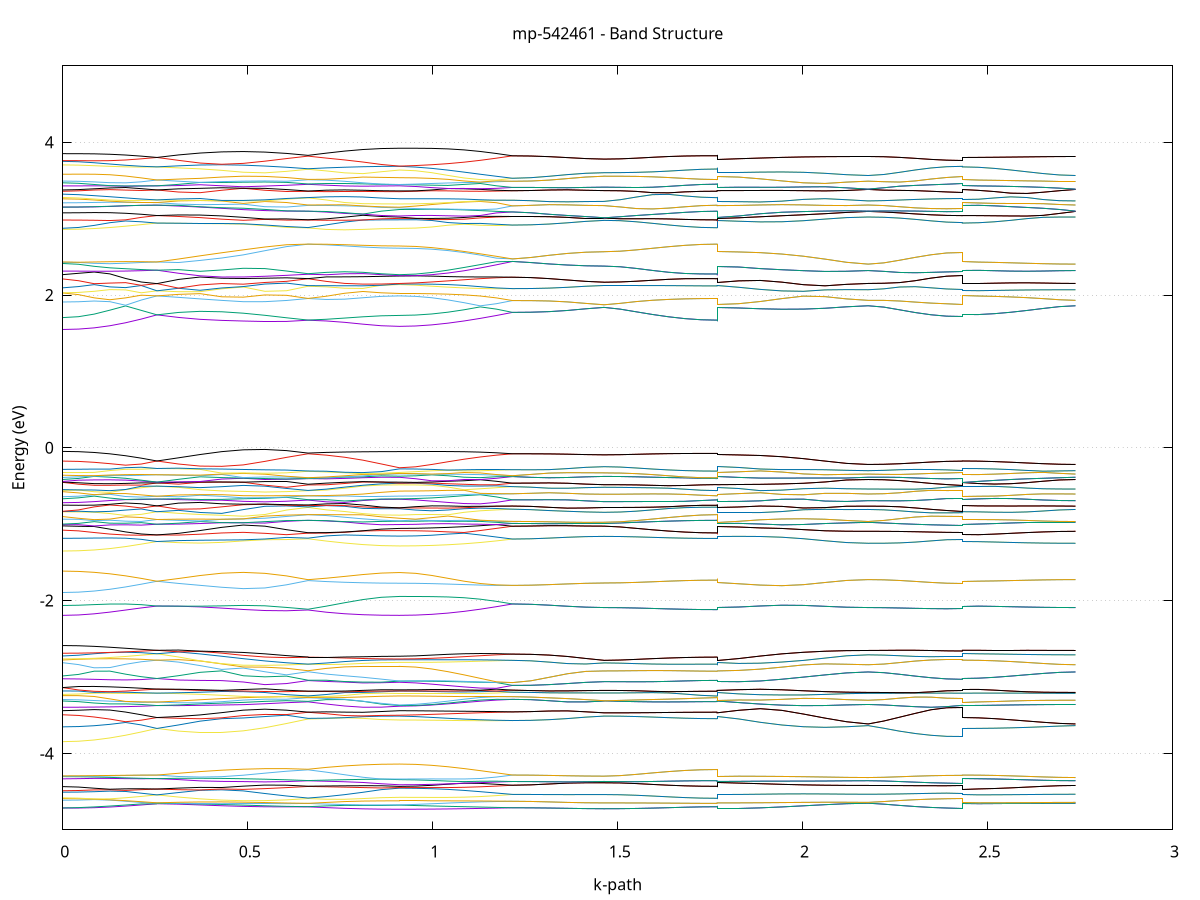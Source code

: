 set title 'mp-542461 - Band Structure'
set xlabel 'k-path'
set ylabel 'Energy (eV)'
set grid y
set yrange [-5:5]
set terminal png size 800,600
set output 'mp-542461_bands_gnuplot.png'
plot '-' using 1:2 with lines notitle, '-' using 1:2 with lines notitle, '-' using 1:2 with lines notitle, '-' using 1:2 with lines notitle, '-' using 1:2 with lines notitle, '-' using 1:2 with lines notitle, '-' using 1:2 with lines notitle, '-' using 1:2 with lines notitle, '-' using 1:2 with lines notitle, '-' using 1:2 with lines notitle, '-' using 1:2 with lines notitle, '-' using 1:2 with lines notitle, '-' using 1:2 with lines notitle, '-' using 1:2 with lines notitle, '-' using 1:2 with lines notitle, '-' using 1:2 with lines notitle, '-' using 1:2 with lines notitle, '-' using 1:2 with lines notitle, '-' using 1:2 with lines notitle, '-' using 1:2 with lines notitle, '-' using 1:2 with lines notitle, '-' using 1:2 with lines notitle, '-' using 1:2 with lines notitle, '-' using 1:2 with lines notitle, '-' using 1:2 with lines notitle, '-' using 1:2 with lines notitle, '-' using 1:2 with lines notitle, '-' using 1:2 with lines notitle, '-' using 1:2 with lines notitle, '-' using 1:2 with lines notitle, '-' using 1:2 with lines notitle, '-' using 1:2 with lines notitle, '-' using 1:2 with lines notitle, '-' using 1:2 with lines notitle, '-' using 1:2 with lines notitle, '-' using 1:2 with lines notitle, '-' using 1:2 with lines notitle, '-' using 1:2 with lines notitle, '-' using 1:2 with lines notitle, '-' using 1:2 with lines notitle, '-' using 1:2 with lines notitle, '-' using 1:2 with lines notitle, '-' using 1:2 with lines notitle, '-' using 1:2 with lines notitle, '-' using 1:2 with lines notitle, '-' using 1:2 with lines notitle, '-' using 1:2 with lines notitle, '-' using 1:2 with lines notitle, '-' using 1:2 with lines notitle, '-' using 1:2 with lines notitle, '-' using 1:2 with lines notitle, '-' using 1:2 with lines notitle, '-' using 1:2 with lines notitle, '-' using 1:2 with lines notitle, '-' using 1:2 with lines notitle, '-' using 1:2 with lines notitle, '-' using 1:2 with lines notitle, '-' using 1:2 with lines notitle, '-' using 1:2 with lines notitle, '-' using 1:2 with lines notitle, '-' using 1:2 with lines notitle, '-' using 1:2 with lines notitle, '-' using 1:2 with lines notitle, '-' using 1:2 with lines notitle, '-' using 1:2 with lines notitle, '-' using 1:2 with lines notitle, '-' using 1:2 with lines notitle, '-' using 1:2 with lines notitle, '-' using 1:2 with lines notitle, '-' using 1:2 with lines notitle, '-' using 1:2 with lines notitle, '-' using 1:2 with lines notitle, '-' using 1:2 with lines notitle, '-' using 1:2 with lines notitle, '-' using 1:2 with lines notitle, '-' using 1:2 with lines notitle, '-' using 1:2 with lines notitle, '-' using 1:2 with lines notitle, '-' using 1:2 with lines notitle, '-' using 1:2 with lines notitle, '-' using 1:2 with lines notitle, '-' using 1:2 with lines notitle, '-' using 1:2 with lines notitle, '-' using 1:2 with lines notitle, '-' using 1:2 with lines notitle, '-' using 1:2 with lines notitle, '-' using 1:2 with lines notitle, '-' using 1:2 with lines notitle, '-' using 1:2 with lines notitle, '-' using 1:2 with lines notitle, '-' using 1:2 with lines notitle, '-' using 1:2 with lines notitle, '-' using 1:2 with lines notitle, '-' using 1:2 with lines notitle, '-' using 1:2 with lines notitle, '-' using 1:2 with lines notitle, '-' using 1:2 with lines notitle, '-' using 1:2 with lines notitle, '-' using 1:2 with lines notitle, '-' using 1:2 with lines notitle, '-' using 1:2 with lines notitle, '-' using 1:2 with lines notitle, '-' using 1:2 with lines notitle, '-' using 1:2 with lines notitle, '-' using 1:2 with lines notitle, '-' using 1:2 with lines notitle, '-' using 1:2 with lines notitle, '-' using 1:2 with lines notitle, '-' using 1:2 with lines notitle, '-' using 1:2 with lines notitle, '-' using 1:2 with lines notitle, '-' using 1:2 with lines notitle, '-' using 1:2 with lines notitle, '-' using 1:2 with lines notitle, '-' using 1:2 with lines notitle, '-' using 1:2 with lines notitle, '-' using 1:2 with lines notitle, '-' using 1:2 with lines notitle, '-' using 1:2 with lines notitle, '-' using 1:2 with lines notitle, '-' using 1:2 with lines notitle, '-' using 1:2 with lines notitle, '-' using 1:2 with lines notitle, '-' using 1:2 with lines notitle, '-' using 1:2 with lines notitle, '-' using 1:2 with lines notitle, '-' using 1:2 with lines notitle, '-' using 1:2 with lines notitle, '-' using 1:2 with lines notitle, '-' using 1:2 with lines notitle, '-' using 1:2 with lines notitle, '-' using 1:2 with lines notitle, '-' using 1:2 with lines notitle, '-' using 1:2 with lines notitle, '-' using 1:2 with lines notitle, '-' using 1:2 with lines notitle, '-' using 1:2 with lines notitle, '-' using 1:2 with lines notitle, '-' using 1:2 with lines notitle, '-' using 1:2 with lines notitle, '-' using 1:2 with lines notitle, '-' using 1:2 with lines notitle, '-' using 1:2 with lines notitle, '-' using 1:2 with lines notitle, '-' using 1:2 with lines notitle, '-' using 1:2 with lines notitle, '-' using 1:2 with lines notitle, '-' using 1:2 with lines notitle, '-' using 1:2 with lines notitle, '-' using 1:2 with lines notitle, '-' using 1:2 with lines notitle, '-' using 1:2 with lines notitle, '-' using 1:2 with lines notitle, '-' using 1:2 with lines notitle, '-' using 1:2 with lines notitle, '-' using 1:2 with lines notitle, '-' using 1:2 with lines notitle, '-' using 1:2 with lines notitle, '-' using 1:2 with lines notitle, '-' using 1:2 with lines notitle, '-' using 1:2 with lines notitle, '-' using 1:2 with lines notitle, '-' using 1:2 with lines notitle, '-' using 1:2 with lines notitle, '-' using 1:2 with lines notitle, '-' using 1:2 with lines notitle, '-' using 1:2 with lines notitle, '-' using 1:2 with lines notitle, '-' using 1:2 with lines notitle, '-' using 1:2 with lines notitle, '-' using 1:2 with lines notitle, '-' using 1:2 with lines notitle, '-' using 1:2 with lines notitle, '-' using 1:2 with lines notitle, '-' using 1:2 with lines notitle, '-' using 1:2 with lines notitle, '-' using 1:2 with lines notitle, '-' using 1:2 with lines notitle, '-' using 1:2 with lines notitle, '-' using 1:2 with lines notitle, '-' using 1:2 with lines notitle, '-' using 1:2 with lines notitle, '-' using 1:2 with lines notitle, '-' using 1:2 with lines notitle
0.000000 -14.839351
0.042431 -14.837751
0.084861 -14.833151
0.127292 -14.825551
0.169723 -14.815451
0.212153 -14.803151
0.254584 -14.789151
0.254584 -14.789151
0.312934 -14.798451
0.371283 -14.804151
0.429633 -14.805451
0.487982 -14.802251
0.546332 -14.794951
0.604682 -14.784151
0.663031 -14.771051
0.663031 -14.771051
0.712458 -14.769551
0.761886 -14.767551
0.811313 -14.765351
0.860740 -14.763851
0.910167 -14.763251
0.910167 -14.763251
0.953854 -14.763351
0.997541 -14.763551
1.041228 -14.763551
1.084915 -14.763051
1.128601 -14.762351
1.172288 -14.761351
1.215975 -14.760251
1.215975 -14.760251
1.265402 -14.760351
1.314830 -14.760451
1.364257 -14.760651
1.413684 -14.760851
1.463111 -14.761051
1.463111 -14.761051
1.463111 -14.761051
1.463111 -14.761051
1.506798 -14.761651
1.550485 -14.763151
1.594172 -14.765051
1.637859 -14.767051
1.681545 -14.768651
1.725232 -14.769651
1.768919 -14.770051
1.768919 -14.770051
1.768919 -14.771051
1.768919 -14.761051
1.827269 -14.763551
1.885618 -14.768451
1.943968 -14.773051
2.002317 -14.776051
2.060667 -14.777251
2.119016 -14.777151
2.177366 -14.776951
2.177366 -14.776951
2.219797 -14.779451
2.262227 -14.784951
2.304658 -14.790951
2.347089 -14.795951
2.389519 -14.799151
2.431950 -14.800251
2.431950 -14.789151
2.475637 -14.788651
2.519324 -14.787251
2.563010 -14.785051
2.606697 -14.782451
2.650384 -14.779751
2.694071 -14.777751
2.737758 -14.776951
e
0.000000 -14.744051
0.042431 -14.743251
0.084861 -14.740951
0.127292 -14.744651
0.169723 -14.759051
0.212153 -14.774151
0.254584 -14.789151
0.254584 -14.789151
0.312934 -14.776951
0.371283 -14.763451
0.429633 -14.750151
0.487982 -14.738951
0.546332 -14.741851
0.604682 -14.754751
0.663031 -14.768951
0.663031 -14.768951
0.712458 -14.768951
0.761886 -14.767451
0.811313 -14.764851
0.860740 -14.760651
0.910167 -14.755751
0.910167 -14.755751
0.953854 -14.755151
0.997541 -14.755551
1.041228 -14.756151
1.084915 -14.756951
1.128601 -14.757951
1.172288 -14.759051
1.215975 -14.760251
1.215975 -14.760251
1.265402 -14.760351
1.314830 -14.760451
1.364257 -14.760651
1.413684 -14.760851
1.463111 -14.761051
1.463111 -14.761051
1.463111 -14.761051
1.463111 -14.761051
1.506798 -14.761651
1.550485 -14.763151
1.594172 -14.765051
1.637859 -14.767051
1.681545 -14.768651
1.725232 -14.769651
1.768919 -14.770051
1.768919 -14.770051
1.768919 -14.768951
1.768919 -14.761051
1.827269 -14.763551
1.885618 -14.768451
1.943968 -14.773051
2.002317 -14.776051
2.060667 -14.777251
2.119016 -14.777151
2.177366 -14.776951
2.177366 -14.776951
2.219797 -14.779451
2.262227 -14.784951
2.304658 -14.790951
2.347089 -14.795951
2.389519 -14.799151
2.431950 -14.800251
2.431950 -14.789151
2.475637 -14.788651
2.519324 -14.787251
2.563010 -14.785051
2.606697 -14.782451
2.650384 -14.779751
2.694071 -14.777751
2.737758 -14.776951
e
0.000000 -14.718351
0.042431 -14.722451
0.084861 -14.732051
0.127292 -14.737251
0.169723 -14.732451
0.212153 -14.726751
0.254584 -14.720751
0.254584 -14.720751
0.312934 -14.722751
0.371283 -14.724451
0.429633 -14.725151
0.487982 -14.730151
0.546332 -14.729251
0.604682 -14.724351
0.663031 -14.722351
0.663031 -14.722351
0.712458 -14.728751
0.761886 -14.735651
0.811313 -14.742551
0.860740 -14.749251
0.910167 -14.755051
0.910167 -14.755051
0.953854 -14.754851
0.997541 -14.752451
1.041228 -14.748951
1.084915 -14.744751
1.128601 -14.739851
1.172288 -14.734551
1.215975 -14.729051
1.215975 -14.729051
1.265402 -14.729251
1.314830 -14.729751
1.364257 -14.730251
1.413684 -14.730651
1.463111 -14.730751
1.463111 -14.730751
1.463111 -14.730751
1.463111 -14.730751
1.506798 -14.730151
1.550485 -14.728651
1.594172 -14.726751
1.637859 -14.724751
1.681545 -14.723151
1.725232 -14.722051
1.768919 -14.721751
1.768919 -14.721751
1.768919 -14.722351
1.768919 -14.730751
1.827269 -14.729051
1.885618 -14.726351
1.943968 -14.725251
2.002317 -14.726551
2.060667 -14.729551
2.119016 -14.732751
2.177366 -14.734151
2.177366 -14.734151
2.219797 -14.731251
2.262227 -14.724451
2.304658 -14.716751
2.347089 -14.710051
2.389519 -14.705551
2.431950 -14.703951
2.431950 -14.720751
2.475637 -14.721351
2.519324 -14.722951
2.563010 -14.725351
2.606697 -14.728251
2.650384 -14.731151
2.694071 -14.733351
2.737758 -14.734151
e
0.000000 -14.705651
0.042431 -14.704651
0.084861 -14.704351
0.127292 -14.706151
0.169723 -14.709851
0.212153 -14.714951
0.254584 -14.720751
0.254584 -14.720751
0.312934 -14.719451
0.371283 -14.719951
0.429633 -14.723451
0.487982 -14.724651
0.546332 -14.723351
0.604682 -14.721851
0.663031 -14.721151
0.663031 -14.721151
0.712458 -14.715651
0.761886 -14.711151
0.811313 -14.707651
0.860740 -14.705551
0.910167 -14.704751
0.910167 -14.704751
0.953854 -14.705351
0.997541 -14.707151
1.041228 -14.710051
1.084915 -14.713951
1.128601 -14.718551
1.172288 -14.723651
1.215975 -14.729051
1.215975 -14.729051
1.265402 -14.729251
1.314830 -14.729751
1.364257 -14.730251
1.413684 -14.730651
1.463111 -14.730751
1.463111 -14.730751
1.463111 -14.730751
1.463111 -14.730751
1.506798 -14.730151
1.550485 -14.728651
1.594172 -14.726751
1.637859 -14.724751
1.681545 -14.723151
1.725232 -14.722051
1.768919 -14.721751
1.768919 -14.721751
1.768919 -14.721151
1.768919 -14.730751
1.827269 -14.729051
1.885618 -14.726351
1.943968 -14.725251
2.002317 -14.726551
2.060667 -14.729551
2.119016 -14.732751
2.177366 -14.734151
2.177366 -14.734151
2.219797 -14.731251
2.262227 -14.724451
2.304658 -14.716751
2.347089 -14.710051
2.389519 -14.705551
2.431950 -14.703951
2.431950 -14.720751
2.475637 -14.721351
2.519324 -14.722951
2.563010 -14.725351
2.606697 -14.728251
2.650384 -14.731151
2.694071 -14.733351
2.737758 -14.734151
e
0.000000 -14.212351
0.042431 -14.211351
0.084861 -14.208351
0.127292 -14.203151
0.169723 -14.196051
0.212153 -14.187551
0.254584 -14.178351
0.254584 -14.178351
0.312934 -14.184751
0.371283 -14.192251
0.429633 -14.197851
0.487982 -14.199351
0.546332 -14.196151
0.604682 -14.191451
0.663031 -14.191351
0.663031 -14.191351
0.712458 -14.208251
0.761886 -14.224251
0.811313 -14.237151
0.860740 -14.245551
0.910167 -14.248451
0.910167 -14.248451
0.953854 -14.247651
0.997541 -14.245551
1.041228 -14.242051
1.084915 -14.237151
1.128601 -14.231251
1.172288 -14.224251
1.215975 -14.216451
1.215975 -14.216451
1.265402 -14.215251
1.314830 -14.211651
1.364257 -14.206451
1.413684 -14.200951
1.463111 -14.197951
1.463111 -14.197951
1.463111 -14.197951
1.463111 -14.197951
1.506798 -14.197651
1.550485 -14.196751
1.594172 -14.195451
1.637859 -14.193751
1.681545 -14.191851
1.725232 -14.190351
1.768919 -14.189751
1.768919 -14.189751
1.768919 -14.191351
1.768919 -14.197951
1.827269 -14.198751
1.885618 -14.200151
1.943968 -14.199951
2.002317 -14.196151
2.060667 -14.188551
2.119016 -14.178451
2.177366 -14.170751
2.177366 -14.170751
2.219797 -14.177451
2.262227 -14.186751
2.304658 -14.195351
2.347089 -14.202251
2.389519 -14.206851
2.431950 -14.208351
2.431950 -14.178351
2.475637 -14.178051
2.519324 -14.177351
2.563010 -14.176151
2.606697 -14.174651
2.650384 -14.172951
2.694071 -14.171451
2.737758 -14.170751
e
0.000000 -14.203051
0.042431 -14.200751
0.084861 -14.194651
0.127292 -14.185751
0.169723 -14.175551
0.212153 -14.168851
0.254584 -14.178351
0.254584 -14.178351
0.312934 -14.175651
0.371283 -14.177451
0.429633 -14.182151
0.487982 -14.186351
0.546332 -14.189851
0.604682 -14.190451
0.663031 -14.188351
0.663031 -14.188351
0.712458 -14.183051
0.761886 -14.187151
0.811313 -14.191351
0.860740 -14.194151
0.910167 -14.195051
0.910167 -14.195051
0.953854 -14.195151
0.997541 -14.195251
1.041228 -14.195351
1.084915 -14.195451
1.128601 -14.200051
1.172288 -14.208151
1.215975 -14.216451
1.215975 -14.216451
1.265402 -14.215251
1.314830 -14.211651
1.364257 -14.206451
1.413684 -14.200951
1.463111 -14.197951
1.463111 -14.197951
1.463111 -14.197951
1.463111 -14.197951
1.506798 -14.197651
1.550485 -14.196751
1.594172 -14.195451
1.637859 -14.193751
1.681545 -14.191851
1.725232 -14.190351
1.768919 -14.189751
1.768919 -14.189751
1.768919 -14.188351
1.768919 -14.197951
1.827269 -14.198751
1.885618 -14.200151
1.943968 -14.199951
2.002317 -14.196151
2.060667 -14.188551
2.119016 -14.178451
2.177366 -14.170751
2.177366 -14.170751
2.219797 -14.177451
2.262227 -14.186751
2.304658 -14.195351
2.347089 -14.202251
2.389519 -14.206851
2.431950 -14.208351
2.431950 -14.178351
2.475637 -14.178051
2.519324 -14.177351
2.563010 -14.176151
2.606697 -14.174651
2.650384 -14.172951
2.694071 -14.171451
2.737758 -14.170751
e
0.000000 -14.160351
0.042431 -14.159751
0.084861 -14.157651
0.127292 -14.153851
0.169723 -14.159651
0.212153 -14.165251
0.254584 -14.155951
0.254584 -14.155951
0.312934 -14.165651
0.371283 -14.175451
0.429633 -14.181751
0.487982 -14.184451
0.546332 -14.182451
0.604682 -14.179251
0.663031 -14.172951
0.663031 -14.172951
0.712458 -14.173051
0.761886 -14.180651
0.811313 -14.187451
0.860740 -14.191851
0.910167 -14.193351
0.910167 -14.193351
0.953854 -14.193451
0.997541 -14.193751
1.041228 -14.194351
1.084915 -14.195451
1.128601 -14.195551
1.172288 -14.195451
1.215975 -14.195251
1.215975 -14.195251
1.265402 -14.193051
1.314830 -14.186851
1.364257 -14.177851
1.413684 -14.168151
1.463111 -14.162651
1.463111 -14.162651
1.463111 -14.162551
1.463111 -14.162551
1.506798 -14.162751
1.550485 -14.163551
1.594172 -14.164951
1.637859 -14.167051
1.681545 -14.169351
1.725232 -14.171251
1.768919 -14.172051
1.768919 -14.172051
1.768919 -14.172951
1.768919 -14.162651
1.827269 -14.167251
1.885618 -14.169351
1.943968 -14.167051
2.002317 -14.162251
2.060667 -14.157451
2.119016 -14.158251
2.177366 -14.163451
2.177366 -14.163451
2.219797 -14.157351
2.262227 -14.151951
2.304658 -14.154351
2.347089 -14.157851
2.389519 -14.160151
2.431950 -14.160851
2.431950 -14.155951
2.475637 -14.156251
2.519324 -14.156951
2.563010 -14.158151
2.606697 -14.159551
2.650384 -14.161251
2.694071 -14.162751
2.737758 -14.163451
e
0.000000 -14.160151
0.042431 -14.159151
0.084861 -14.156551
0.127292 -14.152751
0.169723 -14.148551
0.212153 -14.148051
0.254584 -14.155951
0.254584 -14.155951
0.312934 -14.151151
0.371283 -14.149951
0.429633 -14.156851
0.487982 -14.164651
0.546332 -14.170251
0.604682 -14.169251
0.663031 -14.171051
0.663031 -14.171051
0.712458 -14.167851
0.761886 -14.166451
0.811313 -14.166951
0.860740 -14.168251
0.910167 -14.168751
0.910167 -14.168751
0.953854 -14.170551
0.997541 -14.175251
1.041228 -14.181951
1.084915 -14.189351
1.128601 -14.193851
1.172288 -14.194751
1.215975 -14.195251
1.215975 -14.195251
1.265402 -14.193051
1.314830 -14.186851
1.364257 -14.177851
1.413684 -14.168151
1.463111 -14.162651
1.463111 -14.162651
1.463111 -14.162551
1.463111 -14.162551
1.506798 -14.162751
1.550485 -14.163551
1.594172 -14.164951
1.637859 -14.167051
1.681545 -14.169351
1.725232 -14.171251
1.768919 -14.172051
1.768919 -14.172051
1.768919 -14.171051
1.768919 -14.162651
1.827269 -14.167251
1.885618 -14.169351
1.943968 -14.167051
2.002317 -14.162251
2.060667 -14.157451
2.119016 -14.158251
2.177366 -14.163451
2.177366 -14.163451
2.219797 -14.157351
2.262227 -14.151951
2.304658 -14.154351
2.347089 -14.157851
2.389519 -14.160151
2.431950 -14.160851
2.431950 -14.155951
2.475637 -14.156251
2.519324 -14.156951
2.563010 -14.158151
2.606697 -14.159551
2.650384 -14.161251
2.694071 -14.162751
2.737758 -14.163451
e
0.000000 -14.138051
0.042431 -14.139851
0.084861 -14.144551
0.127292 -14.151351
0.169723 -14.147651
0.212153 -14.142851
0.254584 -14.137151
0.254584 -14.137151
0.312934 -14.140151
0.371283 -14.148451
0.429633 -14.150151
0.487982 -14.151951
0.546332 -14.155851
0.604682 -14.162351
0.663031 -14.159951
0.663031 -14.159951
0.712458 -14.163051
0.761886 -14.149751
0.811313 -14.137851
0.860740 -14.133751
0.910167 -14.133451
0.910167 -14.133451
0.953854 -14.133451
0.997541 -14.133551
1.041228 -14.133551
1.084915 -14.133451
1.128601 -14.133251
1.172288 -14.132951
1.215975 -14.132551
1.215975 -14.132551
1.265402 -14.133951
1.314830 -14.137951
1.364257 -14.143651
1.413684 -14.148851
1.463111 -14.150651
1.463111 -14.150651
1.463111 -14.150851
1.463111 -14.150851
1.506798 -14.151551
1.550485 -14.153251
1.594172 -14.155051
1.637859 -14.156551
1.681545 -14.157451
1.725232 -14.157951
1.768919 -14.158051
1.768919 -14.158051
1.768919 -14.159951
1.768919 -14.150651
1.827269 -14.144851
1.885618 -14.140451
1.943968 -14.139751
2.002317 -14.141151
2.060667 -14.143351
2.119016 -14.142351
2.177366 -14.139751
2.177366 -14.139751
2.219797 -14.142451
2.262227 -14.144951
2.304658 -14.140251
2.347089 -14.135051
2.389519 -14.131651
2.431950 -14.130451
2.431950 -14.137151
2.475637 -14.137351
2.519324 -14.137951
2.563010 -14.138451
2.606697 -14.139051
2.650384 -14.139351
2.694071 -14.139651
2.737758 -14.139751
e
0.000000 -14.130251
0.042431 -14.130751
0.084861 -14.132651
0.127292 -14.136251
0.169723 -14.141451
0.212153 -14.140651
0.254584 -14.137151
0.254584 -14.137151
0.312934 -14.135651
0.371283 -14.132551
0.429633 -14.129651
0.487982 -14.127551
0.546332 -14.132851
0.604682 -14.143851
0.663031 -14.156151
0.663031 -14.156151
0.712458 -14.146051
0.761886 -14.137451
0.811313 -14.134551
0.860740 -14.130051
0.910167 -14.127351
0.910167 -14.127351
0.953854 -14.128051
0.997541 -14.129151
1.041228 -14.130051
1.084915 -14.130751
1.128601 -14.131451
1.172288 -14.131951
1.215975 -14.132551
1.215975 -14.132551
1.265402 -14.133951
1.314830 -14.137951
1.364257 -14.143651
1.413684 -14.148851
1.463111 -14.150651
1.463111 -14.150651
1.463111 -14.150851
1.463111 -14.150851
1.506798 -14.151551
1.550485 -14.153251
1.594172 -14.155051
1.637859 -14.156551
1.681545 -14.157451
1.725232 -14.157951
1.768919 -14.158051
1.768919 -14.158051
1.768919 -14.156151
1.768919 -14.150651
1.827269 -14.144851
1.885618 -14.140451
1.943968 -14.139751
2.002317 -14.141151
2.060667 -14.143351
2.119016 -14.142351
2.177366 -14.139751
2.177366 -14.139751
2.219797 -14.142451
2.262227 -14.144951
2.304658 -14.140251
2.347089 -14.135051
2.389519 -14.131651
2.431950 -14.130451
2.431950 -14.137151
2.475637 -14.137351
2.519324 -14.137951
2.563010 -14.138451
2.606697 -14.139051
2.650384 -14.139351
2.694071 -14.139651
2.737758 -14.139751
e
0.000000 -14.117751
0.042431 -14.118351
0.084861 -14.120051
0.127292 -14.122951
0.169723 -14.126851
0.212153 -14.131751
0.254584 -14.132151
0.254584 -14.132151
0.312934 -14.132851
0.371283 -14.126451
0.429633 -14.123451
0.487982 -14.125651
0.546332 -14.125951
0.604682 -14.124651
0.663031 -14.123751
0.663031 -14.123751
0.712458 -14.129051
0.761886 -14.131351
0.811313 -14.127551
0.860740 -14.123051
0.910167 -14.121451
0.910167 -14.121451
0.953854 -14.119751
0.997541 -14.116051
1.041228 -14.111951
1.084915 -14.108051
1.128601 -14.104751
1.172288 -14.102051
1.215975 -14.100151
1.215975 -14.100151
1.265402 -14.102051
1.314830 -14.107551
1.364257 -14.115951
1.413684 -14.125751
1.463111 -14.132251
1.463111 -14.132251
1.463111 -14.132351
1.463111 -14.132351
1.506798 -14.131751
1.550485 -14.130051
1.594172 -14.128051
1.637859 -14.126151
1.681545 -14.124651
1.725232 -14.123651
1.768919 -14.123351
1.768919 -14.123351
1.768919 -14.123751
1.768919 -14.132251
1.827269 -14.130751
1.885618 -14.126151
1.943968 -14.121351
2.002317 -14.119451
2.060667 -14.121251
2.119016 -14.125551
2.177366 -14.128551
2.177366 -14.128551
2.219797 -14.125651
2.262227 -14.120551
2.304658 -14.115851
2.347089 -14.112351
2.389519 -14.110251
2.431950 -14.109551
2.431950 -14.132151
2.475637 -14.131851
2.519324 -14.131151
2.563010 -14.130351
2.606697 -14.129651
2.650384 -14.129051
2.694071 -14.128751
2.737758 -14.128551
e
0.000000 -14.097551
0.042431 -14.098651
0.084861 -14.101951
0.127292 -14.107251
0.169723 -14.114451
0.212153 -14.122951
0.254584 -14.132151
0.254584 -14.132151
0.312934 -14.125251
0.371283 -14.119851
0.429633 -14.116651
0.487982 -14.116251
0.546332 -14.118151
0.604682 -14.121151
0.663031 -14.122951
0.663031 -14.122951
0.712458 -14.116151
0.761886 -14.109651
0.811313 -14.104351
0.860740 -14.100851
0.910167 -14.099651
0.910167 -14.099651
0.953854 -14.099451
0.997541 -14.099151
1.041228 -14.098751
1.084915 -14.098451
1.128601 -14.098451
1.172288 -14.098951
1.215975 -14.100151
1.215975 -14.100151
1.265402 -14.102051
1.314830 -14.107551
1.364257 -14.115951
1.413684 -14.125751
1.463111 -14.132251
1.463111 -14.132251
1.463111 -14.132351
1.463111 -14.132351
1.506798 -14.131751
1.550485 -14.130051
1.594172 -14.128051
1.637859 -14.126151
1.681545 -14.124651
1.725232 -14.123651
1.768919 -14.123351
1.768919 -14.123351
1.768919 -14.122951
1.768919 -14.132251
1.827269 -14.130751
1.885618 -14.126151
1.943968 -14.121351
2.002317 -14.119451
2.060667 -14.121251
2.119016 -14.125551
2.177366 -14.128551
2.177366 -14.128551
2.219797 -14.125651
2.262227 -14.120551
2.304658 -14.115851
2.347089 -14.112351
2.389519 -14.110251
2.431950 -14.109551
2.431950 -14.132151
2.475637 -14.131851
2.519324 -14.131151
2.563010 -14.130351
2.606697 -14.129651
2.650384 -14.129051
2.694071 -14.128651
2.737758 -14.128551
e
0.000000 -12.631151
0.042431 -12.630251
0.084861 -12.627851
0.127292 -12.625651
0.169723 -12.624651
0.212153 -12.623951
0.254584 -12.623251
0.254584 -12.623251
0.312934 -12.624951
0.371283 -12.624551
0.429633 -12.621351
0.487982 -12.615751
0.546332 -12.608751
0.604682 -12.602051
0.663031 -12.597551
0.663031 -12.597551
0.712458 -12.599351
0.761886 -12.600951
0.811313 -12.603851
0.860740 -12.606751
0.910167 -12.607851
0.910167 -12.607851
0.953854 -12.607751
0.997541 -12.607451
1.041228 -12.606951
1.084915 -12.606351
1.128601 -12.605551
1.172288 -12.604551
1.215975 -12.603451
1.215975 -12.603451
1.265402 -12.602551
1.314830 -12.600051
1.364257 -12.596551
1.413684 -12.593251
1.463111 -12.592351
1.463111 -12.592351
1.463111 -12.592151
1.463111 -12.592151
1.506798 -12.593151
1.550485 -12.594351
1.594172 -12.595351
1.637859 -12.596151
1.681545 -12.596751
1.725232 -12.597151
1.768919 -12.597251
1.768919 -12.597251
1.768919 -12.597551
1.768919 -12.592351
1.827269 -12.599751
1.885618 -12.608351
1.943968 -12.615651
2.002317 -12.620551
2.060667 -12.622751
2.119016 -12.622851
2.177366 -12.622451
2.177366 -12.622451
2.219797 -12.623451
2.262227 -12.625651
2.304658 -12.627851
2.347089 -12.629351
2.389519 -12.630151
2.431950 -12.630351
2.431950 -12.623251
2.475637 -12.623151
2.519324 -12.623051
2.563010 -12.622951
2.606697 -12.622751
2.650384 -12.622651
2.694071 -12.622451
2.737758 -12.622451
e
0.000000 -12.624451
0.042431 -12.624251
0.084861 -12.623451
0.127292 -12.620651
0.169723 -12.621651
0.212153 -12.622451
0.254584 -12.623251
0.254584 -12.623251
0.312934 -12.620251
0.371283 -12.616651
0.429633 -12.612351
0.487982 -12.606651
0.546332 -12.599851
0.604682 -12.597051
0.663031 -12.596951
0.663031 -12.596951
0.712458 -12.597451
0.761886 -12.600151
0.811313 -12.601551
0.860740 -12.601051
0.910167 -12.600251
0.910167 -12.600251
0.953854 -12.600151
0.997541 -12.599851
1.041228 -12.599351
1.084915 -12.599351
1.128601 -12.600851
1.172288 -12.602251
1.215975 -12.603451
1.215975 -12.603451
1.265402 -12.602551
1.314830 -12.600051
1.364257 -12.596551
1.413684 -12.593251
1.463111 -12.592351
1.463111 -12.592351
1.463111 -12.592151
1.463111 -12.592151
1.506798 -12.593151
1.550485 -12.594351
1.594172 -12.595351
1.637859 -12.596151
1.681545 -12.596751
1.725232 -12.597151
1.768919 -12.597251
1.768919 -12.597251
1.768919 -12.596951
1.768919 -12.592351
1.827269 -12.599751
1.885618 -12.608351
1.943968 -12.615651
2.002317 -12.620551
2.060667 -12.622751
2.119016 -12.622851
2.177366 -12.622451
2.177366 -12.622451
2.219797 -12.623451
2.262227 -12.625651
2.304658 -12.627851
2.347089 -12.629351
2.389519 -12.630151
2.431950 -12.630351
2.431950 -12.623251
2.475637 -12.623151
2.519324 -12.623051
2.563010 -12.622951
2.606697 -12.622751
2.650384 -12.622651
2.694071 -12.622451
2.737758 -12.622451
e
0.000000 -12.616351
0.042431 -12.617651
0.084861 -12.619351
0.127292 -12.620551
0.169723 -12.614851
0.212153 -12.607651
0.254584 -12.600051
0.254584 -12.600051
0.312934 -12.601451
0.371283 -12.601251
0.429633 -12.600251
0.487982 -12.600251
0.546332 -12.597751
0.604682 -12.589551
0.663031 -12.581551
0.663031 -12.581551
0.712458 -12.583851
0.761886 -12.586751
0.811313 -12.589251
0.860740 -12.592451
0.910167 -12.594551
0.910167 -12.594551
0.953854 -12.595051
0.997541 -12.596251
1.041228 -12.597751
1.084915 -12.598651
1.128601 -12.597751
1.172288 -12.596751
1.215975 -12.595551
1.215975 -12.595551
1.265402 -12.595251
1.314830 -12.594351
1.364257 -12.593251
1.413684 -12.592151
1.463111 -12.590751
1.463111 -12.590751
1.463111 -12.590851
1.463111 -12.590851
1.506798 -12.589651
1.550485 -12.587951
1.594172 -12.586151
1.637859 -12.584251
1.681545 -12.582651
1.725232 -12.581451
1.768919 -12.580951
1.768919 -12.580951
1.768919 -12.581551
1.768919 -12.590751
1.827269 -12.588251
1.885618 -12.589951
1.943968 -12.593651
2.002317 -12.597351
2.060667 -12.600551
2.119016 -12.603251
2.177366 -12.604551
2.177366 -12.604551
2.219797 -12.603751
2.262227 -12.602651
2.304658 -12.602851
2.347089 -12.604651
2.389519 -12.606651
2.431950 -12.607451
2.431950 -12.600051
2.475637 -12.600351
2.519324 -12.600951
2.563010 -12.601851
2.606697 -12.602851
2.650384 -12.603651
2.694071 -12.604251
2.737758 -12.604551
e
0.000000 -12.611451
0.042431 -12.609051
0.084861 -12.604051
0.127292 -12.597951
0.169723 -12.592551
0.212153 -12.593451
0.254584 -12.600051
0.254584 -12.600051
0.312934 -12.598751
0.371283 -12.599151
0.429633 -12.598651
0.487982 -12.593751
0.546332 -12.587351
0.604682 -12.581451
0.663031 -12.580551
0.663031 -12.580551
0.712458 -12.581051
0.761886 -12.583951
0.811313 -12.588251
0.860740 -12.590751
0.910167 -12.591351
0.910167 -12.591351
0.953854 -12.591251
0.997541 -12.591151
1.041228 -12.591451
1.084915 -12.592151
1.128601 -12.593151
1.172288 -12.594351
1.215975 -12.595551
1.215975 -12.595551
1.265402 -12.595251
1.314830 -12.594351
1.364257 -12.593251
1.413684 -12.592151
1.463111 -12.590751
1.463111 -12.590751
1.463111 -12.590851
1.463111 -12.590851
1.506798 -12.589651
1.550485 -12.587951
1.594172 -12.586151
1.637859 -12.584251
1.681545 -12.582651
1.725232 -12.581451
1.768919 -12.580951
1.768919 -12.580951
1.768919 -12.580551
1.768919 -12.590751
1.827269 -12.588251
1.885618 -12.589951
1.943968 -12.593651
2.002317 -12.597351
2.060667 -12.600551
2.119016 -12.603251
2.177366 -12.604551
2.177366 -12.604551
2.219797 -12.603751
2.262227 -12.602651
2.304658 -12.602851
2.347089 -12.604651
2.389519 -12.606651
2.431950 -12.607451
2.431950 -12.600051
2.475637 -12.600351
2.519324 -12.600951
2.563010 -12.601851
2.606697 -12.602851
2.650384 -12.603651
2.694071 -12.604251
2.737758 -12.604551
e
0.000000 -12.563851
0.042431 -12.565051
0.084861 -12.568451
0.127292 -12.573251
0.169723 -12.577651
0.212153 -12.575751
0.254584 -12.568251
0.254584 -12.568251
0.312934 -12.571851
0.371283 -12.571351
0.429633 -12.567851
0.487982 -12.564351
0.546332 -12.562951
0.604682 -12.564251
0.663031 -12.566451
0.663031 -12.566451
0.712458 -12.568151
0.761886 -12.567051
0.811313 -12.564451
0.860740 -12.561951
0.910167 -12.560951
0.910167 -12.560951
0.953854 -12.560751
0.997541 -12.560051
1.041228 -12.558951
1.084915 -12.557551
1.128601 -12.555951
1.172288 -12.554151
1.215975 -12.552551
1.215975 -12.552551
1.265402 -12.552751
1.314830 -12.553551
1.364257 -12.554751
1.413684 -12.556351
1.463111 -12.557551
1.463111 -12.557551
1.463111 -12.557651
1.463111 -12.557651
1.506798 -12.558251
1.550485 -12.559551
1.594172 -12.561251
1.637859 -12.562951
1.681545 -12.564551
1.725232 -12.565751
1.768919 -12.566151
1.768919 -12.566151
1.768919 -12.566451
1.768919 -12.557551
1.827269 -12.557051
1.885618 -12.556551
1.943968 -12.557751
2.002317 -12.560451
2.060667 -12.563251
2.119016 -12.564751
2.177366 -12.565051
2.177366 -12.565051
2.219797 -12.567251
2.262227 -12.571051
2.304658 -12.573351
2.347089 -12.573651
2.389519 -12.573151
2.431950 -12.572851
2.431950 -12.568251
2.475637 -12.568051
2.519324 -12.567551
2.563010 -12.566951
2.606697 -12.566151
2.650384 -12.565551
2.694071 -12.565151
2.737758 -12.565051
e
0.000000 -12.557951
0.042431 -12.557551
0.084861 -12.556651
0.127292 -12.555251
0.169723 -12.553551
0.212153 -12.559851
0.254584 -12.568251
0.254584 -12.568251
0.312934 -12.562651
0.371283 -12.557451
0.429633 -12.554151
0.487982 -12.553751
0.546332 -12.556651
0.604682 -12.562151
0.663031 -12.565851
0.663031 -12.565851
0.712458 -12.561851
0.761886 -12.558251
0.811313 -12.555351
0.860740 -12.553651
0.910167 -12.552951
0.910167 -12.552951
0.953854 -12.552651
0.997541 -12.551851
1.041228 -12.550651
1.084915 -12.549251
1.128601 -12.549551
1.172288 -12.550951
1.215975 -12.552551
1.215975 -12.552551
1.265402 -12.552751
1.314830 -12.553551
1.364257 -12.554751
1.413684 -12.556351
1.463111 -12.557551
1.463111 -12.557551
1.463111 -12.557651
1.463111 -12.557651
1.506798 -12.558251
1.550485 -12.559551
1.594172 -12.561251
1.637859 -12.562951
1.681545 -12.564551
1.725232 -12.565751
1.768919 -12.566151
1.768919 -12.566151
1.768919 -12.565851
1.768919 -12.557551
1.827269 -12.557051
1.885618 -12.556551
1.943968 -12.557751
2.002317 -12.560451
2.060667 -12.563251
2.119016 -12.564751
2.177366 -12.565051
2.177366 -12.565051
2.219797 -12.567251
2.262227 -12.571051
2.304658 -12.573351
2.347089 -12.573651
2.389519 -12.573151
2.431950 -12.572851
2.431950 -12.568251
2.475637 -12.568051
2.519324 -12.567551
2.563010 -12.566951
2.606697 -12.566151
2.650384 -12.565551
2.694071 -12.565151
2.737758 -12.565051
e
0.000000 -12.539151
0.042431 -12.539551
0.084861 -12.540751
0.127292 -12.544951
0.169723 -12.551851
0.212153 -12.551451
0.254584 -12.549051
0.254584 -12.549051
0.312934 -12.551851
0.371283 -12.552751
0.429633 -12.552351
0.487982 -12.551651
0.546332 -12.551251
0.604682 -12.551051
0.663031 -12.549951
0.663031 -12.549951
0.712458 -12.548651
0.761886 -12.547251
0.811313 -12.546351
0.860740 -12.546151
0.910167 -12.546151
0.910167 -12.546151
0.953854 -12.546351
0.997541 -12.546751
1.041228 -12.547451
1.084915 -12.548351
1.128601 -12.547651
1.172288 -12.545951
1.215975 -12.544351
1.215975 -12.544351
1.265402 -12.545151
1.314830 -12.547251
1.364257 -12.550151
1.413684 -12.552551
1.463111 -12.553451
1.463111 -12.553451
1.463111 -12.553451
1.463111 -12.553451
1.506798 -12.553051
1.550485 -12.552251
1.594172 -12.551451
1.637859 -12.550751
1.681545 -12.550251
1.725232 -12.549951
1.768919 -12.549851
1.768919 -12.549851
1.768919 -12.549951
1.768919 -12.553451
1.827269 -12.551751
1.885618 -12.548551
1.943968 -12.545851
2.002317 -12.544851
2.060667 -12.545851
2.119016 -12.547851
2.177366 -12.548951
2.177366 -12.548951
2.219797 -12.546351
2.262227 -12.541351
2.304658 -12.536451
2.347089 -12.532551
2.389519 -12.530151
2.431950 -12.529351
2.431950 -12.549051
2.475637 -12.549051
2.519324 -12.549051
2.563010 -12.548951
2.606697 -12.548951
2.650384 -12.548951
2.694071 -12.548951
2.737758 -12.548951
e
0.000000 -12.535051
0.042431 -12.536151
0.084861 -12.539251
0.127292 -12.541951
0.169723 -12.544151
0.212153 -12.546551
0.254584 -12.549051
0.254584 -12.549051
0.312934 -12.544951
0.371283 -12.541251
0.429633 -12.539351
0.487982 -12.539851
0.546332 -12.542651
0.604682 -12.546451
0.663031 -12.549751
0.663031 -12.549751
0.712458 -12.548651
0.761886 -12.545551
0.811313 -12.541851
0.860740 -12.539151
0.910167 -12.538251
0.910167 -12.538251
0.953854 -12.538351
0.997541 -12.538751
1.041228 -12.539451
1.084915 -12.540351
1.128601 -12.541451
1.172288 -12.542851
1.215975 -12.544351
1.215975 -12.544351
1.265402 -12.545151
1.314830 -12.547251
1.364257 -12.550151
1.413684 -12.552551
1.463111 -12.553451
1.463111 -12.553451
1.463111 -12.553451
1.463111 -12.553451
1.506798 -12.553051
1.550485 -12.552251
1.594172 -12.551451
1.637859 -12.550751
1.681545 -12.550251
1.725232 -12.549951
1.768919 -12.549851
1.768919 -12.549851
1.768919 -12.549751
1.768919 -12.553451
1.827269 -12.551751
1.885618 -12.548551
1.943968 -12.545851
2.002317 -12.544851
2.060667 -12.545851
2.119016 -12.547851
2.177366 -12.548951
2.177366 -12.548951
2.219797 -12.546351
2.262227 -12.541351
2.304658 -12.536451
2.347089 -12.532551
2.389519 -12.530151
2.431950 -12.529351
2.431950 -12.549051
2.475637 -12.549051
2.519324 -12.549051
2.563010 -12.548951
2.606697 -12.548951
2.650384 -12.548951
2.694071 -12.548951
2.737758 -12.548951
e
0.000000 -10.631651
0.042431 -10.630151
0.084861 -10.625551
0.127292 -10.617951
0.169723 -10.607751
0.212153 -10.595251
0.254584 -10.581351
0.254584 -10.581351
0.312934 -10.589151
0.371283 -10.594351
0.429633 -10.595251
0.487982 -10.591051
0.546332 -10.582651
0.604682 -10.584951
0.663031 -10.583551
0.663031 -10.583551
0.712458 -10.585351
0.761886 -10.587151
0.811313 -10.588551
0.860740 -10.589451
0.910167 -10.589751
0.910167 -10.589751
0.953854 -10.589551
0.997541 -10.588851
1.041228 -10.587851
1.084915 -10.586651
1.128601 -10.585451
1.172288 -10.584151
1.215975 -10.582851
1.215975 -10.582851
1.265402 -10.582351
1.314830 -10.580751
1.364257 -10.578751
1.413684 -10.576851
1.463111 -10.576051
1.463111 -10.576051
1.463111 -10.576051
1.463111 -10.576051
1.506798 -10.576451
1.550485 -10.577651
1.594172 -10.579151
1.637859 -10.580651
1.681545 -10.581951
1.725232 -10.582751
1.768919 -10.583051
1.768919 -10.583051
1.768919 -10.583551
1.768919 -10.576051
1.827269 -10.578051
1.885618 -10.582151
1.943968 -10.585551
2.002317 -10.585951
2.060667 -10.582651
2.119016 -10.576851
2.177366 -10.573151
2.177366 -10.573151
2.219797 -10.578951
2.262227 -10.588951
2.304658 -10.598351
2.347089 -10.605851
2.389519 -10.610651
2.431950 -10.612251
2.431950 -10.581351
2.475637 -10.581051
2.519324 -10.580051
2.563010 -10.578651
2.606697 -10.576851
2.650384 -10.575051
2.694071 -10.573651
2.737758 -10.573151
e
0.000000 -10.602251
0.042431 -10.600151
0.084861 -10.594051
0.127292 -10.584651
0.169723 -10.573051
0.212153 -10.566951
0.254584 -10.581351
0.254584 -10.581351
0.312934 -10.573951
0.371283 -10.570451
0.429633 -10.572551
0.487982 -10.577751
0.546332 -10.582251
0.604682 -10.577751
0.663031 -10.582651
0.663031 -10.582651
0.712458 -10.581251
0.761886 -10.580251
0.811313 -10.579651
0.860740 -10.579251
0.910167 -10.579151
0.910167 -10.579151
0.953854 -10.578751
0.997541 -10.577451
1.041228 -10.577851
1.084915 -10.578951
1.128601 -10.580251
1.172288 -10.581551
1.215975 -10.582851
1.215975 -10.582851
1.265402 -10.582351
1.314830 -10.580751
1.364257 -10.578751
1.413684 -10.576851
1.463111 -10.576051
1.463111 -10.576051
1.463111 -10.576051
1.463111 -10.576051
1.506798 -10.576451
1.550485 -10.577651
1.594172 -10.579151
1.637859 -10.580651
1.681545 -10.581951
1.725232 -10.582751
1.768919 -10.583051
1.768919 -10.583051
1.768919 -10.582651
1.768919 -10.576051
1.827269 -10.578051
1.885618 -10.582151
1.943968 -10.585551
2.002317 -10.585951
2.060667 -10.582651
2.119016 -10.576851
2.177366 -10.573151
2.177366 -10.573151
2.219797 -10.578951
2.262227 -10.588951
2.304658 -10.598351
2.347089 -10.605851
2.389519 -10.610651
2.431950 -10.612251
2.431950 -10.581351
2.475637 -10.581051
2.519324 -10.580051
2.563010 -10.578651
2.606697 -10.576851
2.650384 -10.575051
2.694071 -10.573651
2.737758 -10.573151
e
0.000000 -10.537751
0.042431 -10.537451
0.084861 -10.536451
0.127292 -10.540551
0.169723 -10.552951
0.212153 -10.560551
0.254584 -10.548651
0.254584 -10.548651
0.312934 -10.557951
0.371283 -10.566151
0.429633 -10.571351
0.487982 -10.572951
0.546332 -10.573651
0.604682 -10.569951
0.663031 -10.556851
0.663031 -10.556851
0.712458 -10.561151
0.761886 -10.566851
0.811313 -10.571651
0.860740 -10.574951
0.910167 -10.576051
0.910167 -10.576051
0.953854 -10.576251
0.997541 -10.576851
1.041228 -10.575151
1.084915 -10.571951
1.128601 -10.567951
1.172288 -10.563351
1.215975 -10.558451
1.215975 -10.558451
1.265402 -10.558551
1.314830 -10.558951
1.364257 -10.559751
1.413684 -10.560551
1.463111 -10.560851
1.463111 -10.560851
1.463111 -10.560851
1.463111 -10.560851
1.506798 -10.560451
1.550485 -10.559651
1.594172 -10.558751
1.637859 -10.557751
1.681545 -10.556951
1.725232 -10.556451
1.768919 -10.556251
1.768919 -10.556251
1.768919 -10.556851
1.768919 -10.560851
1.827269 -10.558751
1.885618 -10.554451
1.943968 -10.550251
2.002317 -10.547551
2.060667 -10.547951
2.119016 -10.551751
2.177366 -10.554851
2.177366 -10.554851
2.219797 -10.549951
2.262227 -10.543051
2.304658 -10.538951
2.347089 -10.537751
2.389519 -10.537851
2.431950 -10.537951
2.431950 -10.548651
2.475637 -10.548851
2.519324 -10.549551
2.563010 -10.550651
2.606697 -10.551951
2.650384 -10.553351
2.694071 -10.554451
2.737758 -10.554851
e
0.000000 -10.521451
0.042431 -10.524051
0.084861 -10.530751
0.127292 -10.534551
0.169723 -10.531351
0.212153 -10.538751
0.254584 -10.548651
0.254584 -10.548651
0.312934 -10.541651
0.371283 -10.538651
0.429633 -10.537551
0.487982 -10.537951
0.546332 -10.545551
0.604682 -10.546351
0.663031 -10.555851
0.663031 -10.555851
0.712458 -10.553451
0.761886 -10.551451
0.811313 -10.550551
0.860740 -10.550051
0.910167 -10.549951
0.910167 -10.549951
0.953854 -10.549851
0.997541 -10.549551
1.041228 -10.549251
1.084915 -10.549151
1.128601 -10.550351
1.172288 -10.553751
1.215975 -10.558451
1.215975 -10.558451
1.265402 -10.558551
1.314830 -10.558951
1.364257 -10.559751
1.413684 -10.560551
1.463111 -10.560851
1.463111 -10.560851
1.463111 -10.560851
1.463111 -10.560851
1.506798 -10.560451
1.550485 -10.559651
1.594172 -10.558751
1.637859 -10.557751
1.681545 -10.556951
1.725232 -10.556451
1.768919 -10.556251
1.768919 -10.556251
1.768919 -10.555851
1.768919 -10.560851
1.827269 -10.558751
1.885618 -10.554451
1.943968 -10.550251
2.002317 -10.547551
2.060667 -10.547951
2.119016 -10.551751
2.177366 -10.554851
2.177366 -10.554851
2.219797 -10.549951
2.262227 -10.543051
2.304658 -10.538951
2.347089 -10.537751
2.389519 -10.537851
2.431950 -10.537951
2.431950 -10.548651
2.475637 -10.548851
2.519324 -10.549551
2.563010 -10.550651
2.606697 -10.551951
2.650384 -10.553351
2.694071 -10.554451
2.737758 -10.554851
e
0.000000 -10.518751
0.042431 -10.519151
0.084861 -10.521251
0.127292 -10.525251
0.169723 -10.531051
0.212153 -10.526351
0.254584 -10.519351
0.254584 -10.519351
0.312934 -10.519351
0.371283 -10.520151
0.429633 -10.523151
0.487982 -10.536751
0.546332 -10.540751
0.604682 -10.544751
0.663031 -10.537951
0.663031 -10.537951
0.712458 -10.539951
0.761886 -10.541551
0.811313 -10.542551
0.860740 -10.543151
0.910167 -10.543351
0.910167 -10.543351
0.953854 -10.543351
0.997541 -10.543351
1.041228 -10.543351
1.084915 -10.543451
1.128601 -10.543651
1.172288 -10.544051
1.215975 -10.544051
1.215975 -10.544051
1.265402 -10.543651
1.314830 -10.542351
1.364257 -10.540051
1.413684 -10.537151
1.463111 -10.535351
1.463111 -10.535351
1.463111 -10.535251
1.463111 -10.535251
1.506798 -10.535451
1.550485 -10.535851
1.594172 -10.536451
1.637859 -10.536951
1.681545 -10.537351
1.725232 -10.537551
1.768919 -10.537651
1.768919 -10.537651
1.768919 -10.537951
1.768919 -10.535351
1.827269 -10.538251
1.885618 -10.538051
1.943968 -10.533251
2.002317 -10.526251
2.060667 -10.519651
2.119016 -10.515051
2.177366 -10.513451
2.177366 -10.513451
2.219797 -10.514251
2.262227 -10.514951
2.304658 -10.514051
2.347089 -10.511651
2.389519 -10.509551
2.431950 -10.508751
2.431950 -10.519351
2.475637 -10.519151
2.519324 -10.518451
2.563010 -10.517451
2.606697 -10.516151
2.650384 -10.514851
2.694071 -10.513851
2.737758 -10.513451
e
0.000000 -10.510751
0.042431 -10.509751
0.084861 -10.507151
0.127292 -10.503151
0.169723 -10.500351
0.212153 -10.510351
0.254584 -10.519351
0.254584 -10.519351
0.312934 -10.518351
0.371283 -10.514851
0.429633 -10.521851
0.487982 -10.524451
0.546332 -10.526251
0.604682 -10.528151
0.663031 -10.537351
0.663031 -10.537351
0.712458 -10.533351
0.761886 -10.527751
0.811313 -10.526551
0.860740 -10.527551
0.910167 -10.527851
0.910167 -10.527851
0.953854 -10.528851
0.997541 -10.531551
1.041228 -10.535251
1.084915 -10.539351
1.128601 -10.542651
1.172288 -10.543851
1.215975 -10.544051
1.215975 -10.544051
1.265402 -10.543651
1.314830 -10.542351
1.364257 -10.540051
1.413684 -10.537151
1.463111 -10.535351
1.463111 -10.535351
1.463111 -10.535251
1.463111 -10.535251
1.506798 -10.535451
1.550485 -10.535851
1.594172 -10.536451
1.637859 -10.536951
1.681545 -10.537351
1.725232 -10.537551
1.768919 -10.537651
1.768919 -10.537651
1.768919 -10.537351
1.768919 -10.535351
1.827269 -10.538251
1.885618 -10.538051
1.943968 -10.533251
2.002317 -10.526251
2.060667 -10.519651
2.119016 -10.515051
2.177366 -10.513451
2.177366 -10.513451
2.219797 -10.514251
2.262227 -10.514951
2.304658 -10.514051
2.347089 -10.511651
2.389519 -10.509551
2.431950 -10.508751
2.431950 -10.519351
2.475637 -10.519151
2.519324 -10.518451
2.563010 -10.517451
2.606697 -10.516151
2.650384 -10.514851
2.694071 -10.513851
2.737758 -10.513451
e
0.000000 -10.478351
0.042431 -10.479751
0.084861 -10.484051
0.127292 -10.491151
0.169723 -10.498251
0.212153 -10.492951
0.254584 -10.487551
0.254584 -10.487551
0.312934 -10.496351
0.371283 -10.508651
0.429633 -10.512251
0.487982 -10.513451
0.546332 -10.519251
0.604682 -10.525751
0.663031 -10.521151
0.663031 -10.521151
0.712458 -10.522951
0.761886 -10.525051
0.811313 -10.522451
0.860740 -10.518351
0.910167 -10.516551
0.910167 -10.516551
0.953854 -10.516451
0.997541 -10.515951
1.041228 -10.515251
1.084915 -10.514251
1.128601 -10.513151
1.172288 -10.511951
1.215975 -10.510951
1.215975 -10.510951
1.265402 -10.511851
1.314830 -10.514251
1.364257 -10.517751
1.413684 -10.521751
1.463111 -10.524051
1.463111 -10.524051
1.463111 -10.524151
1.463111 -10.524151
1.506798 -10.523951
1.550485 -10.523351
1.594172 -10.522651
1.637859 -10.521851
1.681545 -10.521351
1.725232 -10.520951
1.768919 -10.520851
1.768919 -10.520851
1.768919 -10.521151
1.768919 -10.524051
1.827269 -10.517851
1.885618 -10.509551
1.943968 -10.503251
2.002317 -10.499451
2.060667 -10.497251
2.119016 -10.495751
2.177366 -10.495151
2.177366 -10.495151
2.219797 -10.493251
2.262227 -10.488951
2.304658 -10.483751
2.347089 -10.479051
2.389519 -10.475851
2.431950 -10.474651
2.431950 -10.487551
2.475637 -10.487851
2.519324 -10.488751
2.563010 -10.490151
2.606697 -10.491751
2.650384 -10.493351
2.694071 -10.494651
2.737758 -10.495151
e
0.000000 -10.466551
0.042431 -10.467451
0.084861 -10.469851
0.127292 -10.473351
0.169723 -10.477651
0.212153 -10.482351
0.254584 -10.487551
0.254584 -10.487551
0.312934 -10.483051
0.371283 -10.482551
0.429633 -10.485751
0.487982 -10.491951
0.546332 -10.500651
0.604682 -10.510951
0.663031 -10.520451
0.663031 -10.520451
0.712458 -10.518151
0.761886 -10.515451
0.811313 -10.513551
0.860740 -10.512651
0.910167 -10.512651
0.910167 -10.512651
0.953854 -10.512251
0.997541 -10.511251
1.041228 -10.510451
1.084915 -10.509851
1.128601 -10.509751
1.172288 -10.510151
1.215975 -10.510951
1.215975 -10.510951
1.265402 -10.511851
1.314830 -10.514251
1.364257 -10.517751
1.413684 -10.521751
1.463111 -10.524051
1.463111 -10.524051
1.463111 -10.524151
1.463111 -10.524151
1.506798 -10.523951
1.550485 -10.523351
1.594172 -10.522651
1.637859 -10.521851
1.681545 -10.521351
1.725232 -10.520951
1.768919 -10.520851
1.768919 -10.520851
1.768919 -10.520451
1.768919 -10.524051
1.827269 -10.517851
1.885618 -10.509551
1.943968 -10.503251
2.002317 -10.499451
2.060667 -10.497251
2.119016 -10.495751
2.177366 -10.495151
2.177366 -10.495151
2.219797 -10.493251
2.262227 -10.488951
2.304658 -10.483751
2.347089 -10.479051
2.389519 -10.475851
2.431950 -10.474651
2.431950 -10.487551
2.475637 -10.487851
2.519324 -10.488751
2.563010 -10.490151
2.606697 -10.491751
2.650384 -10.493351
2.694071 -10.494651
2.737758 -10.495151
e
0.000000 -9.554351
0.042431 -9.551851
0.084861 -9.544751
0.127292 -9.533451
0.169723 -9.518451
0.212153 -9.500851
0.254584 -9.481251
0.254584 -9.481251
0.312934 -9.499451
0.371283 -9.510551
0.429633 -9.513351
0.487982 -9.507551
0.546332 -9.493851
0.604682 -9.474251
0.663031 -9.451351
0.663031 -9.451351
0.712458 -9.456651
0.761886 -9.461251
0.811313 -9.464751
0.860740 -9.466951
0.910167 -9.467651
0.910167 -9.467651
0.953854 -9.466851
0.997541 -9.464651
1.041228 -9.461151
1.084915 -9.456851
1.128601 -9.452051
1.172288 -9.447151
1.215975 -9.442551
1.215975 -9.442551
1.265402 -9.442251
1.314830 -9.441551
1.364257 -9.440651
1.413684 -9.439851
1.463111 -9.439551
1.463111 -9.439551
1.463111 -9.439551
1.463111 -9.439551
1.506798 -9.440051
1.550485 -9.441451
1.594172 -9.443451
1.637859 -9.445551
1.681545 -9.447351
1.725232 -9.448551
1.768919 -9.448951
1.768919 -9.448951
1.768919 -9.451351
1.768919 -9.439551
1.827269 -9.441151
1.885618 -9.444851
1.943968 -9.449051
2.002317 -9.452051
2.060667 -9.453451
2.119016 -9.453451
2.177366 -9.453251
2.177366 -9.453251
2.219797 -9.454751
2.262227 -9.458551
2.304658 -9.463451
2.347089 -9.467951
2.389519 -9.471051
2.431950 -9.472151
2.431950 -9.481251
2.475637 -9.480151
2.519324 -9.476951
2.563010 -9.472051
2.606697 -9.465951
2.650384 -9.459851
2.694071 -9.455051
2.737758 -9.453251
e
0.000000 -9.380651
0.042431 -9.387951
0.084861 -9.402851
0.127292 -9.420751
0.169723 -9.440351
0.212153 -9.460851
0.254584 -9.481251
0.254584 -9.481251
0.312934 -9.458351
0.371283 -9.433251
0.429633 -9.409051
0.487982 -9.393351
0.546332 -9.402651
0.604682 -9.423051
0.663031 -9.446551
0.663031 -9.446551
0.712458 -9.440851
0.761886 -9.435651
0.811313 -9.431451
0.860740 -9.428751
0.910167 -9.427751
0.910167 -9.427751
0.953854 -9.428051
0.997541 -9.428951
1.041228 -9.430351
1.084915 -9.432451
1.128601 -9.435151
1.172288 -9.438551
1.215975 -9.442551
1.215975 -9.442551
1.265402 -9.442251
1.314830 -9.441551
1.364257 -9.440651
1.413684 -9.439851
1.463111 -9.439551
1.463111 -9.439551
1.463111 -9.439551
1.463111 -9.439551
1.506798 -9.440051
1.550485 -9.441451
1.594172 -9.443451
1.637859 -9.445551
1.681545 -9.447351
1.725232 -9.448551
1.768919 -9.448951
1.768919 -9.448951
1.768919 -9.446551
1.768919 -9.439551
1.827269 -9.441151
1.885618 -9.444851
1.943968 -9.449051
2.002317 -9.452051
2.060667 -9.453451
2.119016 -9.453451
2.177366 -9.453251
2.177366 -9.453251
2.219797 -9.454751
2.262227 -9.458551
2.304658 -9.463451
2.347089 -9.467951
2.389519 -9.471051
2.431950 -9.472151
2.431950 -9.481251
2.475637 -9.480151
2.519324 -9.476951
2.563010 -9.472051
2.606697 -9.465951
2.650384 -9.459851
2.694071 -9.455051
2.737758 -9.453251
e
0.000000 -9.364551
0.042431 -9.363651
0.084861 -9.361051
0.127292 -9.357151
0.169723 -9.352551
0.212153 -9.348051
0.254584 -9.344151
0.254584 -9.344151
0.312934 -9.348251
0.371283 -9.354351
0.429633 -9.363051
0.487982 -9.369551
0.546332 -9.359251
0.604682 -9.346251
0.663031 -9.337251
0.663031 -9.337251
0.712458 -9.346051
0.761886 -9.354051
0.811313 -9.360651
0.860740 -9.364851
0.910167 -9.366351
0.910167 -9.366351
0.953854 -9.365951
0.997541 -9.364751
1.041228 -9.362551
1.084915 -9.359451
1.128601 -9.355151
1.172288 -9.349851
1.215975 -9.343551
1.215975 -9.343551
1.265402 -9.343751
1.314830 -9.344551
1.364257 -9.345451
1.413684 -9.346251
1.463111 -9.346651
1.463111 -9.346651
1.463111 -9.346651
1.463111 -9.346651
1.506798 -9.346051
1.550485 -9.344451
1.594172 -9.342251
1.637859 -9.339851
1.681545 -9.337751
1.725232 -9.336451
1.768919 -9.335951
1.768919 -9.335951
1.768919 -9.337251
1.768919 -9.346651
1.827269 -9.347251
1.885618 -9.349351
1.943968 -9.353251
2.002317 -9.358951
2.060667 -9.365351
2.119016 -9.370551
2.177366 -9.372551
2.177366 -9.372551
2.219797 -9.371351
2.262227 -9.368151
2.304658 -9.364251
2.347089 -9.360551
2.389519 -9.358151
2.431950 -9.357251
2.431950 -9.344151
2.475637 -9.345351
2.519324 -9.348551
2.563010 -9.353651
2.606697 -9.359751
2.650384 -9.365951
2.694071 -9.370751
2.737758 -9.372551
e
0.000000 -9.359151
0.042431 -9.354651
0.084861 -9.348051
0.127292 -9.343451
0.169723 -9.341351
0.212153 -9.341751
0.254584 -9.344151
0.254584 -9.344151
0.312934 -9.341151
0.371283 -9.338351
0.429633 -9.335451
0.487982 -9.332651
0.546332 -9.330751
0.604682 -9.331051
0.663031 -9.334651
0.663031 -9.334651
0.712458 -9.326251
0.761886 -9.318951
0.811313 -9.313151
0.860740 -9.309551
0.910167 -9.308251
0.910167 -9.308251
0.953854 -9.309251
0.997541 -9.312151
1.041228 -9.316751
1.084915 -9.322651
1.128601 -9.329451
1.172288 -9.336551
1.215975 -9.343551
1.215975 -9.343551
1.265402 -9.343751
1.314830 -9.344551
1.364257 -9.345451
1.413684 -9.346251
1.463111 -9.346651
1.463111 -9.346651
1.463111 -9.346651
1.463111 -9.346651
1.506798 -9.346051
1.550485 -9.344451
1.594172 -9.342251
1.637859 -9.339851
1.681545 -9.337751
1.725232 -9.336451
1.768919 -9.335951
1.768919 -9.335951
1.768919 -9.334651
1.768919 -9.346651
1.827269 -9.347251
1.885618 -9.349351
1.943968 -9.353251
2.002317 -9.358951
2.060667 -9.365351
2.119016 -9.370551
2.177366 -9.372551
2.177366 -9.372551
2.219797 -9.371351
2.262227 -9.368151
2.304658 -9.364251
2.347089 -9.360551
2.389519 -9.358151
2.431950 -9.357251
2.431950 -9.344151
2.475637 -9.345351
2.519324 -9.348551
2.563010 -9.353651
2.606697 -9.359751
2.650384 -9.365951
2.694071 -9.370751
2.737758 -9.372551
e
0.000000 -4.714851
0.042431 -4.715151
0.084861 -4.710951
0.127292 -4.702251
0.169723 -4.689951
0.212153 -4.675151
0.254584 -4.659051
0.254584 -4.659051
0.312934 -4.664751
0.371283 -4.675051
0.429633 -4.685451
0.487982 -4.693751
0.546332 -4.698851
0.604682 -4.700051
0.663031 -4.699151
0.663031 -4.699151
0.712458 -4.709951
0.761886 -4.719251
0.811313 -4.725951
0.860740 -4.729951
0.910167 -4.731251
0.910167 -4.731251
0.953854 -4.730751
0.997541 -4.729451
1.041228 -4.727151
1.084915 -4.724151
1.128601 -4.720451
1.172288 -4.716251
1.215975 -4.711751
1.215975 -4.711751
1.265402 -4.712651
1.314830 -4.715351
1.364257 -4.719151
1.413684 -4.722751
1.463111 -4.724651
1.463111 -4.724651
1.463111 -4.724651
1.463111 -4.724651
1.506798 -4.723651
1.550485 -4.720851
1.594172 -4.716351
1.637859 -4.710751
1.681545 -4.704951
1.725232 -4.700251
1.768919 -4.698351
1.768919 -4.698351
1.768919 -4.699151
1.768919 -4.724651
1.827269 -4.721251
1.885618 -4.713051
1.943968 -4.700951
2.002317 -4.686351
2.060667 -4.671551
2.119016 -4.658651
2.177366 -4.652351
2.177366 -4.652351
2.219797 -4.664751
2.262227 -4.680951
2.304658 -4.695751
2.347089 -4.707551
2.389519 -4.715151
2.431950 -4.717851
2.431950 -4.659051
2.475637 -4.658551
2.519324 -4.657251
2.563010 -4.655551
2.606697 -4.654051
2.650384 -4.653051
2.694071 -4.652551
2.737758 -4.652351
e
0.000000 -4.714551
0.042431 -4.709751
0.084861 -4.700951
0.127292 -4.689351
0.169723 -4.676051
0.212153 -4.661751
0.254584 -4.659051
0.254584 -4.659051
0.312934 -4.659051
0.371283 -4.662651
0.429633 -4.668951
0.487982 -4.677051
0.546332 -4.685551
0.604682 -4.693351
0.663031 -4.697651
0.663031 -4.697651
0.712458 -4.687751
0.761886 -4.680551
0.811313 -4.676551
0.860740 -4.676551
0.910167 -4.677351
0.910167 -4.677351
0.953854 -4.682651
0.997541 -4.688151
1.041228 -4.693151
1.084915 -4.697751
1.128601 -4.702351
1.172288 -4.707051
1.215975 -4.711751
1.215975 -4.711751
1.265402 -4.712651
1.314830 -4.715351
1.364257 -4.719151
1.413684 -4.722751
1.463111 -4.724651
1.463111 -4.724651
1.463111 -4.724651
1.463111 -4.724651
1.506798 -4.723651
1.550485 -4.720851
1.594172 -4.716351
1.637859 -4.710751
1.681545 -4.704951
1.725232 -4.700251
1.768919 -4.698351
1.768919 -4.698351
1.768919 -4.697651
1.768919 -4.724651
1.827269 -4.721251
1.885618 -4.713051
1.943968 -4.700951
2.002317 -4.686351
2.060667 -4.671551
2.119016 -4.658651
2.177366 -4.652351
2.177366 -4.652351
2.219797 -4.664751
2.262227 -4.680951
2.304658 -4.695751
2.347089 -4.707551
2.389519 -4.715151
2.431950 -4.717851
2.431950 -4.659051
2.475637 -4.658551
2.519324 -4.657251
2.563010 -4.655551
2.606697 -4.654051
2.650384 -4.653051
2.694071 -4.652551
2.737758 -4.652351
e
0.000000 -4.612951
0.042431 -4.611051
0.084861 -4.605151
0.127292 -4.610951
0.169723 -4.626351
0.212153 -4.642551
0.254584 -4.647051
0.254584 -4.647051
0.312934 -4.652851
0.371283 -4.656151
0.429633 -4.658451
0.487982 -4.659951
0.546332 -4.659951
0.604682 -4.657951
0.663031 -4.655151
0.663031 -4.655151
0.712458 -4.663651
0.761886 -4.669751
0.811313 -4.674051
0.860740 -4.674851
0.910167 -4.674351
0.910167 -4.674351
0.953854 -4.667951
0.997541 -4.659351
1.041228 -4.650251
1.084915 -4.641751
1.128601 -4.634851
1.172288 -4.630051
1.215975 -4.626851
1.215975 -4.626851
1.265402 -4.629251
1.314830 -4.635151
1.364257 -4.641751
1.413684 -4.646451
1.463111 -4.648351
1.463111 -4.648351
1.463111 -4.648351
1.463111 -4.648351
1.506798 -4.648451
1.550485 -4.648951
1.594172 -4.649851
1.637859 -4.651051
1.681545 -4.652551
1.725232 -4.653951
1.768919 -4.654551
1.768919 -4.654551
1.768919 -4.655151
1.768919 -4.648351
1.827269 -4.647851
1.885618 -4.646351
1.943968 -4.643951
2.002317 -4.641351
2.060667 -4.639451
2.119016 -4.639851
2.177366 -4.641551
2.177366 -4.641551
2.219797 -4.630351
2.262227 -4.617051
2.304658 -4.606351
2.347089 -4.598451
2.389519 -4.593651
2.431950 -4.592051
2.431950 -4.647051
2.475637 -4.646951
2.519324 -4.646551
2.563010 -4.645751
2.606697 -4.644651
2.650384 -4.643151
2.694071 -4.642051
2.737758 -4.641551
e
0.000000 -4.592051
0.042431 -4.593951
0.084861 -4.599451
0.127292 -4.607451
0.169723 -4.619051
0.212153 -4.632451
0.254584 -4.647051
0.254584 -4.647051
0.312934 -4.640051
0.371283 -4.635851
0.429633 -4.635451
0.487982 -4.638251
0.546332 -4.643351
0.604682 -4.649351
0.663031 -4.653951
0.663031 -4.653951
0.712458 -4.642251
0.761886 -4.630751
0.811313 -4.624351
0.860740 -4.621751
0.910167 -4.621051
0.910167 -4.621051
0.953854 -4.621051
0.997541 -4.621151
1.041228 -4.621451
1.084915 -4.622051
1.128601 -4.623051
1.172288 -4.624651
1.215975 -4.626851
1.215975 -4.626851
1.265402 -4.629251
1.314830 -4.635151
1.364257 -4.641751
1.413684 -4.646451
1.463111 -4.648351
1.463111 -4.648351
1.463111 -4.648351
1.463111 -4.648351
1.506798 -4.648451
1.550485 -4.648951
1.594172 -4.649851
1.637859 -4.651051
1.681545 -4.652551
1.725232 -4.653951
1.768919 -4.654551
1.768919 -4.654551
1.768919 -4.653951
1.768919 -4.648351
1.827269 -4.647851
1.885618 -4.646351
1.943968 -4.643951
2.002317 -4.641351
2.060667 -4.639451
2.119016 -4.639851
2.177366 -4.641551
2.177366 -4.641551
2.219797 -4.630351
2.262227 -4.617051
2.304658 -4.606351
2.347089 -4.598451
2.389519 -4.593651
2.431950 -4.592051
2.431950 -4.647051
2.475637 -4.646951
2.519324 -4.646551
2.563010 -4.645751
2.606697 -4.644651
2.650384 -4.643151
2.694071 -4.642051
2.737758 -4.641551
e
0.000000 -4.581751
0.042431 -4.585851
0.084861 -4.596251
0.127292 -4.595051
0.169723 -4.581051
0.212153 -4.563351
0.254584 -4.543151
0.254584 -4.543151
0.312934 -4.571651
0.371283 -4.595151
0.429633 -4.611451
0.487982 -4.619251
0.546332 -4.618251
0.604682 -4.608651
0.663031 -4.590951
0.663031 -4.590951
0.712458 -4.600351
0.761886 -4.600851
0.811313 -4.591451
0.860740 -4.579951
0.910167 -4.575051
0.910167 -4.575051
0.953854 -4.575551
0.997541 -4.576451
1.041228 -4.576251
1.084915 -4.572951
1.128601 -4.565251
1.172288 -4.552851
1.215975 -4.536951
1.215975 -4.536951
1.265402 -4.537751
1.314830 -4.539151
1.364257 -4.539651
1.413684 -4.539351
1.463111 -4.539051
1.463111 -4.539051
1.463111 -4.539051
1.463111 -4.539051
1.506798 -4.541551
1.550485 -4.548351
1.594172 -4.558151
1.637859 -4.568851
1.681545 -4.578651
1.725232 -4.585451
1.768919 -4.587951
1.768919 -4.587951
1.768919 -4.590951
1.768919 -4.539051
1.827269 -4.537651
1.885618 -4.534351
1.943968 -4.531051
2.002317 -4.529751
2.060667 -4.531151
2.119016 -4.533651
2.177366 -4.534951
2.177366 -4.534951
2.219797 -4.533851
2.262227 -4.530951
2.304658 -4.526951
2.347089 -4.523051
2.389519 -4.520151
2.431950 -4.519151
2.431950 -4.543151
2.475637 -4.542851
2.519324 -4.541951
2.563010 -4.540551
2.606697 -4.538751
2.650384 -4.536851
2.694071 -4.535451
2.737758 -4.534951
e
0.000000 -4.508051
0.042431 -4.506351
0.084861 -4.501451
0.127292 -4.493851
0.169723 -4.498451
0.212153 -4.521151
0.254584 -4.543151
0.254584 -4.543151
0.312934 -4.512551
0.371283 -4.483351
0.429633 -4.477051
0.487982 -4.490951
0.546332 -4.525151
0.604682 -4.557551
0.663031 -4.584651
0.663031 -4.584651
0.712458 -4.565751
0.761886 -4.540351
0.811313 -4.509251
0.860740 -4.474651
0.910167 -4.455051
0.910167 -4.455051
0.953854 -4.457051
0.997541 -4.462251
1.041228 -4.471251
1.084915 -4.484651
1.128601 -4.501151
1.172288 -4.519151
1.215975 -4.536951
1.215975 -4.536951
1.265402 -4.537751
1.314830 -4.539151
1.364257 -4.539651
1.413684 -4.539351
1.463111 -4.539051
1.463111 -4.539051
1.463111 -4.539051
1.463111 -4.539051
1.506798 -4.541551
1.550485 -4.548351
1.594172 -4.558151
1.637859 -4.568851
1.681545 -4.578651
1.725232 -4.585451
1.768919 -4.587951
1.768919 -4.587951
1.768919 -4.584651
1.768919 -4.539051
1.827269 -4.537651
1.885618 -4.534351
1.943968 -4.531051
2.002317 -4.529751
2.060667 -4.531151
2.119016 -4.533651
2.177366 -4.534951
2.177366 -4.534951
2.219797 -4.533851
2.262227 -4.530951
2.304658 -4.526951
2.347089 -4.523051
2.389519 -4.520151
2.431950 -4.519151
2.431950 -4.543151
2.475637 -4.542851
2.519324 -4.541951
2.563010 -4.540551
2.606697 -4.538751
2.650384 -4.536851
2.694071 -4.535451
2.737758 -4.534951
e
0.000000 -4.489151
0.042431 -4.485851
0.084861 -4.478051
0.127292 -4.476451
0.169723 -4.484551
0.212153 -4.474951
0.254584 -4.466951
0.254584 -4.466951
0.312934 -4.475451
0.371283 -4.478651
0.429633 -4.466251
0.487982 -4.471151
0.546332 -4.461251
0.604682 -4.448051
0.663031 -4.432851
0.663031 -4.432851
0.712458 -4.436951
0.761886 -4.441851
0.811313 -4.447551
0.860740 -4.452751
0.910167 -4.447551
0.910167 -4.447551
0.953854 -4.447351
0.997541 -4.447751
1.041228 -4.447251
1.084915 -4.443951
1.128601 -4.437351
1.172288 -4.428151
1.215975 -4.416851
1.215975 -4.416851
1.265402 -4.412051
1.314830 -4.400651
1.364257 -4.388951
1.413684 -4.384751
1.463111 -4.384951
1.463111 -4.384951
1.463111 -4.384951
1.463111 -4.384951
1.506798 -4.386851
1.550485 -4.395051
1.594172 -4.406451
1.637859 -4.416851
1.681545 -4.424751
1.725232 -4.429651
1.768919 -4.431251
1.768919 -4.431251
1.768919 -4.432851
1.768919 -4.384951
1.827269 -4.388851
1.885618 -4.396651
1.943968 -4.405151
2.002317 -4.412151
2.060667 -4.416651
2.119016 -4.419151
2.177366 -4.419951
2.177366 -4.419951
2.219797 -4.420451
2.262227 -4.421451
2.304658 -4.422751
2.347089 -4.423451
2.389519 -4.423551
2.431950 -4.423451
2.431950 -4.466951
2.475637 -4.465151
2.519324 -4.459651
2.563010 -4.451351
2.606697 -4.441351
2.650384 -4.431151
2.694071 -4.423151
2.737758 -4.419951
e
0.000000 -4.434851
0.042431 -4.440751
0.084861 -4.455851
0.127292 -4.469251
0.169723 -4.463751
0.212153 -4.462751
0.254584 -4.466951
0.254584 -4.466951
0.312934 -4.454451
0.371283 -4.445151
0.429633 -4.446751
0.487982 -4.428951
0.546332 -4.414751
0.604682 -4.416551
0.663031 -4.429751
0.663031 -4.429751
0.712458 -4.426751
0.761886 -4.424451
0.811313 -4.423151
0.860740 -4.423651
0.910167 -4.431851
0.910167 -4.431851
0.953854 -4.428251
0.997541 -4.417951
1.041228 -4.403051
1.084915 -4.391051
1.128601 -4.392951
1.172288 -4.404551
1.215975 -4.416851
1.215975 -4.416851
1.265402 -4.412051
1.314830 -4.400651
1.364257 -4.388951
1.413684 -4.384751
1.463111 -4.384951
1.463111 -4.384951
1.463111 -4.384951
1.463111 -4.384951
1.506798 -4.386851
1.550485 -4.395051
1.594172 -4.406451
1.637859 -4.416851
1.681545 -4.424751
1.725232 -4.429651
1.768919 -4.431251
1.768919 -4.431251
1.768919 -4.429751
1.768919 -4.384951
1.827269 -4.388851
1.885618 -4.396651
1.943968 -4.405151
2.002317 -4.412151
2.060667 -4.416651
2.119016 -4.419151
2.177366 -4.419951
2.177366 -4.419951
2.219797 -4.420451
2.262227 -4.421451
2.304658 -4.422751
2.347089 -4.423451
2.389519 -4.423551
2.431950 -4.423451
2.431950 -4.466951
2.475637 -4.465151
2.519324 -4.459651
2.563010 -4.451351
2.606697 -4.441351
2.650384 -4.431151
2.694071 -4.423151
2.737758 -4.419951
e
0.000000 -4.333251
0.042431 -4.330751
0.084861 -4.327151
0.127292 -4.327451
0.169723 -4.330451
0.212153 -4.332151
0.254584 -4.330651
0.254584 -4.330651
0.312934 -4.342851
0.371283 -4.359851
0.429633 -4.366551
0.487982 -4.369251
0.546332 -4.373251
0.604682 -4.368951
0.663031 -4.358551
0.663031 -4.358551
0.712458 -4.364651
0.761886 -4.371351
0.811313 -4.380651
0.860740 -4.397351
0.910167 -4.410751
0.910167 -4.410751
0.953854 -4.409451
0.997541 -4.405451
1.041228 -4.398951
1.084915 -4.389551
1.128601 -4.382851
1.172288 -4.375051
1.215975 -4.368251
1.215975 -4.368251
1.265402 -4.369151
1.314830 -4.371451
1.364257 -4.373451
1.413684 -4.370651
1.463111 -4.367551
1.463111 -4.367551
1.463111 -4.367551
1.463111 -4.367551
1.506798 -4.369951
1.550485 -4.370651
1.594172 -4.367751
1.637859 -4.363851
1.681545 -4.360351
1.725232 -4.357951
1.768919 -4.357151
1.768919 -4.357151
1.768919 -4.358551
1.768919 -4.367551
1.827269 -4.366051
1.885618 -4.364151
1.943968 -4.363351
2.002317 -4.363051
2.060667 -4.361751
2.119016 -4.359251
2.177366 -4.357851
2.177366 -4.357851
2.219797 -4.361151
2.262227 -4.368551
2.304658 -4.376751
2.347089 -4.384051
2.389519 -4.389251
2.431950 -4.391251
2.431950 -4.330651
2.475637 -4.331851
2.519324 -4.335251
2.563010 -4.340251
2.606697 -4.346251
2.650384 -4.351951
2.694071 -4.356251
2.737758 -4.357851
e
0.000000 -4.303651
0.042431 -4.305151
0.084861 -4.308951
0.127292 -4.314251
0.169723 -4.320351
0.212153 -4.326251
0.254584 -4.330651
0.254584 -4.330651
0.312934 -4.325951
0.371283 -4.325351
0.429633 -4.327451
0.487982 -4.331751
0.546332 -4.337951
0.604682 -4.345851
0.663031 -4.355651
0.663031 -4.355651
0.712458 -4.349851
0.761886 -4.344551
0.811313 -4.340051
0.860740 -4.336951
0.910167 -4.343551
0.910167 -4.343551
0.953854 -4.346751
0.997541 -4.353851
1.041228 -4.362651
1.084915 -4.369351
1.128601 -4.364651
1.172288 -4.363651
1.215975 -4.368251
1.215975 -4.368251
1.265402 -4.369151
1.314830 -4.371451
1.364257 -4.373451
1.413684 -4.370651
1.463111 -4.367551
1.463111 -4.367551
1.463111 -4.367551
1.463111 -4.367551
1.506798 -4.369951
1.550485 -4.370651
1.594172 -4.367751
1.637859 -4.363851
1.681545 -4.360351
1.725232 -4.357951
1.768919 -4.357151
1.768919 -4.357151
1.768919 -4.355651
1.768919 -4.367551
1.827269 -4.366051
1.885618 -4.364151
1.943968 -4.363351
2.002317 -4.363051
2.060667 -4.361751
2.119016 -4.359251
2.177366 -4.357851
2.177366 -4.357851
2.219797 -4.361151
2.262227 -4.368551
2.304658 -4.376751
2.347089 -4.384051
2.389519 -4.389251
2.431950 -4.391251
2.431950 -4.330651
2.475637 -4.331851
2.519324 -4.335251
2.563010 -4.340251
2.606697 -4.346251
2.650384 -4.351951
2.694071 -4.356251
2.737758 -4.357851
e
0.000000 -4.299051
0.042431 -4.299351
0.084861 -4.298651
0.127292 -4.294651
0.169723 -4.289251
0.212153 -4.285351
0.254584 -4.283851
0.254584 -4.283851
0.312934 -4.302551
0.371283 -4.309751
0.429633 -4.304851
0.487982 -4.285651
0.546332 -4.258851
0.604682 -4.233651
0.663031 -4.215151
0.663031 -4.215151
0.712458 -4.245751
0.761886 -4.279451
0.811313 -4.312351
0.860740 -4.336051
0.910167 -4.335751
0.910167 -4.335751
0.953854 -4.334851
0.997541 -4.334351
1.041228 -4.334951
1.084915 -4.335051
1.128601 -4.328951
1.172288 -4.309951
1.215975 -4.283551
1.215975 -4.283551
1.265402 -4.284851
1.314830 -4.288451
1.364257 -4.292851
1.413684 -4.296451
1.463111 -4.298051
1.463111 -4.298051
1.463111 -4.298051
1.463111 -4.298051
1.506798 -4.291051
1.550485 -4.274751
1.594172 -4.255751
1.637859 -4.238051
1.681545 -4.223751
1.725232 -4.214551
1.768919 -4.211351
1.768919 -4.211351
1.768919 -4.215151
1.768919 -4.298051
1.827269 -4.298551
1.885618 -4.299851
1.943968 -4.301951
2.002317 -4.305151
2.060667 -4.309551
2.119016 -4.314151
2.177366 -4.316251
2.177366 -4.316251
2.219797 -4.312951
2.262227 -4.305851
2.304658 -4.298451
2.347089 -4.292451
2.389519 -4.288751
2.431950 -4.287551
2.431950 -4.283851
2.475637 -4.285051
2.519324 -4.288551
2.563010 -4.294051
2.606697 -4.301051
2.650384 -4.308251
2.694071 -4.314051
2.737758 -4.316251
e
0.000000 -4.294651
0.042431 -4.293651
0.084861 -4.291551
0.127292 -4.289051
0.169723 -4.286451
0.212153 -4.284551
0.254584 -4.283851
0.254584 -4.283851
0.312934 -4.260051
0.371283 -4.238051
0.429633 -4.220051
0.487982 -4.207051
0.546332 -4.199851
0.604682 -4.199751
0.663031 -4.207751
0.663031 -4.207751
0.712458 -4.183351
0.761886 -4.164151
0.811313 -4.150551
0.860740 -4.142451
0.910167 -4.139751
0.910167 -4.139751
0.953854 -4.143951
0.997541 -4.156151
1.041228 -4.174951
1.084915 -4.198851
1.128601 -4.225951
1.172288 -4.254751
1.215975 -4.283551
1.215975 -4.283551
1.265402 -4.284851
1.314830 -4.288451
1.364257 -4.292851
1.413684 -4.296451
1.463111 -4.298051
1.463111 -4.298051
1.463111 -4.298051
1.463111 -4.298051
1.506798 -4.291051
1.550485 -4.274751
1.594172 -4.255751
1.637859 -4.238051
1.681545 -4.223751
1.725232 -4.214551
1.768919 -4.211351
1.768919 -4.211351
1.768919 -4.207751
1.768919 -4.298051
1.827269 -4.298551
1.885618 -4.299851
1.943968 -4.301951
2.002317 -4.305151
2.060667 -4.309551
2.119016 -4.314151
2.177366 -4.316251
2.177366 -4.316251
2.219797 -4.312951
2.262227 -4.305851
2.304658 -4.298451
2.347089 -4.292451
2.389519 -4.288751
2.431950 -4.287551
2.431950 -4.283851
2.475637 -4.285051
2.519324 -4.288551
2.563010 -4.294051
2.606697 -4.301051
2.650384 -4.308251
2.694071 -4.314051
2.737758 -4.316251
e
0.000000 -3.846351
0.042431 -3.840851
0.084861 -3.824451
0.127292 -3.797951
0.169723 -3.762351
0.212153 -3.719851
0.254584 -3.673451
0.254584 -3.673451
0.312934 -3.708151
0.371283 -3.726851
0.429633 -3.726151
0.487982 -3.704851
0.546332 -3.664151
0.604682 -3.609051
0.663031 -3.549851
0.663031 -3.549851
0.712458 -3.544051
0.761886 -3.533251
0.811313 -3.541451
0.860740 -3.556951
0.910167 -3.562951
0.910167 -3.562951
0.953854 -3.563751
0.997541 -3.565851
1.041228 -3.568451
1.084915 -3.570751
1.128601 -3.572051
1.172288 -3.571951
1.215975 -3.570051
1.215975 -3.570051
1.265402 -3.567351
1.314830 -3.558751
1.364257 -3.544251
1.413684 -3.525451
1.463111 -3.511951
1.463111 -3.511951
1.463111 -3.511451
1.463111 -3.511451
1.506798 -3.513051
1.550485 -3.517651
1.594172 -3.524551
1.637859 -3.532351
1.681545 -3.539251
1.725232 -3.544051
1.768919 -3.545751
1.768919 -3.545751
1.768919 -3.549851
1.768919 -3.511951
1.827269 -3.549151
1.885618 -3.593151
1.943968 -3.628351
2.002317 -3.651051
2.060667 -3.658951
2.119016 -3.651551
2.177366 -3.636651
2.177366 -3.636651
2.219797 -3.671251
2.262227 -3.709051
2.304658 -3.740051
2.347089 -3.762951
2.389519 -3.776951
2.431950 -3.781651
2.431950 -3.673451
2.475637 -3.672651
2.519324 -3.670151
2.563010 -3.665751
2.606697 -3.659551
2.650384 -3.651551
2.694071 -3.642351
2.737758 -3.636651
e
0.000000 -3.652451
0.042431 -3.648751
0.084861 -3.637851
0.127292 -3.619851
0.169723 -3.595351
0.212153 -3.627251
0.254584 -3.673451
0.254584 -3.673451
0.312934 -3.627751
0.371283 -3.577951
0.429633 -3.545551
0.487982 -3.536251
0.546332 -3.517851
0.604682 -3.500051
0.663031 -3.541551
0.663031 -3.541551
0.712458 -3.538951
0.761886 -3.532551
0.811313 -3.519551
0.860740 -3.512951
0.910167 -3.512051
0.910167 -3.512051
0.953854 -3.518151
0.997541 -3.529051
1.041228 -3.540551
1.084915 -3.551151
1.128601 -3.559751
1.172288 -3.566051
1.215975 -3.570051
1.215975 -3.570051
1.265402 -3.567351
1.314830 -3.558751
1.364257 -3.544251
1.413684 -3.525451
1.463111 -3.511951
1.463111 -3.511951
1.463111 -3.511451
1.463111 -3.511451
1.506798 -3.513051
1.550485 -3.517651
1.594172 -3.524551
1.637859 -3.532351
1.681545 -3.539251
1.725232 -3.544051
1.768919 -3.545751
1.768919 -3.545751
1.768919 -3.541551
1.768919 -3.511951
1.827269 -3.549151
1.885618 -3.593151
1.943968 -3.628351
2.002317 -3.651051
2.060667 -3.658951
2.119016 -3.651551
2.177366 -3.636651
2.177366 -3.636651
2.219797 -3.671251
2.262227 -3.709051
2.304658 -3.740051
2.347089 -3.762951
2.389519 -3.776951
2.431950 -3.781651
2.431950 -3.673451
2.475637 -3.672651
2.519324 -3.670151
2.563010 -3.665751
2.606697 -3.659551
2.650384 -3.651551
2.694071 -3.642351
2.737758 -3.636651
e
0.000000 -3.494551
0.042431 -3.503351
0.084861 -3.523551
0.127292 -3.550951
0.169723 -3.585551
0.212153 -3.565251
0.254584 -3.530851
0.254584 -3.530851
0.312934 -3.540951
0.371283 -3.546551
0.429633 -3.534451
0.487982 -3.504651
0.546332 -3.490351
0.604682 -3.491851
0.663031 -3.461851
0.663031 -3.461851
0.712458 -3.480451
0.761886 -3.504251
0.811313 -3.509751
0.860740 -3.503051
0.910167 -3.500451
0.910167 -3.500451
0.953854 -3.495951
0.997541 -3.489051
1.041228 -3.482051
1.084915 -3.474951
1.128601 -3.468051
1.172288 -3.461851
1.215975 -3.456851
1.215975 -3.456851
1.265402 -3.453151
1.314830 -3.445351
1.364257 -3.443551
1.413684 -3.455651
1.463111 -3.468951
1.463111 -3.468951
1.463111 -3.469451
1.463111 -3.469451
1.506798 -3.469251
1.550485 -3.468351
1.594172 -3.466551
1.637859 -3.464251
1.681545 -3.462351
1.725232 -3.461151
1.768919 -3.460751
1.768919 -3.460751
1.768919 -3.461851
1.768919 -3.468951
1.827269 -3.436051
1.885618 -3.414851
1.943968 -3.436851
2.002317 -3.484951
2.060667 -3.538151
2.119016 -3.585851
2.177366 -3.614751
2.177366 -3.614751
2.219797 -3.576151
2.262227 -3.526251
2.304658 -3.476151
2.347089 -3.429051
2.389519 -3.402751
2.431950 -3.403851
2.431950 -3.530851
2.475637 -3.534851
2.519324 -3.545351
2.563010 -3.560151
2.606697 -3.576551
2.650384 -3.592851
2.694071 -3.607251
2.737758 -3.614751
e
0.000000 -3.440951
0.042431 -3.434951
0.084861 -3.426751
0.127292 -3.432751
0.169723 -3.458951
0.212153 -3.494251
0.254584 -3.530851
0.254584 -3.530851
0.312934 -3.516751
0.371283 -3.496451
0.429633 -3.466751
0.487982 -3.433951
0.546332 -3.421251
0.604682 -3.434351
0.663031 -3.459851
0.663031 -3.459851
0.712458 -3.456351
0.761886 -3.459851
0.811313 -3.462051
0.860740 -3.452251
0.910167 -3.441251
0.910167 -3.441251
0.953854 -3.442251
0.997541 -3.444351
1.041228 -3.446551
1.084915 -3.448451
1.128601 -3.450451
1.172288 -3.453051
1.215975 -3.456851
1.215975 -3.456851
1.265402 -3.453151
1.314830 -3.445351
1.364257 -3.443551
1.413684 -3.455651
1.463111 -3.468951
1.463111 -3.468951
1.463111 -3.469451
1.463111 -3.469451
1.506798 -3.469251
1.550485 -3.468351
1.594172 -3.466551
1.637859 -3.464251
1.681545 -3.462351
1.725232 -3.461151
1.768919 -3.460751
1.768919 -3.460751
1.768919 -3.459851
1.768919 -3.468951
1.827269 -3.436051
1.885618 -3.414851
1.943968 -3.436851
2.002317 -3.484951
2.060667 -3.538151
2.119016 -3.585851
2.177366 -3.614751
2.177366 -3.614751
2.219797 -3.576151
2.262227 -3.526251
2.304658 -3.476151
2.347089 -3.429051
2.389519 -3.402751
2.431950 -3.403851
2.431950 -3.530851
2.475637 -3.534851
2.519324 -3.545351
2.563010 -3.560151
2.606697 -3.576551
2.650384 -3.592851
2.694071 -3.607251
2.737758 -3.614751
e
0.000000 -3.396151
0.042431 -3.395451
0.084861 -3.393751
0.127292 -3.391151
0.169723 -3.387851
0.212153 -3.382751
0.254584 -3.373651
0.254584 -3.373651
0.312934 -3.374751
0.371283 -3.371051
0.429633 -3.366651
0.487982 -3.362051
0.546332 -3.350251
0.604682 -3.336351
0.663031 -3.325451
0.663031 -3.325451
0.712458 -3.353651
0.761886 -3.379651
0.811313 -3.395751
0.860740 -3.394851
0.910167 -3.382251
0.910167 -3.382251
0.953854 -3.378051
0.997541 -3.366851
1.041228 -3.351451
1.084915 -3.334151
1.128601 -3.317051
1.172288 -3.302251
1.215975 -3.292851
1.215975 -3.292851
1.265402 -3.296551
1.314830 -3.310651
1.364257 -3.325951
1.413684 -3.326351
1.463111 -3.314651
1.463111 -3.314651
1.463111 -3.312751
1.463111 -3.312751
1.506798 -3.318051
1.550485 -3.322751
1.594172 -3.325751
1.637859 -3.326551
1.681545 -3.325151
1.725232 -3.323051
1.768919 -3.322051
1.768919 -3.322051
1.768919 -3.325451
1.768919 -3.314651
1.827269 -3.334751
1.885618 -3.354351
1.943968 -3.368151
2.002317 -3.375251
2.060667 -3.373451
2.119016 -3.365351
2.177366 -3.359751
2.177366 -3.359751
2.219797 -3.366051
2.262227 -3.377751
2.304658 -3.388651
2.347089 -3.396451
2.389519 -3.388251
2.431950 -3.370751
2.431950 -3.373651
2.475637 -3.372451
2.519324 -3.369551
2.563010 -3.366251
2.606697 -3.363451
2.650384 -3.361451
2.694071 -3.360151
2.737758 -3.359751
e
0.000000 -3.313951
0.042431 -3.322551
0.084861 -3.340751
0.127292 -3.352451
0.169723 -3.351951
0.212153 -3.359451
0.254584 -3.373651
0.254584 -3.373651
0.312934 -3.365551
0.371283 -3.352051
0.429633 -3.341851
0.487982 -3.332151
0.546332 -3.319051
0.604682 -3.310051
0.663031 -3.318851
0.663031 -3.318851
0.712458 -3.296051
0.761886 -3.295751
0.811313 -3.318651
0.860740 -3.354051
0.910167 -3.373451
0.910167 -3.373451
0.953854 -3.371551
0.997541 -3.360851
1.041228 -3.341951
1.084915 -3.320151
1.128601 -3.301951
1.172288 -3.292351
1.215975 -3.292851
1.215975 -3.292851
1.265402 -3.296551
1.314830 -3.310651
1.364257 -3.325951
1.413684 -3.326351
1.463111 -3.314651
1.463111 -3.314651
1.463111 -3.312751
1.463111 -3.312751
1.506798 -3.318051
1.550485 -3.322751
1.594172 -3.325751
1.637859 -3.326551
1.681545 -3.325151
1.725232 -3.323051
1.768919 -3.322051
1.768919 -3.322051
1.768919 -3.318851
1.768919 -3.314651
1.827269 -3.334751
1.885618 -3.354351
1.943968 -3.368151
2.002317 -3.375251
2.060667 -3.373451
2.119016 -3.365351
2.177366 -3.359751
2.177366 -3.359751
2.219797 -3.366051
2.262227 -3.377751
2.304658 -3.388651
2.347089 -3.396451
2.389519 -3.388251
2.431950 -3.370751
2.431950 -3.373651
2.475637 -3.372451
2.519324 -3.369551
2.563010 -3.366251
2.606697 -3.363451
2.650384 -3.361451
2.694071 -3.360151
2.737758 -3.359751
e
0.000000 -3.295051
0.042431 -3.299151
0.084861 -3.307951
0.127292 -3.316451
0.169723 -3.322251
0.212153 -3.331351
0.254584 -3.328451
0.254584 -3.328451
0.312934 -3.337251
0.371283 -3.337751
0.429633 -3.323451
0.487982 -3.302151
0.546332 -3.290351
0.604682 -3.290951
0.663031 -3.271251
0.663031 -3.271251
0.712458 -3.280851
0.761886 -3.290851
0.811313 -3.317051
0.860740 -3.344451
0.910167 -3.366351
0.910167 -3.366351
0.953854 -3.357851
0.997541 -3.339451
1.041228 -3.316051
1.084915 -3.290651
1.128601 -3.268351
1.172288 -3.258251
1.215975 -3.257551
1.215975 -3.257551
1.265402 -3.262951
1.314830 -3.272651
1.364257 -3.282851
1.413684 -3.295851
1.463111 -3.310251
1.463111 -3.310251
1.463111 -3.312051
1.463111 -3.312051
1.506798 -3.306351
1.550485 -3.300451
1.594172 -3.294951
1.637859 -3.289751
1.681545 -3.283751
1.725232 -3.276051
1.768919 -3.270151
1.768919 -3.270151
1.768919 -3.271251
1.768919 -3.310251
1.827269 -3.301051
1.885618 -3.302051
1.943968 -3.292751
2.002317 -3.279651
2.060667 -3.282451
2.119016 -3.296151
2.177366 -3.304451
2.177366 -3.304451
2.219797 -3.295451
2.262227 -3.277251
2.304658 -3.262951
2.347089 -3.263851
2.389519 -3.277451
2.431950 -3.287251
2.431950 -3.328451
2.475637 -3.326451
2.519324 -3.321251
2.563010 -3.314551
2.606697 -3.308851
2.650384 -3.305651
2.694071 -3.304551
2.737758 -3.304451
e
0.000000 -3.243951
0.042431 -3.244351
0.084861 -3.255151
0.127292 -3.286751
0.169723 -3.319551
0.212153 -3.325551
0.254584 -3.328451
0.254584 -3.328451
0.312934 -3.314251
0.371283 -3.297951
0.429633 -3.282951
0.487982 -3.270751
0.546332 -3.262251
0.604682 -3.257251
0.663031 -3.269251
0.663031 -3.269251
0.712458 -3.264851
0.761886 -3.267551
0.811313 -3.260851
0.860740 -3.252451
0.910167 -3.248151
0.910167 -3.248151
0.953854 -3.249051
0.997541 -3.251451
1.041228 -3.254251
1.084915 -3.256551
1.128601 -3.257951
1.172288 -3.257951
1.215975 -3.257551
1.215975 -3.257551
1.265402 -3.262951
1.314830 -3.272651
1.364257 -3.282851
1.413684 -3.295851
1.463111 -3.310251
1.463111 -3.310251
1.463111 -3.312051
1.463111 -3.312051
1.506798 -3.306351
1.550485 -3.300451
1.594172 -3.294951
1.637859 -3.289751
1.681545 -3.283751
1.725232 -3.276051
1.768919 -3.270151
1.768919 -3.270151
1.768919 -3.269251
1.768919 -3.310251
1.827269 -3.301051
1.885618 -3.302051
1.943968 -3.292751
2.002317 -3.279651
2.060667 -3.282451
2.119016 -3.296151
2.177366 -3.304451
2.177366 -3.304451
2.219797 -3.295451
2.262227 -3.277251
2.304658 -3.262951
2.347089 -3.263851
2.389519 -3.277451
2.431950 -3.287251
2.431950 -3.328451
2.475637 -3.326451
2.519324 -3.321251
2.563010 -3.314551
2.606697 -3.308851
2.650384 -3.305651
2.694071 -3.304551
2.737758 -3.304451
e
0.000000 -3.227951
0.042431 -3.223051
0.084861 -3.211651
0.127292 -3.212851
0.169723 -3.215151
0.212153 -3.214551
0.254584 -3.211351
0.254584 -3.211351
0.312934 -3.217651
0.371283 -3.226751
0.429633 -3.239651
0.487982 -3.254751
0.546332 -3.262151
0.604682 -3.254451
0.663031 -3.250551
0.663031 -3.250551
0.712458 -3.255551
0.761886 -3.242251
0.811313 -3.218051
0.860740 -3.212151
0.910167 -3.216051
0.910167 -3.216051
0.953854 -3.216251
0.997541 -3.216651
1.041228 -3.216651
1.084915 -3.216251
1.128601 -3.215451
1.172288 -3.209751
1.215975 -3.198951
1.215975 -3.198951
1.265402 -3.202151
1.314830 -3.207051
1.364257 -3.208551
1.413684 -3.208651
1.463111 -3.209251
1.463111 -3.209251
1.463111 -3.209251
1.463111 -3.209251
1.506798 -3.208651
1.550485 -3.206851
1.594172 -3.204751
1.637859 -3.209051
1.681545 -3.223651
1.725232 -3.240051
1.768919 -3.249351
1.768919 -3.249351
1.768919 -3.250551
1.768919 -3.209251
1.827269 -3.221051
1.885618 -3.231951
1.943968 -3.235451
2.002317 -3.235251
2.060667 -3.227751
2.119016 -3.218151
2.177366 -3.213551
2.177366 -3.213551
2.219797 -3.213351
2.262227 -3.212651
2.304658 -3.210851
2.347089 -3.210951
2.389519 -3.211251
2.431950 -3.211351
2.431950 -3.211351
2.475637 -3.211251
2.519324 -3.210951
2.563010 -3.210851
2.606697 -3.211151
2.650384 -3.212151
2.694071 -3.213251
2.737758 -3.213551
e
0.000000 -3.182751
0.042431 -3.183851
0.084861 -3.201151
0.127292 -3.198151
0.169723 -3.199151
0.212153 -3.205751
0.254584 -3.211351
0.254584 -3.211351
0.312934 -3.206251
0.371283 -3.199351
0.429633 -3.189651
0.487982 -3.191651
0.546332 -3.202951
0.604682 -3.230851
0.663031 -3.247951
0.663031 -3.247951
0.712458 -3.229151
0.761886 -3.204151
0.811313 -3.201951
0.860740 -3.193651
0.910167 -3.184651
0.910167 -3.184651
0.953854 -3.186151
0.997541 -3.189651
1.041228 -3.193951
1.084915 -3.196251
1.128601 -3.192351
1.172288 -3.187151
1.215975 -3.198951
1.215975 -3.198951
1.265402 -3.202151
1.314830 -3.207051
1.364257 -3.208551
1.413684 -3.208651
1.463111 -3.209251
1.463111 -3.209251
1.463111 -3.209251
1.463111 -3.209251
1.506798 -3.208651
1.550485 -3.206851
1.594172 -3.204751
1.637859 -3.209051
1.681545 -3.223651
1.725232 -3.240051
1.768919 -3.249351
1.768919 -3.249351
1.768919 -3.247951
1.768919 -3.209251
1.827269 -3.221051
1.885618 -3.231951
1.943968 -3.235451
2.002317 -3.235251
2.060667 -3.227751
2.119016 -3.218151
2.177366 -3.213551
2.177366 -3.213551
2.219797 -3.213351
2.262227 -3.212651
2.304658 -3.210851
2.347089 -3.210951
2.389519 -3.211251
2.431950 -3.211351
2.431950 -3.211351
2.475637 -3.211251
2.519324 -3.210951
2.563010 -3.210851
2.606697 -3.211151
2.650384 -3.212151
2.694071 -3.213251
2.737758 -3.213551
e
0.000000 -3.138851
0.042431 -3.169751
0.084861 -3.187251
0.127292 -3.192251
0.169723 -3.184151
0.212153 -3.171151
0.254584 -3.158751
0.254584 -3.158751
0.312934 -3.165351
0.371283 -3.175451
0.429633 -3.179551
0.487982 -3.183351
0.546332 -3.190051
0.604682 -3.191851
0.663031 -3.186851
0.663031 -3.186851
0.712458 -3.189551
0.761886 -3.194951
0.811313 -3.188351
0.860740 -3.184051
0.910167 -3.181651
0.910167 -3.181651
0.953854 -3.181851
0.997541 -3.182651
1.041228 -3.183351
1.084915 -3.181651
1.128601 -3.176451
1.172288 -3.183751
1.215975 -3.172051
1.215975 -3.172051
1.265402 -3.177751
1.314830 -3.182651
1.364257 -3.181951
1.413684 -3.178251
1.463111 -3.175651
1.463111 -3.175651
1.463111 -3.175651
1.463111 -3.175651
1.506798 -3.176551
1.550485 -3.180151
1.594172 -3.187351
1.637859 -3.192251
1.681545 -3.189951
1.725232 -3.187251
1.768919 -3.186151
1.768919 -3.186151
1.768919 -3.186851
1.768919 -3.175651
1.827269 -3.166251
1.885618 -3.160351
1.943968 -3.167451
2.002317 -3.180351
2.060667 -3.191451
2.119016 -3.198651
2.177366 -3.201951
2.177366 -3.201951
2.219797 -3.202751
2.262227 -3.204951
2.304658 -3.205251
2.347089 -3.194651
2.389519 -3.180851
2.431950 -3.174851
2.431950 -3.158751
2.475637 -3.162651
2.519324 -3.172351
2.563010 -3.183851
2.606697 -3.193451
2.650384 -3.199051
2.694071 -3.201351
2.737758 -3.201951
e
0.000000 -3.138251
0.042431 -3.124651
0.084861 -3.123851
0.127292 -3.128851
0.169723 -3.136851
0.212153 -3.147151
0.254584 -3.158751
0.254584 -3.158751
0.312934 -3.160051
0.371283 -3.166451
0.429633 -3.174851
0.487982 -3.163751
0.546332 -3.154351
0.604682 -3.173451
0.663031 -3.185351
0.663031 -3.185351
0.712458 -3.185051
0.761886 -3.184151
0.811313 -3.175151
0.860740 -3.167251
0.910167 -3.167851
0.910167 -3.167851
0.953854 -3.167351
0.997541 -3.166351
1.041228 -3.166351
1.084915 -3.169251
1.128601 -3.172551
1.172288 -3.158751
1.215975 -3.172051
1.215975 -3.172051
1.265402 -3.177751
1.314830 -3.182651
1.364257 -3.181951
1.413684 -3.178251
1.463111 -3.175651
1.463111 -3.175651
1.463111 -3.175651
1.463111 -3.175651
1.506798 -3.176551
1.550485 -3.180151
1.594172 -3.187351
1.637859 -3.192251
1.681545 -3.189951
1.725232 -3.187251
1.768919 -3.186151
1.768919 -3.186151
1.768919 -3.185351
1.768919 -3.175651
1.827269 -3.166251
1.885618 -3.160351
1.943968 -3.167451
2.002317 -3.180351
2.060667 -3.191451
2.119016 -3.198651
2.177366 -3.201951
2.177366 -3.201951
2.219797 -3.202751
2.262227 -3.204951
2.304658 -3.205251
2.347089 -3.194651
2.389519 -3.180851
2.431950 -3.174851
2.431950 -3.158751
2.475637 -3.162651
2.519324 -3.172351
2.563010 -3.183851
2.606697 -3.193451
2.650384 -3.199051
2.694071 -3.201351
2.737758 -3.201951
e
0.000000 -3.023351
0.042431 -3.025851
0.084861 -3.030651
0.127292 -3.035951
0.169723 -3.038351
0.212153 -3.033751
0.254584 -3.019751
0.254584 -3.019751
0.312934 -3.039851
0.371283 -3.044751
0.429633 -3.047251
0.487982 -3.065451
0.546332 -3.099951
0.604682 -3.086051
0.663031 -3.046751
0.663031 -3.046751
0.712458 -3.058051
0.761886 -3.066151
0.811313 -3.077651
0.860740 -3.075051
0.910167 -3.068751
0.910167 -3.068751
0.953854 -3.077351
0.997541 -3.093551
1.041228 -3.111851
1.084915 -3.129651
1.128601 -3.145051
1.172288 -3.148051
1.215975 -3.109951
1.215975 -3.109951
1.265402 -3.108551
1.314830 -3.099751
1.364257 -3.085751
1.413684 -3.070451
1.463111 -3.061051
1.463111 -3.061051
1.463111 -3.060851
1.463111 -3.060851
1.506798 -3.061651
1.550485 -3.062751
1.594172 -3.061551
1.637859 -3.057351
1.681545 -3.051451
1.725232 -3.046351
1.768919 -3.044451
1.768919 -3.044451
1.768919 -3.046751
1.768919 -3.061051
1.827269 -3.061551
1.885618 -3.051951
1.943968 -3.029351
2.002317 -3.001451
2.060667 -2.972651
2.119016 -2.946351
2.177366 -2.933951
2.177366 -2.933951
2.219797 -2.943451
2.262227 -2.964551
2.304658 -2.988351
2.347089 -3.009651
2.389519 -3.024951
2.431950 -3.030651
2.431950 -3.019751
2.475637 -3.015451
2.519324 -3.003951
2.563010 -2.988151
2.606697 -2.970551
2.650384 -2.953351
2.694071 -2.939551
2.737758 -2.933951
e
0.000000 -2.986051
0.042431 -2.966451
0.084861 -2.923951
0.127292 -2.923151
0.169723 -2.962951
0.212153 -2.995851
0.254584 -3.019751
0.254584 -3.019751
0.312934 -2.982751
0.371283 -2.938851
0.429633 -2.919751
0.487982 -2.983851
0.546332 -2.997751
0.604682 -2.988451
0.663031 -3.042051
0.663031 -3.042051
0.712458 -3.042451
0.761886 -3.059451
0.811313 -3.066851
0.860740 -3.067551
0.910167 -3.054551
0.910167 -3.054551
0.953854 -3.053451
0.997541 -3.055651
1.041228 -3.059151
1.084915 -3.063751
1.128601 -3.068451
1.172288 -3.072451
1.215975 -3.109951
1.215975 -3.109951
1.265402 -3.108551
1.314830 -3.099751
1.364257 -3.085751
1.413684 -3.070451
1.463111 -3.061051
1.463111 -3.061051
1.463111 -3.060851
1.463111 -3.060851
1.506798 -3.061651
1.550485 -3.062751
1.594172 -3.061551
1.637859 -3.057351
1.681545 -3.051451
1.725232 -3.046351
1.768919 -3.044451
1.768919 -3.044451
1.768919 -3.042051
1.768919 -3.061051
1.827269 -3.061551
1.885618 -3.051951
1.943968 -3.029351
2.002317 -3.001451
2.060667 -2.972651
2.119016 -2.946351
2.177366 -2.933951
2.177366 -2.933951
2.219797 -2.943451
2.262227 -2.964551
2.304658 -2.988351
2.347089 -3.009651
2.389519 -3.024951
2.431950 -3.030651
2.431950 -3.019751
2.475637 -3.015451
2.519324 -3.003951
2.563010 -2.988151
2.606697 -2.970551
2.650384 -2.953351
2.694071 -2.939551
2.737758 -2.933951
e
0.000000 -2.812951
0.042431 -2.837651
0.084861 -2.879651
0.127292 -2.876551
0.169723 -2.833451
0.212153 -2.800551
0.254584 -2.779551
0.254584 -2.779551
0.312934 -2.805051
0.371283 -2.850751
0.429633 -2.900851
0.487982 -2.882751
0.546332 -2.931251
0.604682 -2.971951
0.663031 -2.930751
0.663031 -2.930751
0.712458 -2.961951
0.761886 -2.983551
0.811313 -3.003651
0.860740 -3.027551
0.910167 -3.052651
0.910167 -3.052651
0.953854 -3.050751
0.997541 -3.048551
1.041228 -3.050951
1.084915 -3.057251
1.128601 -3.065051
1.172288 -3.072151
1.215975 -3.073151
1.215975 -3.073151
1.265402 -3.049751
1.314830 -3.004051
1.364257 -2.957451
1.413684 -2.926851
1.463111 -2.920751
1.463111 -2.920751
1.463111 -2.920851
1.463111 -2.920851
1.506798 -2.919651
1.550485 -2.917251
1.594172 -2.915751
1.637859 -2.916551
1.681545 -2.919651
1.725232 -2.922851
1.768919 -2.924251
1.768919 -2.924251
1.768919 -2.930751
1.768919 -2.920751
1.827269 -2.913851
1.885618 -2.897251
1.943968 -2.871151
2.002317 -2.841851
2.060667 -2.828151
2.119016 -2.833251
2.177366 -2.839551
2.177366 -2.839551
2.219797 -2.830651
2.262227 -2.811451
2.304658 -2.791351
2.347089 -2.777451
2.389519 -2.773351
2.431950 -2.773351
2.431950 -2.779551
2.475637 -2.781651
2.519324 -2.787751
2.563010 -2.797351
2.606697 -2.809651
2.650384 -2.823051
2.694071 -2.834651
2.737758 -2.839551
e
0.000000 -2.777051
0.042431 -2.767751
0.084861 -2.762051
0.127292 -2.760751
0.169723 -2.762451
0.212153 -2.767951
0.254584 -2.779551
0.254584 -2.779551
0.312934 -2.772751
0.371283 -2.790151
0.429633 -2.828451
0.487982 -2.868951
0.546332 -2.871251
0.604682 -2.886151
0.663031 -2.917851
0.663031 -2.917851
0.712458 -2.887151
0.761886 -2.867751
0.811313 -2.861951
0.860740 -2.861151
0.910167 -2.861151
0.910167 -2.861151
0.953854 -2.870151
0.997541 -2.894951
1.041228 -2.930351
1.084915 -2.972151
1.128601 -3.017651
1.172288 -3.063151
1.215975 -3.073151
1.215975 -3.073151
1.265402 -3.049751
1.314830 -3.004051
1.364257 -2.957451
1.413684 -2.926851
1.463111 -2.920751
1.463111 -2.920751
1.463111 -2.920851
1.463111 -2.920851
1.506798 -2.919651
1.550485 -2.917251
1.594172 -2.915751
1.637859 -2.916551
1.681545 -2.919651
1.725232 -2.922851
1.768919 -2.924251
1.768919 -2.924251
1.768919 -2.917851
1.768919 -2.920751
1.827269 -2.913851
1.885618 -2.897251
1.943968 -2.871151
2.002317 -2.841851
2.060667 -2.828151
2.119016 -2.833251
2.177366 -2.839551
2.177366 -2.839551
2.219797 -2.830651
2.262227 -2.811451
2.304658 -2.791351
2.347089 -2.777451
2.389519 -2.773351
2.431950 -2.773351
2.431950 -2.779551
2.475637 -2.781651
2.519324 -2.787751
2.563010 -2.797351
2.606697 -2.809651
2.650384 -2.823051
2.694071 -2.834651
2.737758 -2.839551
e
0.000000 -2.763051
0.042431 -2.761051
0.084861 -2.755051
0.127292 -2.745051
0.169723 -2.731251
0.212153 -2.713951
0.254584 -2.695551
0.254584 -2.695551
0.312934 -2.738251
0.371283 -2.788451
0.429633 -2.824951
0.487982 -2.845951
0.546332 -2.847751
0.604682 -2.842151
0.663031 -2.831951
0.663031 -2.831951
0.712458 -2.836951
0.761886 -2.833151
0.811313 -2.822151
0.860740 -2.812451
0.910167 -2.808551
0.910167 -2.808551
0.953854 -2.808651
0.997541 -2.807451
1.041228 -2.804051
1.084915 -2.799051
1.128601 -2.793151
1.172288 -2.787251
1.215975 -2.782051
1.215975 -2.782051
1.265402 -2.788351
1.314830 -2.805051
1.364257 -2.824351
1.413684 -2.829851
1.463111 -2.815751
1.463111 -2.815751
1.463111 -2.815351
1.463111 -2.815351
1.506798 -2.818751
1.550485 -2.825051
1.594172 -2.830251
1.637859 -2.832751
1.681545 -2.832951
1.725232 -2.832251
1.768919 -2.831951
1.768919 -2.831951
1.768919 -2.831951
1.768919 -2.815751
1.827269 -2.822351
1.885618 -2.819151
1.943968 -2.804451
2.002317 -2.782851
2.060667 -2.752451
2.119016 -2.722451
2.177366 -2.709851
2.177366 -2.709851
2.219797 -2.713351
2.262227 -2.721751
2.304658 -2.730451
2.347089 -2.734651
2.389519 -2.731551
2.431950 -2.728851
2.431950 -2.695551
2.475637 -2.696451
2.519324 -2.698951
2.563010 -2.702151
2.606697 -2.705351
2.650384 -2.707851
2.694071 -2.709351
2.737758 -2.709851
e
0.000000 -2.724551
0.042431 -2.714851
0.084861 -2.695551
0.127292 -2.680651
0.169723 -2.675651
0.212153 -2.681351
0.254584 -2.695551
0.254584 -2.695551
0.312934 -2.672651
0.371283 -2.698051
0.429633 -2.728451
0.487982 -2.760151
0.546332 -2.789551
0.604682 -2.813651
0.663031 -2.831651
0.663031 -2.831651
0.712458 -2.816951
0.761886 -2.798051
0.811313 -2.783351
0.860740 -2.776351
0.910167 -2.774451
0.910167 -2.774451
0.953854 -2.774551
0.997541 -2.774451
1.041228 -2.774151
1.084915 -2.774351
1.128601 -2.775451
1.172288 -2.777951
1.215975 -2.782051
1.215975 -2.782051
1.265402 -2.788351
1.314830 -2.805051
1.364257 -2.824351
1.413684 -2.829851
1.463111 -2.815751
1.463111 -2.815751
1.463111 -2.815351
1.463111 -2.815351
1.506798 -2.818751
1.550485 -2.825051
1.594172 -2.830251
1.637859 -2.832751
1.681545 -2.832951
1.725232 -2.832251
1.768919 -2.831951
1.768919 -2.831951
1.768919 -2.831651
1.768919 -2.815751
1.827269 -2.822351
1.885618 -2.819151
1.943968 -2.804451
2.002317 -2.782851
2.060667 -2.752451
2.119016 -2.722451
2.177366 -2.709851
2.177366 -2.709851
2.219797 -2.713351
2.262227 -2.721751
2.304658 -2.730451
2.347089 -2.734651
2.389519 -2.731551
2.431950 -2.728851
2.431950 -2.695551
2.475637 -2.696451
2.519324 -2.698951
2.563010 -2.702151
2.606697 -2.705351
2.650384 -2.707851
2.694071 -2.709351
2.737758 -2.709851
e
0.000000 -2.688951
0.042431 -2.687751
0.084861 -2.684051
0.127292 -2.678451
0.169723 -2.670951
0.212153 -2.661751
0.254584 -2.650651
0.254584 -2.650651
0.312934 -2.670151
0.371283 -2.666151
0.429633 -2.687451
0.487982 -2.716551
0.546332 -2.738551
0.604682 -2.746651
0.663031 -2.740451
0.663031 -2.740451
0.712458 -2.744051
0.761886 -2.751251
0.811313 -2.757951
0.860740 -2.762451
0.910167 -2.764151
0.910167 -2.764151
0.953854 -2.761751
0.997541 -2.755251
1.041228 -2.745651
1.084915 -2.733951
1.128601 -2.721551
1.172288 -2.709851
1.215975 -2.700351
1.215975 -2.700351
1.265402 -2.703351
1.314830 -2.713151
1.364257 -2.731251
1.413684 -2.757351
1.463111 -2.781551
1.463111 -2.781551
1.463111 -2.782151
1.463111 -2.782151
1.506798 -2.778051
1.550485 -2.769351
1.594172 -2.759851
1.637859 -2.751551
1.681545 -2.745151
1.725232 -2.741151
1.768919 -2.739751
1.768919 -2.739751
1.768919 -2.740451
1.768919 -2.781551
1.827269 -2.758751
1.885618 -2.725751
1.943968 -2.697151
2.002317 -2.676451
2.060667 -2.662651
2.119016 -2.654951
2.177366 -2.652751
2.177366 -2.652751
2.219797 -2.651451
2.262227 -2.649651
2.304658 -2.650051
2.347089 -2.653351
2.389519 -2.657851
2.431950 -2.659951
2.431950 -2.650651
2.475637 -2.650551
2.519324 -2.650351
2.563010 -2.650351
2.606697 -2.650851
2.650384 -2.651651
2.694071 -2.652451
2.737758 -2.652751
e
0.000000 -2.588251
0.042431 -2.591051
0.084861 -2.598851
0.127292 -2.610351
0.169723 -2.623851
0.212153 -2.637751
0.254584 -2.650651
0.254584 -2.650651
0.312934 -2.647251
0.371283 -2.661351
0.429633 -2.668951
0.487982 -2.678751
0.546332 -2.696851
0.604682 -2.719851
0.663031 -2.738951
0.663031 -2.738951
0.712458 -2.738951
0.761886 -2.738451
0.811313 -2.735151
0.860740 -2.730351
0.910167 -2.728151
0.910167 -2.728151
0.953854 -2.723451
0.997541 -2.713251
1.041228 -2.702951
1.084915 -2.695651
1.128601 -2.692651
1.172288 -2.694351
1.215975 -2.700351
1.215975 -2.700351
1.265402 -2.703351
1.314830 -2.713151
1.364257 -2.731251
1.413684 -2.757351
1.463111 -2.781551
1.463111 -2.781551
1.463111 -2.782151
1.463111 -2.782151
1.506798 -2.778051
1.550485 -2.769351
1.594172 -2.759851
1.637859 -2.751551
1.681545 -2.745151
1.725232 -2.741151
1.768919 -2.739751
1.768919 -2.739751
1.768919 -2.738951
1.768919 -2.781551
1.827269 -2.758751
1.885618 -2.725751
1.943968 -2.697151
2.002317 -2.676451
2.060667 -2.662651
2.119016 -2.654951
2.177366 -2.652751
2.177366 -2.652751
2.219797 -2.651451
2.262227 -2.649651
2.304658 -2.650051
2.347089 -2.653351
2.389519 -2.657851
2.431950 -2.659951
2.431950 -2.650651
2.475637 -2.650551
2.519324 -2.650351
2.563010 -2.650351
2.606697 -2.650851
2.650384 -2.651651
2.694071 -2.652451
2.737758 -2.652751
e
0.000000 -2.193251
0.042431 -2.188051
0.084861 -2.173151
0.127292 -2.150551
0.169723 -2.123551
0.212153 -2.095851
0.254584 -2.071151
0.254584 -2.071151
0.312934 -2.073251
0.371283 -2.082351
0.429633 -2.098051
0.487982 -2.116151
0.546332 -2.129851
0.604682 -2.133151
0.663031 -2.122751
0.663031 -2.122751
0.712458 -2.151851
0.761886 -2.172051
0.811313 -2.184551
0.860740 -2.191051
0.910167 -2.192951
0.910167 -2.192951
0.953854 -2.189651
0.997541 -2.179751
1.041228 -2.163451
1.084915 -2.140851
1.128601 -2.112451
1.172288 -2.079451
1.215975 -2.043951
1.215975 -2.043951
1.265402 -2.048351
1.314830 -2.059851
1.364257 -2.073851
1.413684 -2.085551
1.463111 -2.091051
1.463111 -2.091051
1.463111 -2.091151
1.463111 -2.091151
1.506798 -2.092751
1.550485 -2.096951
1.594172 -2.102651
1.637859 -2.108651
1.681545 -2.113651
1.725232 -2.116951
1.768919 -2.118051
1.768919 -2.118051
1.768919 -2.122751
1.768919 -2.091051
1.827269 -2.083951
1.885618 -2.070351
1.943968 -2.060251
2.002317 -2.062851
2.060667 -2.074851
2.119016 -2.086451
2.177366 -2.091051
2.177366 -2.091051
2.219797 -2.092651
2.262227 -2.096651
2.304658 -2.101251
2.347089 -2.104851
2.389519 -2.106851
2.431950 -2.107551
2.431950 -2.071151
2.475637 -2.072351
2.519324 -2.075651
2.563010 -2.079951
2.606697 -2.084351
2.650384 -2.087951
2.694071 -2.090251
2.737758 -2.091051
e
0.000000 -2.063951
0.042431 -2.060451
0.084861 -2.052351
0.127292 -2.045051
0.169723 -2.044351
0.212153 -2.053151
0.254584 -2.071151
0.254584 -2.071151
0.312934 -2.072751
0.371283 -2.073051
0.429633 -2.068851
0.487982 -2.062851
0.546332 -2.068051
0.604682 -2.089251
0.663031 -2.113051
0.663031 -2.113051
0.712458 -2.072551
0.761886 -2.027951
0.811313 -1.986451
0.860740 -1.956651
0.910167 -1.945651
0.910167 -1.945651
0.953854 -1.946051
0.997541 -1.947751
1.041228 -1.952251
1.084915 -1.962351
1.128601 -1.981251
1.172288 -2.009551
1.215975 -2.043951
1.215975 -2.043951
1.265402 -2.048351
1.314830 -2.059851
1.364257 -2.073851
1.413684 -2.085551
1.463111 -2.091051
1.463111 -2.091051
1.463111 -2.091151
1.463111 -2.091151
1.506798 -2.092751
1.550485 -2.096951
1.594172 -2.102651
1.637859 -2.108651
1.681545 -2.113651
1.725232 -2.116951
1.768919 -2.118051
1.768919 -2.118051
1.768919 -2.113051
1.768919 -2.091051
1.827269 -2.083951
1.885618 -2.070351
1.943968 -2.060251
2.002317 -2.062851
2.060667 -2.074851
2.119016 -2.086451
2.177366 -2.091051
2.177366 -2.091051
2.219797 -2.092651
2.262227 -2.096651
2.304658 -2.101251
2.347089 -2.104851
2.389519 -2.106851
2.431950 -2.107551
2.431950 -2.071151
2.475637 -2.072351
2.519324 -2.075651
2.563010 -2.079951
2.606697 -2.084351
2.650384 -2.087951
2.694071 -2.090251
2.737758 -2.091051
e
0.000000 -1.893951
0.042431 -1.889151
0.084861 -1.874851
0.127292 -1.851851
0.169723 -1.821251
0.212153 -1.785151
0.254584 -1.746551
0.254584 -1.746551
0.312934 -1.775151
0.371283 -1.800151
0.429633 -1.825251
0.487982 -1.843151
0.546332 -1.834451
0.604682 -1.793351
0.663031 -1.737751
0.663031 -1.737751
0.712458 -1.750751
0.761886 -1.760051
0.811313 -1.766651
0.860740 -1.770851
0.910167 -1.772351
0.910167 -1.772351
0.953854 -1.773751
0.997541 -1.777751
1.041228 -1.783551
1.084915 -1.790151
1.128601 -1.796451
1.172288 -1.800751
1.215975 -1.800951
1.215975 -1.800951
1.265402 -1.798151
1.314830 -1.790851
1.364257 -1.781651
1.413684 -1.773651
1.463111 -1.769551
1.463111 -1.769551
1.463111 -1.769351
1.463111 -1.769351
1.506798 -1.767251
1.550485 -1.761551
1.594172 -1.753651
1.637859 -1.745351
1.681545 -1.738251
1.725232 -1.733551
1.768919 -1.731951
1.768919 -1.731951
1.768919 -1.737751
1.768919 -1.769551
1.827269 -1.779551
1.885618 -1.796751
1.943968 -1.804651
2.002317 -1.791351
2.060667 -1.762951
2.119016 -1.736051
2.177366 -1.725151
2.177366 -1.725151
2.219797 -1.728051
2.262227 -1.736451
2.304658 -1.748851
2.347089 -1.762051
2.389519 -1.772151
2.431950 -1.775951
2.431950 -1.746551
2.475637 -1.745451
2.519324 -1.742351
2.563010 -1.737951
2.606697 -1.733151
2.650384 -1.729051
2.694071 -1.726151
2.737758 -1.725151
e
0.000000 -1.613751
0.042431 -1.617851
0.084861 -1.629751
0.127292 -1.649151
0.169723 -1.675851
0.212153 -1.709051
0.254584 -1.746551
0.254584 -1.746551
0.312934 -1.710651
0.371283 -1.671651
0.429633 -1.641251
0.487982 -1.630551
0.546332 -1.643051
0.604682 -1.676451
0.663031 -1.725951
0.663031 -1.725951
0.712458 -1.706751
0.761886 -1.683251
0.811313 -1.658951
0.860740 -1.639851
0.910167 -1.632551
0.910167 -1.632551
0.953854 -1.642951
0.997541 -1.670751
1.041228 -1.708251
1.084915 -1.746051
1.128601 -1.776051
1.172288 -1.793951
1.215975 -1.800951
1.215975 -1.800951
1.265402 -1.798151
1.314830 -1.790851
1.364257 -1.781651
1.413684 -1.773651
1.463111 -1.769551
1.463111 -1.769551
1.463111 -1.769351
1.463111 -1.769351
1.506798 -1.767251
1.550485 -1.761551
1.594172 -1.753651
1.637859 -1.745351
1.681545 -1.738251
1.725232 -1.733551
1.768919 -1.731951
1.768919 -1.731951
1.768919 -1.725951
1.768919 -1.769551
1.827269 -1.779551
1.885618 -1.796751
1.943968 -1.804651
2.002317 -1.791351
2.060667 -1.762951
2.119016 -1.736051
2.177366 -1.725151
2.177366 -1.725151
2.219797 -1.728051
2.262227 -1.736451
2.304658 -1.748851
2.347089 -1.762051
2.389519 -1.772151
2.431950 -1.775951
2.431950 -1.746551
2.475637 -1.745451
2.519324 -1.742351
2.563010 -1.737951
2.606697 -1.733151
2.650384 -1.729051
2.694071 -1.726151
2.737758 -1.725151
e
0.000000 -1.350951
0.042431 -1.347651
0.084861 -1.337151
0.127292 -1.319051
0.169723 -1.292851
0.212153 -1.260651
0.254584 -1.226551
0.254584 -1.226551
0.312934 -1.241551
0.371283 -1.246751
0.429633 -1.237851
0.487982 -1.218351
0.546332 -1.203051
0.604682 -1.200651
0.663031 -1.190751
0.663031 -1.190751
0.712458 -1.220351
0.761886 -1.246251
0.811313 -1.266551
0.860740 -1.279851
0.910167 -1.284451
0.910167 -1.284451
0.953854 -1.282851
0.997541 -1.277751
1.041228 -1.268951
1.084915 -1.256251
1.128601 -1.239351
1.172288 -1.218451
1.215975 -1.194251
1.215975 -1.194251
1.265402 -1.190751
1.314830 -1.181751
1.364257 -1.170751
1.413684 -1.162451
1.463111 -1.159351
1.463111 -1.159351
1.463111 -1.159351
1.463111 -1.159351
1.506798 -1.161051
1.550485 -1.165751
1.594172 -1.171851
1.637859 -1.177851
1.681545 -1.182551
1.725232 -1.185551
1.768919 -1.186551
1.768919 -1.186551
1.768919 -1.190751
1.768919 -1.159351
1.827269 -1.158851
1.885618 -1.160751
1.943968 -1.170251
2.002317 -1.189851
2.060667 -1.216551
2.119016 -1.240151
2.177366 -1.249451
2.177366 -1.249451
2.219797 -1.248851
2.262227 -1.244551
2.304658 -1.234051
2.347089 -1.218351
2.389519 -1.203251
2.431950 -1.196751
2.431950 -1.226551
2.475637 -1.228451
2.519324 -1.233151
2.563010 -1.238551
2.606697 -1.243351
2.650384 -1.246751
2.694071 -1.248851
2.737758 -1.249451
e
0.000000 -1.184651
0.042431 -1.183551
0.084861 -1.181151
0.127292 -1.179751
0.169723 -1.183151
0.212153 -1.197851
0.254584 -1.226551
0.254584 -1.226551
0.312934 -1.214351
0.371283 -1.209751
0.429633 -1.207151
0.487982 -1.204351
0.546332 -1.193451
0.604682 -1.172551
0.663031 -1.182351
0.663031 -1.182351
0.712458 -1.152951
0.761886 -1.140451
0.811313 -1.145851
0.860740 -1.152851
0.910167 -1.155651
0.910167 -1.155651
0.953854 -1.152951
0.997541 -1.144251
1.041228 -1.129251
1.084915 -1.117551
1.128601 -1.141051
1.172288 -1.167751
1.215975 -1.194251
1.215975 -1.194251
1.265402 -1.190751
1.314830 -1.181751
1.364257 -1.170751
1.413684 -1.162451
1.463111 -1.159351
1.463111 -1.159351
1.463111 -1.159351
1.463111 -1.159351
1.506798 -1.161051
1.550485 -1.165751
1.594172 -1.171851
1.637859 -1.177851
1.681545 -1.182551
1.725232 -1.185551
1.768919 -1.186551
1.768919 -1.186551
1.768919 -1.182351
1.768919 -1.159351
1.827269 -1.158851
1.885618 -1.160751
1.943968 -1.170251
2.002317 -1.189851
2.060667 -1.216551
2.119016 -1.240151
2.177366 -1.249451
2.177366 -1.249451
2.219797 -1.248851
2.262227 -1.244551
2.304658 -1.234051
2.347089 -1.218351
2.389519 -1.203251
2.431950 -1.196751
2.431950 -1.226551
2.475637 -1.228451
2.519324 -1.233151
2.563010 -1.238551
2.606697 -1.243351
2.650384 -1.246751
2.694071 -1.248851
2.737758 -1.249451
e
0.000000 -1.077651
0.042431 -1.087151
0.084861 -1.108651
0.127292 -1.129051
0.169723 -1.141151
0.212153 -1.144151
0.254584 -1.140151
0.254584 -1.140151
0.312934 -1.141851
0.371283 -1.130851
0.429633 -1.114551
0.487982 -1.106451
0.546332 -1.119251
0.604682 -1.136951
0.663031 -1.117051
0.663031 -1.117051
0.712458 -1.116351
0.761886 -1.105451
0.811313 -1.088951
0.860740 -1.083751
0.910167 -1.084351
0.910167 -1.084351
0.953854 -1.085851
0.997541 -1.090751
1.041228 -1.100551
1.084915 -1.108251
1.128601 -1.082651
1.172288 -1.054451
1.215975 -1.026251
1.215975 -1.026251
1.265402 -1.023851
1.314830 -1.019351
1.364257 -1.019851
1.413684 -1.023751
1.463111 -1.025251
1.463111 -1.025251
1.463111 -1.025251
1.463111 -1.025251
1.506798 -1.035751
1.550485 -1.054351
1.594172 -1.073051
1.637859 -1.089651
1.681545 -1.102751
1.725232 -1.111351
1.768919 -1.114351
1.768919 -1.114351
1.768919 -1.117051
1.768919 -1.025251
1.827269 -1.036751
1.885618 -1.048351
1.943968 -1.055451
2.002317 -1.070851
2.060667 -1.086051
2.119016 -1.092051
2.177366 -1.092951
2.177366 -1.092951
2.219797 -1.093251
2.262227 -1.094951
2.304658 -1.098351
2.347089 -1.102551
2.389519 -1.106551
2.431950 -1.108351
2.431950 -1.140151
2.475637 -1.137151
2.519324 -1.129351
2.563010 -1.119351
2.606697 -1.109351
2.650384 -1.100851
2.694071 -1.095051
2.737758 -1.092951
e
0.000000 -1.021751
0.042431 -1.027051
0.084861 -1.030151
0.127292 -1.064451
0.169723 -1.100751
0.212153 -1.127751
0.254584 -1.140151
0.254584 -1.140151
0.312934 -1.119551
0.371283 -1.082651
0.429633 -1.041051
0.487982 -1.010951
0.546332 -1.025551
0.604682 -1.071451
0.663031 -1.111551
0.663031 -1.111551
0.712458 -1.109851
0.761886 -1.102151
0.811313 -1.085851
0.860740 -1.064551
0.910167 -1.054851
0.910167 -1.054851
0.953854 -1.053151
0.997541 -1.048451
1.041228 -1.041451
1.084915 -1.031951
1.128601 -1.019651
1.172288 -1.005251
1.215975 -1.026251
1.215975 -1.026251
1.265402 -1.023851
1.314830 -1.019351
1.364257 -1.019851
1.413684 -1.023751
1.463111 -1.025251
1.463111 -1.025251
1.463111 -1.025251
1.463111 -1.025251
1.506798 -1.035751
1.550485 -1.054351
1.594172 -1.073051
1.637859 -1.089651
1.681545 -1.102751
1.725232 -1.111351
1.768919 -1.114351
1.768919 -1.114351
1.768919 -1.111551
1.768919 -1.025251
1.827269 -1.036751
1.885618 -1.048351
1.943968 -1.055451
2.002317 -1.070851
2.060667 -1.086051
2.119016 -1.092051
2.177366 -1.092951
2.177366 -1.092951
2.219797 -1.093251
2.262227 -1.094951
2.304658 -1.098351
2.347089 -1.102551
2.389519 -1.106551
2.431950 -1.108351
2.431950 -1.140151
2.475637 -1.137151
2.519324 -1.129351
2.563010 -1.119351
2.606697 -1.109351
2.650384 -1.100851
2.694071 -1.095051
2.737758 -1.092951
e
0.000000 -1.006051
0.042431 -1.006551
0.084861 -1.022651
0.127292 -1.009451
0.169723 -1.007651
0.212153 -1.011651
0.254584 -1.000251
0.254584 -1.000251
0.312934 -0.998651
0.371283 -0.991251
0.429633 -0.980451
0.487982 -0.980951
0.546332 -0.985151
0.604682 -0.961751
0.663031 -0.949151
0.663031 -0.949151
0.712458 -0.956851
0.761886 -0.970051
0.811313 -0.992651
0.860740 -1.006951
0.910167 -1.004251
0.910167 -1.004251
0.953854 -1.001151
0.997541 -0.994351
1.041228 -0.993051
1.084915 -0.998051
1.128601 -1.000051
1.172288 -1.005251
1.215975 -0.989851
1.215975 -0.989851
1.265402 -0.991051
1.314830 -0.993651
1.364257 -0.991951
1.413684 -0.989151
1.463111 -0.990451
1.463111 -0.990451
1.463111 -0.990551
1.463111 -0.990551
1.506798 -0.983551
1.550485 -0.974851
1.594172 -0.966851
1.637859 -0.959651
1.681545 -0.953951
1.725232 -0.950351
1.768919 -0.949051
1.768919 -0.949051
1.768919 -0.949151
1.768919 -0.990451
1.827269 -0.989051
1.885618 -0.997351
1.943968 -1.008151
2.002317 -1.003551
2.060667 -0.991051
2.119016 -0.982451
2.177366 -0.975251
2.177366 -0.975251
2.219797 -0.983851
2.262227 -0.992951
2.304658 -1.000851
2.347089 -1.007551
2.389519 -1.012351
2.431950 -1.014151
2.431950 -1.000251
2.475637 -0.997851
2.519324 -0.991551
2.563010 -0.983951
2.606697 -0.977651
2.650384 -0.974151
2.694071 -0.974151
2.737758 -0.975251
e
0.000000 -0.998451
0.042431 -0.989151
0.084861 -0.966351
0.127292 -0.986551
0.169723 -0.987151
0.212153 -0.979351
0.254584 -1.000251
0.254584 -1.000251
0.312934 -0.986651
0.371283 -0.965051
0.429633 -0.979051
0.487982 -0.980751
0.546332 -0.966451
0.604682 -0.952551
0.663031 -0.949151
0.663031 -0.949151
0.712458 -0.953351
0.761886 -0.966451
0.811313 -0.970451
0.860740 -0.963251
0.910167 -0.959951
0.910167 -0.959951
0.953854 -0.960851
0.997541 -0.956951
1.041228 -0.962551
1.084915 -0.961051
1.128601 -0.963051
1.172288 -0.975051
1.215975 -0.989851
1.215975 -0.989851
1.265402 -0.991051
1.314830 -0.993651
1.364257 -0.991951
1.413684 -0.989151
1.463111 -0.990451
1.463111 -0.990451
1.463111 -0.990551
1.463111 -0.990551
1.506798 -0.983551
1.550485 -0.974851
1.594172 -0.966851
1.637859 -0.959651
1.681545 -0.953951
1.725232 -0.950351
1.768919 -0.949051
1.768919 -0.949051
1.768919 -0.949151
1.768919 -0.990451
1.827269 -0.989051
1.885618 -0.997351
1.943968 -1.008151
2.002317 -1.003551
2.060667 -0.991051
2.119016 -0.982451
2.177366 -0.975251
2.177366 -0.975251
2.219797 -0.983851
2.262227 -0.992951
2.304658 -1.000851
2.347089 -1.007551
2.389519 -1.012351
2.431950 -1.014151
2.431950 -1.000251
2.475637 -0.997851
2.519324 -0.991551
2.563010 -0.983951
2.606697 -0.977651
2.650384 -0.974151
2.694071 -0.974151
2.737758 -0.975251
e
0.000000 -0.934151
0.042431 -0.935551
0.084861 -0.952851
0.127292 -0.947351
0.169723 -0.959951
0.212153 -0.963951
0.254584 -0.938351
0.254584 -0.938351
0.312934 -0.949351
0.371283 -0.957751
0.429633 -0.936051
0.487982 -0.930651
0.546332 -0.921451
0.604682 -0.898451
0.663031 -0.875251
0.663031 -0.875251
0.712458 -0.886651
0.761886 -0.908551
0.811313 -0.929751
0.860740 -0.946251
0.910167 -0.956551
0.910167 -0.956551
0.953854 -0.943051
0.997541 -0.953051
1.041228 -0.951851
1.084915 -0.949051
1.128601 -0.950651
1.172288 -0.963351
1.215975 -0.963251
1.215975 -0.963251
1.265402 -0.964851
1.314830 -0.968651
1.364257 -0.973351
1.413684 -0.975851
1.463111 -0.974451
1.463111 -0.974451
1.463111 -0.974451
1.463111 -0.974451
1.506798 -0.968551
1.550485 -0.952251
1.594172 -0.932451
1.637859 -0.912451
1.681545 -0.893951
1.725232 -0.880051
1.768919 -0.874651
1.768919 -0.874651
1.768919 -0.875251
1.768919 -0.974451
1.827269 -0.962051
1.885618 -0.942151
1.943968 -0.931351
2.002317 -0.928651
2.060667 -0.935051
2.119016 -0.950851
2.177366 -0.964551
2.177366 -0.964551
2.219797 -0.950451
2.262227 -0.927751
2.304658 -0.906051
2.347089 -0.894751
2.389519 -0.896951
2.431950 -0.899951
2.431950 -0.938351
2.475637 -0.938751
2.519324 -0.940351
2.563010 -0.944051
2.606697 -0.950551
2.650384 -0.958351
2.694071 -0.963451
2.737758 -0.964551
e
0.000000 -0.900051
0.042431 -0.922151
0.084861 -0.939851
0.127292 -0.933051
0.169723 -0.903051
0.212153 -0.912051
0.254584 -0.938351
0.254584 -0.938351
0.312934 -0.933851
0.371283 -0.933051
0.429633 -0.934951
0.487982 -0.930251
0.546332 -0.894051
0.604682 -0.880851
0.663031 -0.874551
0.663031 -0.874551
0.712458 -0.874751
0.761886 -0.876051
0.811313 -0.876851
0.860740 -0.903251
0.910167 -0.921951
0.910167 -0.921951
0.953854 -0.933751
0.997541 -0.913651
1.041228 -0.892951
1.084915 -0.920251
1.128601 -0.947351
1.172288 -0.956451
1.215975 -0.963251
1.215975 -0.963251
1.265402 -0.964851
1.314830 -0.968651
1.364257 -0.973351
1.413684 -0.975851
1.463111 -0.974451
1.463111 -0.974451
1.463111 -0.974451
1.463111 -0.974451
1.506798 -0.968551
1.550485 -0.952251
1.594172 -0.932451
1.637859 -0.912451
1.681545 -0.893951
1.725232 -0.880051
1.768919 -0.874651
1.768919 -0.874651
1.768919 -0.874551
1.768919 -0.974451
1.827269 -0.962051
1.885618 -0.942151
1.943968 -0.931351
2.002317 -0.928651
2.060667 -0.935051
2.119016 -0.950851
2.177366 -0.964551
2.177366 -0.964551
2.219797 -0.950451
2.262227 -0.927751
2.304658 -0.906051
2.347089 -0.894751
2.389519 -0.896951
2.431950 -0.899951
2.431950 -0.938351
2.475637 -0.938751
2.519324 -0.940351
2.563010 -0.944051
2.606697 -0.950551
2.650384 -0.958351
2.694071 -0.963451
2.737758 -0.964551
e
0.000000 -0.837451
0.042431 -0.839451
0.084861 -0.842451
0.127292 -0.860451
0.169723 -0.885551
0.212153 -0.870851
0.254584 -0.836151
0.254584 -0.836151
0.312934 -0.857451
0.371283 -0.872751
0.429633 -0.882951
0.487982 -0.895251
0.546332 -0.873051
0.604682 -0.814751
0.663031 -0.779851
0.663031 -0.779851
0.712458 -0.812151
0.761886 -0.833551
0.811313 -0.861051
0.860740 -0.878951
0.910167 -0.881351
0.910167 -0.881351
0.953854 -0.873751
0.997541 -0.872751
1.041228 -0.876751
1.084915 -0.844151
1.128601 -0.824351
1.172288 -0.812751
1.215975 -0.802851
1.215975 -0.802851
1.265402 -0.809551
1.314830 -0.821151
1.364257 -0.830651
1.413684 -0.839151
1.463111 -0.844051
1.463111 -0.844051
1.463111 -0.844251
1.463111 -0.844251
1.506798 -0.840451
1.550485 -0.829351
1.594172 -0.812551
1.637859 -0.794351
1.681545 -0.782951
1.725232 -0.778151
1.768919 -0.776651
1.768919 -0.776651
1.768919 -0.779851
1.768919 -0.844051
1.827269 -0.846751
1.885618 -0.847251
1.943968 -0.834251
2.002317 -0.810751
2.060667 -0.804951
2.119016 -0.808351
2.177366 -0.806851
2.177366 -0.806851
2.219797 -0.811951
2.262227 -0.824451
2.304658 -0.840051
2.347089 -0.851051
2.389519 -0.851351
2.431950 -0.849251
2.431950 -0.836151
2.475637 -0.838451
2.519324 -0.842851
2.563010 -0.844351
2.606697 -0.839051
2.650384 -0.827051
2.694071 -0.813451
2.737758 -0.806851
e
0.000000 -0.833651
0.042431 -0.829651
0.084861 -0.838151
0.127292 -0.831951
0.169723 -0.814751
0.212153 -0.800451
0.254584 -0.836151
0.254584 -0.836151
0.312934 -0.818651
0.371283 -0.846251
0.429633 -0.858251
0.487982 -0.808651
0.546332 -0.765351
0.604682 -0.760351
0.663031 -0.773651
0.663031 -0.773651
0.712458 -0.756551
0.761886 -0.765151
0.811313 -0.792751
0.860740 -0.797251
0.910167 -0.796851
0.910167 -0.796851
0.953854 -0.814351
0.997541 -0.824351
1.041228 -0.813651
1.084915 -0.797251
1.128601 -0.789451
1.172288 -0.794051
1.215975 -0.802851
1.215975 -0.802851
1.265402 -0.809551
1.314830 -0.821151
1.364257 -0.830651
1.413684 -0.839151
1.463111 -0.844051
1.463111 -0.844051
1.463111 -0.844251
1.463111 -0.844251
1.506798 -0.840451
1.550485 -0.829351
1.594172 -0.812551
1.637859 -0.794351
1.681545 -0.782951
1.725232 -0.778151
1.768919 -0.776651
1.768919 -0.776651
1.768919 -0.773651
1.768919 -0.844051
1.827269 -0.846751
1.885618 -0.847251
1.943968 -0.834251
2.002317 -0.810751
2.060667 -0.804951
2.119016 -0.808351
2.177366 -0.806851
2.177366 -0.806851
2.219797 -0.811951
2.262227 -0.824451
2.304658 -0.840051
2.347089 -0.851051
2.389519 -0.851351
2.431950 -0.849251
2.431950 -0.836151
2.475637 -0.838451
2.519324 -0.842851
2.563010 -0.844351
2.606697 -0.839051
2.650384 -0.827051
2.694071 -0.813451
2.737758 -0.806851
e
0.000000 -0.830951
0.042431 -0.812851
0.084861 -0.773151
0.127292 -0.748151
0.169723 -0.762751
0.212153 -0.787551
0.254584 -0.760051
0.254584 -0.760051
0.312934 -0.803651
0.371283 -0.799351
0.429633 -0.772451
0.487982 -0.745051
0.546332 -0.738751
0.604682 -0.751451
0.663031 -0.755951
0.663031 -0.755951
0.712458 -0.753151
0.761886 -0.755751
0.811313 -0.772851
0.860740 -0.783451
0.910167 -0.786151
0.910167 -0.786151
0.953854 -0.786851
0.997541 -0.788451
1.041228 -0.788851
1.084915 -0.784251
1.128601 -0.773651
1.172288 -0.764751
1.215975 -0.762351
1.215975 -0.762351
1.265402 -0.766451
1.314830 -0.778951
1.364257 -0.789551
1.413684 -0.787651
1.463111 -0.781351
1.463111 -0.781351
1.463111 -0.781251
1.463111 -0.781251
1.506798 -0.780951
1.550485 -0.779751
1.594172 -0.776951
1.637859 -0.771051
1.681545 -0.760051
1.725232 -0.752851
1.768919 -0.751851
1.768919 -0.751851
1.768919 -0.755951
1.768919 -0.781351
1.827269 -0.774451
1.885618 -0.762051
1.943968 -0.766551
2.002317 -0.787751
2.060667 -0.782551
2.119016 -0.764651
2.177366 -0.763551
2.177366 -0.763551
2.219797 -0.764751
2.262227 -0.771951
2.304658 -0.786851
2.347089 -0.805051
2.389519 -0.820451
2.431950 -0.827151
2.431950 -0.760051
2.475637 -0.760351
2.519324 -0.761251
2.563010 -0.761751
2.606697 -0.761251
2.650384 -0.760551
2.694071 -0.761851
2.737758 -0.763551
e
0.000000 -0.750351
0.042431 -0.752051
0.084861 -0.750451
0.127292 -0.739351
0.169723 -0.722051
0.212153 -0.732151
0.254584 -0.760051
0.254584 -0.760051
0.312934 -0.723851
0.371283 -0.714751
0.429633 -0.732851
0.487982 -0.738151
0.546332 -0.736551
0.604682 -0.744051
0.663031 -0.747551
0.663031 -0.747551
0.712458 -0.733651
0.761886 -0.729651
0.811313 -0.748751
0.860740 -0.774951
0.910167 -0.785851
0.910167 -0.785851
0.953854 -0.770251
0.997541 -0.759751
1.041228 -0.760951
1.084915 -0.766351
1.128601 -0.765351
1.172288 -0.763151
1.215975 -0.762351
1.215975 -0.762351
1.265402 -0.766451
1.314830 -0.778951
1.364257 -0.789551
1.413684 -0.787651
1.463111 -0.781351
1.463111 -0.781351
1.463111 -0.781251
1.463111 -0.781251
1.506798 -0.780951
1.550485 -0.779751
1.594172 -0.776951
1.637859 -0.771051
1.681545 -0.760051
1.725232 -0.752851
1.768919 -0.751851
1.768919 -0.751851
1.768919 -0.747551
1.768919 -0.781351
1.827269 -0.774451
1.885618 -0.762051
1.943968 -0.766551
2.002317 -0.787751
2.060667 -0.782551
2.119016 -0.764651
2.177366 -0.763551
2.177366 -0.763551
2.219797 -0.764751
2.262227 -0.771951
2.304658 -0.786851
2.347089 -0.805051
2.389519 -0.820451
2.431950 -0.827151
2.431950 -0.760051
2.475637 -0.760351
2.519324 -0.761251
2.563010 -0.761751
2.606697 -0.761251
2.650384 -0.760551
2.694071 -0.761851
2.737758 -0.763551
e
0.000000 -0.718551
0.042431 -0.714751
0.084861 -0.704351
0.127292 -0.690051
0.169723 -0.678351
0.212153 -0.677051
0.254584 -0.671151
0.254584 -0.671151
0.312934 -0.678451
0.371283 -0.684751
0.429633 -0.685551
0.487982 -0.700451
0.546332 -0.707151
0.604682 -0.699251
0.663031 -0.683851
0.663031 -0.683851
0.712458 -0.707151
0.761886 -0.714751
0.811313 -0.689851
0.860740 -0.674951
0.910167 -0.673051
0.910167 -0.673051
0.953854 -0.682251
0.997541 -0.697751
1.041228 -0.714851
1.084915 -0.729451
1.128601 -0.733051
1.172288 -0.713751
1.215975 -0.680951
1.215975 -0.680951
1.265402 -0.680651
1.314830 -0.678951
1.364257 -0.681451
1.413684 -0.693751
1.463111 -0.704551
1.463111 -0.704551
1.463111 -0.704651
1.463111 -0.704651
1.506798 -0.704151
1.550485 -0.703251
1.594172 -0.702751
1.637859 -0.702851
1.681545 -0.700451
1.725232 -0.690251
1.768919 -0.681351
1.768919 -0.681351
1.768919 -0.683851
1.768919 -0.704551
1.827269 -0.701751
1.885618 -0.693851
1.943968 -0.673551
2.002317 -0.671851
2.060667 -0.696951
2.119016 -0.702151
2.177366 -0.691851
2.177366 -0.691851
2.219797 -0.693151
2.262227 -0.693951
2.304658 -0.689551
2.347089 -0.678251
2.389519 -0.664151
2.431950 -0.657251
2.431950 -0.671151
2.475637 -0.668051
2.519324 -0.662551
2.563010 -0.664151
2.606697 -0.672851
2.650384 -0.682851
2.694071 -0.689751
2.737758 -0.691851
e
0.000000 -0.667051
0.042431 -0.654751
0.084861 -0.632151
0.127292 -0.657851
0.169723 -0.676851
0.212153 -0.670151
0.254584 -0.671151
0.254584 -0.671151
0.312934 -0.666651
0.371283 -0.676251
0.429633 -0.674751
0.487982 -0.666651
0.546332 -0.660451
0.604682 -0.647851
0.663031 -0.678851
0.663031 -0.678851
0.712458 -0.678751
0.761886 -0.695851
0.811313 -0.682651
0.860740 -0.670251
0.910167 -0.668551
0.910167 -0.668551
0.953854 -0.663651
0.997541 -0.655851
1.041228 -0.642351
1.084915 -0.626551
1.128601 -0.613951
1.172288 -0.642651
1.215975 -0.680951
1.215975 -0.680951
1.265402 -0.680651
1.314830 -0.678951
1.364257 -0.681451
1.413684 -0.693751
1.463111 -0.704551
1.463111 -0.704551
1.463111 -0.704651
1.463111 -0.704651
1.506798 -0.704151
1.550485 -0.703251
1.594172 -0.702751
1.637859 -0.702851
1.681545 -0.700451
1.725232 -0.690251
1.768919 -0.681351
1.768919 -0.681351
1.768919 -0.678851
1.768919 -0.704551
1.827269 -0.701751
1.885618 -0.693851
1.943968 -0.673551
2.002317 -0.671851
2.060667 -0.696951
2.119016 -0.702151
2.177366 -0.691851
2.177366 -0.691851
2.219797 -0.693151
2.262227 -0.693951
2.304658 -0.689551
2.347089 -0.678251
2.389519 -0.664151
2.431950 -0.657251
2.431950 -0.671151
2.475637 -0.668051
2.519324 -0.662551
2.563010 -0.664151
2.606697 -0.672851
2.650384 -0.682851
2.694071 -0.689751
2.737758 -0.691851
e
0.000000 -0.640051
0.042431 -0.633051
0.084861 -0.615551
0.127292 -0.608151
0.169723 -0.637451
0.212153 -0.644851
0.254584 -0.633551
0.254584 -0.633551
0.312934 -0.641351
0.371283 -0.620751
0.429633 -0.635051
0.487982 -0.654551
0.546332 -0.652851
0.604682 -0.644451
0.663031 -0.628351
0.663031 -0.628351
0.712458 -0.634251
0.761886 -0.629751
0.811313 -0.637651
0.860740 -0.636551
0.910167 -0.631951
0.910167 -0.631951
0.953854 -0.630351
0.997541 -0.625651
1.041228 -0.618451
1.084915 -0.610051
1.128601 -0.606651
1.172288 -0.606051
1.215975 -0.601551
1.215975 -0.601551
1.265402 -0.595251
1.314830 -0.588151
1.364257 -0.595451
1.413684 -0.604851
1.463111 -0.607851
1.463111 -0.607851
1.463111 -0.607951
1.463111 -0.607951
1.506798 -0.607051
1.550485 -0.604951
1.594172 -0.603351
1.637859 -0.604351
1.681545 -0.609651
1.725232 -0.620051
1.768919 -0.628051
1.768919 -0.628051
1.768919 -0.628351
1.768919 -0.607851
1.827269 -0.599451
1.885618 -0.588051
1.943968 -0.609951
2.002317 -0.614651
2.060667 -0.596051
2.119016 -0.595751
2.177366 -0.604651
2.177366 -0.604651
2.219797 -0.600751
2.262227 -0.588451
2.304658 -0.569351
2.347089 -0.556451
2.389519 -0.559151
2.431950 -0.562351
2.431950 -0.633551
2.475637 -0.633651
2.519324 -0.631751
2.563010 -0.622351
2.606697 -0.609851
2.650384 -0.602851
2.694071 -0.603151
2.737758 -0.604651
e
0.000000 -0.574151
0.042431 -0.589851
0.084861 -0.613451
0.127292 -0.598651
0.169723 -0.598751
0.212153 -0.616051
0.254584 -0.633551
0.254584 -0.633551
0.312934 -0.616851
0.371283 -0.612951
0.429633 -0.613251
0.487982 -0.626551
0.546332 -0.628151
0.604682 -0.625851
0.663031 -0.628051
0.663031 -0.628051
0.712458 -0.624451
0.761886 -0.617951
0.811313 -0.605251
0.860740 -0.582851
0.910167 -0.566351
0.910167 -0.566351
0.953854 -0.565151
0.997541 -0.562051
1.041228 -0.556751
1.084915 -0.556151
1.128601 -0.596151
1.172288 -0.599551
1.215975 -0.601551
1.215975 -0.601551
1.265402 -0.595251
1.314830 -0.588151
1.364257 -0.595451
1.413684 -0.604851
1.463111 -0.607851
1.463111 -0.607851
1.463111 -0.607951
1.463111 -0.607951
1.506798 -0.607051
1.550485 -0.604951
1.594172 -0.603351
1.637859 -0.604351
1.681545 -0.609651
1.725232 -0.620051
1.768919 -0.628051
1.768919 -0.628051
1.768919 -0.628051
1.768919 -0.607851
1.827269 -0.599451
1.885618 -0.588051
1.943968 -0.609951
2.002317 -0.614651
2.060667 -0.596051
2.119016 -0.595751
2.177366 -0.604651
2.177366 -0.604651
2.219797 -0.600751
2.262227 -0.588451
2.304658 -0.569351
2.347089 -0.556451
2.389519 -0.559151
2.431950 -0.562351
2.431950 -0.633551
2.475637 -0.633651
2.519324 -0.631751
2.563010 -0.622351
2.606697 -0.609851
2.650384 -0.602851
2.694071 -0.603151
2.737758 -0.604651
e
0.000000 -0.556951
0.042431 -0.552951
0.084861 -0.574651
0.127292 -0.583451
0.169723 -0.548351
0.212153 -0.522651
0.254584 -0.501351
0.254584 -0.501351
0.312934 -0.517351
0.371283 -0.547851
0.429633 -0.564251
0.487982 -0.570251
0.546332 -0.578751
0.604682 -0.573451
0.663031 -0.561051
0.663031 -0.561051
0.712458 -0.552651
0.761886 -0.528851
0.811313 -0.500251
0.860740 -0.487651
0.910167 -0.484651
0.910167 -0.484651
0.953854 -0.485751
0.997541 -0.490451
1.041228 -0.513751
1.084915 -0.548351
1.128601 -0.536251
1.172288 -0.521851
1.215975 -0.507851
1.215975 -0.507851
1.265402 -0.515251
1.314830 -0.528451
1.364257 -0.529151
1.413684 -0.521351
1.463111 -0.516251
1.463111 -0.516251
1.463111 -0.516151
1.463111 -0.516151
1.506798 -0.517551
1.550485 -0.520651
1.594172 -0.523551
1.637859 -0.528751
1.681545 -0.541551
1.725232 -0.554851
1.768919 -0.559851
1.768919 -0.559851
1.768919 -0.561051
1.768919 -0.516251
1.827269 -0.532551
1.885618 -0.560251
1.943968 -0.553551
2.002317 -0.535151
2.060667 -0.528051
2.119016 -0.535751
2.177366 -0.539251
2.177366 -0.539251
2.219797 -0.540151
2.262227 -0.541251
2.304658 -0.540851
2.347089 -0.532751
2.389519 -0.514951
2.431950 -0.505151
2.431950 -0.501351
2.475637 -0.501351
2.519324 -0.504151
2.563010 -0.514251
2.606697 -0.526851
2.650384 -0.535851
2.694071 -0.538951
2.737758 -0.539251
e
0.000000 -0.547151
0.042431 -0.550851
0.084861 -0.552251
0.127292 -0.560651
0.169723 -0.545451
0.212153 -0.503151
0.254584 -0.501351
0.254584 -0.501351
0.312934 -0.509051
0.371283 -0.520951
0.429633 -0.508751
0.487982 -0.492051
0.546332 -0.501951
0.604682 -0.531551
0.663031 -0.557851
0.663031 -0.557851
0.712458 -0.540851
0.761886 -0.514451
0.811313 -0.489851
0.860740 -0.471751
0.910167 -0.464051
0.910167 -0.464051
0.953854 -0.463851
0.997541 -0.473651
1.041228 -0.492451
1.084915 -0.500251
1.128601 -0.500351
1.172288 -0.497351
1.215975 -0.507851
1.215975 -0.507851
1.265402 -0.515251
1.314830 -0.528451
1.364257 -0.529151
1.413684 -0.521351
1.463111 -0.516251
1.463111 -0.516251
1.463111 -0.516151
1.463111 -0.516151
1.506798 -0.517551
1.550485 -0.520651
1.594172 -0.523551
1.637859 -0.528751
1.681545 -0.541551
1.725232 -0.554851
1.768919 -0.559851
1.768919 -0.559851
1.768919 -0.557851
1.768919 -0.516251
1.827269 -0.532551
1.885618 -0.560251
1.943968 -0.553551
2.002317 -0.535151
2.060667 -0.528051
2.119016 -0.535751
2.177366 -0.539251
2.177366 -0.539251
2.219797 -0.540151
2.262227 -0.541251
2.304658 -0.540851
2.347089 -0.532751
2.389519 -0.514951
2.431950 -0.505151
2.431950 -0.501351
2.475637 -0.501351
2.519324 -0.504151
2.563010 -0.514251
2.606697 -0.526851
2.650384 -0.535851
2.694071 -0.538951
2.737758 -0.539251
e
0.000000 -0.452151
0.042431 -0.476051
0.084861 -0.490151
0.127292 -0.490351
0.169723 -0.487251
0.212153 -0.488251
0.254584 -0.459251
0.254584 -0.459251
0.312934 -0.475051
0.371283 -0.451751
0.429633 -0.448651
0.487982 -0.450551
0.546332 -0.488451
0.604682 -0.516751
0.663031 -0.485751
0.663031 -0.485751
0.712458 -0.483851
0.761886 -0.467051
0.811313 -0.447351
0.860740 -0.448151
0.910167 -0.462351
0.910167 -0.462351
0.953854 -0.459451
0.997541 -0.461951
1.041228 -0.470051
1.084915 -0.477151
1.128601 -0.484051
1.172288 -0.483351
1.215975 -0.462751
1.215975 -0.462751
1.265402 -0.461551
1.314830 -0.459351
1.364257 -0.463751
1.413684 -0.475051
1.463111 -0.482651
1.463111 -0.482651
1.463111 -0.482651
1.463111 -0.482651
1.506798 -0.483151
1.550485 -0.485451
1.594172 -0.490851
1.637859 -0.495951
1.681545 -0.492851
1.725232 -0.485251
1.768919 -0.481351
1.768919 -0.481351
1.768919 -0.485751
1.768919 -0.482651
1.827269 -0.480251
1.885618 -0.477951
1.943968 -0.472751
2.002317 -0.464051
2.060667 -0.446951
2.119016 -0.420851
2.177366 -0.414951
2.177366 -0.414951
2.219797 -0.417951
2.262227 -0.428951
2.304658 -0.446751
2.347089 -0.465751
2.389519 -0.480851
2.431950 -0.488251
2.431950 -0.459251
2.475637 -0.467651
2.519324 -0.474451
2.563010 -0.469651
2.606697 -0.455751
2.650384 -0.437251
2.694071 -0.420751
2.737758 -0.414951
e
0.000000 -0.448151
0.042431 -0.457451
0.084861 -0.468451
0.127292 -0.469851
0.169723 -0.465851
0.212153 -0.459151
0.254584 -0.459251
0.254584 -0.459251
0.312934 -0.451851
0.371283 -0.446851
0.429633 -0.447351
0.487982 -0.449451
0.546332 -0.441851
0.604682 -0.440451
0.663031 -0.476651
0.663031 -0.476651
0.712458 -0.462051
0.761886 -0.450651
0.811313 -0.442351
0.860740 -0.448051
0.910167 -0.449251
0.910167 -0.449251
0.953854 -0.452451
0.997541 -0.447351
1.041228 -0.437351
1.084915 -0.431051
1.128601 -0.417751
1.172288 -0.438051
1.215975 -0.462751
1.215975 -0.462751
1.265402 -0.461551
1.314830 -0.459351
1.364257 -0.463751
1.413684 -0.475051
1.463111 -0.482651
1.463111 -0.482651
1.463111 -0.482651
1.463111 -0.482651
1.506798 -0.483151
1.550485 -0.485451
1.594172 -0.490851
1.637859 -0.495951
1.681545 -0.492851
1.725232 -0.485251
1.768919 -0.481351
1.768919 -0.481351
1.768919 -0.476651
1.768919 -0.482651
1.827269 -0.480251
1.885618 -0.477951
1.943968 -0.472751
2.002317 -0.464051
2.060667 -0.446951
2.119016 -0.420851
2.177366 -0.414951
2.177366 -0.414951
2.219797 -0.417951
2.262227 -0.428951
2.304658 -0.446751
2.347089 -0.465751
2.389519 -0.480851
2.431950 -0.488251
2.431950 -0.459251
2.475637 -0.467651
2.519324 -0.474451
2.563010 -0.469651
2.606697 -0.455751
2.650384 -0.437251
2.694071 -0.420751
2.737758 -0.414951
e
0.000000 -0.440151
0.042431 -0.423751
0.084861 -0.420051
0.127292 -0.419051
0.169723 -0.422851
0.212153 -0.434651
0.254584 -0.448751
0.254584 -0.448751
0.312934 -0.445951
0.371283 -0.441051
0.429633 -0.408951
0.487982 -0.398151
0.546332 -0.414451
0.604682 -0.410751
0.663031 -0.402851
0.663031 -0.402851
0.712458 -0.405951
0.761886 -0.400251
0.811313 -0.391251
0.860740 -0.385151
0.910167 -0.385651
0.910167 -0.385651
0.953854 -0.404651
0.997541 -0.431251
1.041228 -0.431051
1.084915 -0.414651
1.128601 -0.415351
1.172288 -0.398551
1.215975 -0.375951
1.215975 -0.375951
1.265402 -0.386251
1.314830 -0.391851
1.364257 -0.388251
1.413684 -0.380051
1.463111 -0.374551
1.463111 -0.374551
1.463111 -0.374251
1.463111 -0.374251
1.506798 -0.375651
1.550485 -0.379451
1.594172 -0.384551
1.637859 -0.389151
1.681545 -0.392751
1.725232 -0.398051
1.768919 -0.402451
1.768919 -0.402451
1.768919 -0.402851
1.768919 -0.374551
1.827269 -0.387351
1.885618 -0.396051
1.943968 -0.396651
2.002317 -0.395451
2.060667 -0.395751
2.119016 -0.395051
2.177366 -0.385051
2.177366 -0.385051
2.219797 -0.384551
2.262227 -0.386951
2.304658 -0.394251
2.347089 -0.401551
2.389519 -0.406351
2.431950 -0.407951
2.431950 -0.448751
2.475637 -0.439351
2.519324 -0.426451
2.563010 -0.414651
2.606697 -0.405551
2.650384 -0.398851
2.694071 -0.391651
2.737758 -0.385051
e
0.000000 -0.414151
0.042431 -0.400351
0.084861 -0.373651
0.127292 -0.384051
0.169723 -0.398751
0.212153 -0.423551
0.254584 -0.448751
0.254584 -0.448751
0.312934 -0.412251
0.371283 -0.379251
0.429633 -0.389451
0.487982 -0.396551
0.546332 -0.401951
0.604682 -0.408451
0.663031 -0.402051
0.663031 -0.402051
0.712458 -0.393951
0.761886 -0.383851
0.811313 -0.380151
0.860740 -0.366951
0.910167 -0.371151
0.910167 -0.371151
0.953854 -0.366351
0.997541 -0.353851
1.041228 -0.365651
1.084915 -0.384751
1.128601 -0.390451
1.172288 -0.378051
1.215975 -0.375951
1.215975 -0.375951
1.265402 -0.386251
1.314830 -0.391851
1.364257 -0.388251
1.413684 -0.380051
1.463111 -0.374551
1.463111 -0.374551
1.463111 -0.374251
1.463111 -0.374251
1.506798 -0.375651
1.550485 -0.379451
1.594172 -0.384551
1.637859 -0.389151
1.681545 -0.392751
1.725232 -0.398051
1.768919 -0.402451
1.768919 -0.402451
1.768919 -0.402051
1.768919 -0.374551
1.827269 -0.387351
1.885618 -0.396051
1.943968 -0.396651
2.002317 -0.395451
2.060667 -0.395751
2.119016 -0.395051
2.177366 -0.385051
2.177366 -0.385051
2.219797 -0.384551
2.262227 -0.386951
2.304658 -0.394251
2.347089 -0.401551
2.389519 -0.406351
2.431950 -0.407951
2.431950 -0.448751
2.475637 -0.439351
2.519324 -0.426451
2.563010 -0.414651
2.606697 -0.405551
2.650384 -0.398851
2.694071 -0.391651
2.737758 -0.385051
e
0.000000 -0.387551
0.042431 -0.379251
0.084861 -0.371551
0.127292 -0.362351
0.169723 -0.363651
0.212153 -0.359451
0.254584 -0.352251
0.254584 -0.352251
0.312934 -0.358651
0.371283 -0.366051
0.429633 -0.348751
0.487982 -0.389451
0.546332 -0.381551
0.604682 -0.382151
0.663031 -0.392551
0.663031 -0.392551
0.712458 -0.389351
0.761886 -0.379551
0.811313 -0.367551
0.860740 -0.349251
0.910167 -0.339951
0.910167 -0.339951
0.953854 -0.341851
0.997541 -0.349251
1.041228 -0.344851
1.084915 -0.347051
1.128601 -0.350851
1.172288 -0.356851
1.215975 -0.364951
1.215975 -0.364951
1.265402 -0.348351
1.314830 -0.330851
1.364257 -0.325651
1.413684 -0.326251
1.463111 -0.327751
1.463111 -0.327751
1.463111 -0.328051
1.463111 -0.328051
1.506798 -0.330451
1.550485 -0.338051
1.594172 -0.350451
1.637859 -0.365951
1.681545 -0.381451
1.725232 -0.390651
1.768919 -0.392051
1.768919 -0.392051
1.768919 -0.392551
1.768919 -0.327751
1.827269 -0.313751
1.885618 -0.302251
1.943968 -0.316851
2.002317 -0.341551
2.060667 -0.352251
2.119016 -0.347351
2.177366 -0.343651
2.177366 -0.343651
2.219797 -0.347351
2.262227 -0.348751
2.304658 -0.342651
2.347089 -0.335251
2.389519 -0.329451
2.431950 -0.326851
2.431950 -0.352251
2.475637 -0.350051
2.519324 -0.344251
2.563010 -0.335951
2.606697 -0.326551
2.650384 -0.321451
2.694071 -0.333751
2.737758 -0.343651
e
0.000000 -0.358651
0.042431 -0.362851
0.084861 -0.364651
0.127292 -0.355851
0.169723 -0.350851
0.212153 -0.349051
0.254584 -0.352251
0.254584 -0.352251
0.312934 -0.355251
0.371283 -0.357151
0.429633 -0.343851
0.487982 -0.334751
0.546332 -0.345351
0.604682 -0.371651
0.663031 -0.391251
0.663031 -0.391251
0.712458 -0.381251
0.761886 -0.366151
0.811313 -0.348551
0.860740 -0.343851
0.910167 -0.334651
0.910167 -0.334651
0.953854 -0.338451
0.997541 -0.343451
1.041228 -0.337351
1.084915 -0.322951
1.128601 -0.328651
1.172288 -0.349851
1.215975 -0.364951
1.215975 -0.364951
1.265402 -0.348351
1.314830 -0.330851
1.364257 -0.325651
1.413684 -0.326251
1.463111 -0.327751
1.463111 -0.327751
1.463111 -0.328051
1.463111 -0.328051
1.506798 -0.330451
1.550485 -0.338051
1.594172 -0.350451
1.637859 -0.365951
1.681545 -0.381451
1.725232 -0.390651
1.768919 -0.392051
1.768919 -0.392051
1.768919 -0.391251
1.768919 -0.327751
1.827269 -0.313751
1.885618 -0.302251
1.943968 -0.316851
2.002317 -0.341551
2.060667 -0.352251
2.119016 -0.347351
2.177366 -0.343651
2.177366 -0.343651
2.219797 -0.347351
2.262227 -0.348751
2.304658 -0.342651
2.347089 -0.335251
2.389519 -0.329451
2.431950 -0.326851
2.431950 -0.352251
2.475637 -0.350051
2.519324 -0.344251
2.563010 -0.335951
2.606697 -0.326551
2.650384 -0.321451
2.694071 -0.333751
2.737758 -0.343651
e
0.000000 -0.323251
0.042431 -0.324151
0.084861 -0.321551
0.127292 -0.297651
0.169723 -0.280851
0.212153 -0.279651
0.254584 -0.270451
0.254584 -0.270451
0.312934 -0.273651
0.371283 -0.282151
0.429633 -0.330651
0.487982 -0.328051
0.546332 -0.332951
0.604682 -0.327351
0.663031 -0.306951
0.663031 -0.306951
0.712458 -0.316251
0.761886 -0.326551
0.811313 -0.338851
0.860740 -0.333051
0.910167 -0.322551
0.910167 -0.322551
0.953854 -0.312151
0.997541 -0.300651
1.041228 -0.292751
1.084915 -0.302351
1.128601 -0.301151
1.172288 -0.292251
1.215975 -0.286251
1.215975 -0.286251
1.265402 -0.287451
1.314830 -0.285351
1.364257 -0.271951
1.413684 -0.255551
1.463111 -0.247051
1.463111 -0.247051
1.463111 -0.246851
1.463111 -0.246851
1.506798 -0.251751
1.550485 -0.263951
1.594172 -0.277751
1.637859 -0.289451
1.681545 -0.298051
1.725232 -0.303251
1.768919 -0.304951
1.768919 -0.304951
1.768919 -0.306951
1.768919 -0.247051
1.827269 -0.257051
1.885618 -0.277251
1.943968 -0.284851
2.002317 -0.284251
2.060667 -0.286951
2.119016 -0.294151
2.177366 -0.299351
2.177366 -0.299351
2.219797 -0.294551
2.262227 -0.286751
2.304658 -0.282651
2.347089 -0.284051
2.389519 -0.288651
2.431950 -0.291351
2.431950 -0.270451
2.475637 -0.272051
2.519324 -0.276851
2.563010 -0.284851
2.606697 -0.295951
2.650384 -0.305951
2.694071 -0.302451
2.737758 -0.299351
e
0.000000 -0.281951
0.042431 -0.280351
0.084861 -0.278151
0.127292 -0.278751
0.169723 -0.259851
0.212153 -0.253951
0.254584 -0.270451
0.254584 -0.270451
0.312934 -0.265951
0.371283 -0.274651
0.429633 -0.277651
0.487982 -0.283351
0.546332 -0.287651
0.604682 -0.291351
0.663031 -0.303251
0.663031 -0.303251
0.712458 -0.306351
0.761886 -0.319851
0.811313 -0.324051
0.860740 -0.311751
0.910167 -0.275651
0.910167 -0.275651
0.953854 -0.277351
0.997541 -0.282451
1.041228 -0.291151
1.084915 -0.287251
1.128601 -0.284151
1.172288 -0.283751
1.215975 -0.286251
1.215975 -0.286251
1.265402 -0.287451
1.314830 -0.285351
1.364257 -0.271951
1.413684 -0.255551
1.463111 -0.247051
1.463111 -0.247051
1.463111 -0.246851
1.463111 -0.246851
1.506798 -0.251751
1.550485 -0.263951
1.594172 -0.277751
1.637859 -0.289451
1.681545 -0.298051
1.725232 -0.303251
1.768919 -0.304951
1.768919 -0.304951
1.768919 -0.303251
1.768919 -0.247051
1.827269 -0.257051
1.885618 -0.277251
1.943968 -0.284851
2.002317 -0.284251
2.060667 -0.286951
2.119016 -0.294151
2.177366 -0.299351
2.177366 -0.299351
2.219797 -0.294551
2.262227 -0.286751
2.304658 -0.282651
2.347089 -0.284051
2.389519 -0.288651
2.431950 -0.291351
2.431950 -0.270451
2.475637 -0.272051
2.519324 -0.276851
2.563010 -0.284851
2.606697 -0.295951
2.650384 -0.305951
2.694071 -0.302451
2.737758 -0.299351
e
0.000000 -0.173651
0.042431 -0.177751
0.084861 -0.189551
0.127292 -0.207351
0.169723 -0.227151
0.212153 -0.212351
0.254584 -0.172351
0.254584 -0.172351
0.312934 -0.211851
0.371283 -0.239151
0.429633 -0.242351
0.487982 -0.223651
0.546332 -0.177451
0.604682 -0.124951
0.663031 -0.077851
0.663031 -0.077851
0.712458 -0.095751
0.761886 -0.123151
0.811313 -0.161451
0.860740 -0.210751
0.910167 -0.261051
0.910167 -0.261051
0.953854 -0.248451
0.997541 -0.217851
1.041228 -0.182451
1.084915 -0.148851
1.128601 -0.119751
1.172288 -0.096051
1.215975 -0.077951
1.215975 -0.077951
1.265402 -0.078151
1.314830 -0.079551
1.364257 -0.083251
1.413684 -0.088451
1.463111 -0.091751
1.463111 -0.091751
1.463111 -0.091751
1.463111 -0.091751
1.506798 -0.089651
1.550485 -0.084751
1.594172 -0.079751
1.637859 -0.076151
1.681545 -0.074251
1.725232 -0.073451
1.768919 -0.073251
1.768919 -0.073251
1.768919 -0.077851
1.768919 -0.091751
1.827269 -0.093151
1.885618 -0.100351
1.943968 -0.116351
2.002317 -0.141651
2.060667 -0.173351
2.119016 -0.203751
2.177366 -0.217851
2.177366 -0.217851
2.219797 -0.215351
2.262227 -0.208251
2.304658 -0.197551
2.347089 -0.186051
2.389519 -0.177351
2.431950 -0.174051
2.431950 -0.172351
2.475637 -0.174451
2.519324 -0.180151
2.563010 -0.188551
2.606697 -0.198351
2.650384 -0.207751
2.694071 -0.214951
2.737758 -0.217851
e
0.000000 -0.046851
0.042431 -0.050251
0.084861 -0.060651
0.127292 -0.078451
0.169723 -0.103451
0.212153 -0.135151
0.254584 -0.172351
0.254584 -0.172351
0.312934 -0.130651
0.371283 -0.087551
0.429633 -0.049951
0.487982 -0.026051
0.546332 -0.021151
0.604682 -0.036351
0.663031 -0.068951
0.663031 -0.068951
0.712458 -0.059851
0.761886 -0.054851
0.811313 -0.051751
0.860740 -0.049951
0.910167 -0.049351
0.910167 -0.049351
0.953854 -0.048951
0.997541 -0.048351
1.041228 -0.048551
1.084915 -0.050851
1.128601 -0.056051
1.172288 -0.064851
1.215975 -0.077951
1.215975 -0.077951
1.265402 -0.078151
1.314830 -0.079551
1.364257 -0.083251
1.413684 -0.088451
1.463111 -0.091751
1.463111 -0.091751
1.463111 -0.091751
1.463111 -0.091751
1.506798 -0.089651
1.550485 -0.084751
1.594172 -0.079751
1.637859 -0.076151
1.681545 -0.074251
1.725232 -0.073451
1.768919 -0.073251
1.768919 -0.073251
1.768919 -0.068951
1.768919 -0.091751
1.827269 -0.093151
1.885618 -0.100351
1.943968 -0.116351
2.002317 -0.141651
2.060667 -0.173351
2.119016 -0.203751
2.177366 -0.217851
2.177366 -0.217851
2.219797 -0.215351
2.262227 -0.208251
2.304658 -0.197551
2.347089 -0.186051
2.389519 -0.177351
2.431950 -0.174051
2.431950 -0.172351
2.475637 -0.174451
2.519324 -0.180151
2.563010 -0.188551
2.606697 -0.198351
2.650384 -0.207751
2.694071 -0.214951
2.737758 -0.217851
e
0.000000 1.549149
0.042431 1.554249
0.084861 1.570349
0.127292 1.598049
0.169723 1.637049
0.212153 1.685549
0.254584 1.740749
0.254584 1.740749
0.312934 1.706949
0.371283 1.682049
0.429633 1.668249
0.487982 1.659949
0.546332 1.653449
0.604682 1.654749
0.663031 1.670549
0.663031 1.670549
0.712458 1.660749
0.761886 1.642849
0.811313 1.618949
0.860740 1.598249
0.910167 1.590049
0.910167 1.590049
0.953854 1.595049
0.997541 1.609449
1.041228 1.631949
1.084915 1.660749
1.128601 1.694549
1.172288 1.732249
1.215975 1.773049
1.215975 1.773049
1.265402 1.775249
1.314830 1.782949
1.364257 1.798149
1.413684 1.819849
1.463111 1.838249
1.463111 1.838249
1.463111 1.838549
1.463111 1.838549
1.506798 1.815549
1.550485 1.780249
1.594172 1.745649
1.637859 1.715249
1.681545 1.691549
1.725232 1.676549
1.768919 1.671449
1.768919 1.671449
1.768919 1.670549
1.768919 1.838249
1.827269 1.830749
1.885618 1.820349
1.943968 1.814249
2.002317 1.815949
2.060667 1.827049
2.119016 1.846149
2.177366 1.859649
2.177366 1.859649
2.219797 1.842049
2.262227 1.806649
2.304658 1.770749
2.347089 1.741849
2.389519 1.723449
2.431950 1.717049
2.431950 1.740749
2.475637 1.744749
2.519324 1.756449
2.563010 1.774849
2.606697 1.798249
2.650384 1.824349
2.694071 1.848249
2.737758 1.859649
e
0.000000 1.704949
0.042431 1.716649
0.084861 1.750349
0.127292 1.802049
0.169723 1.857849
0.212153 1.799349
0.254584 1.740749
0.254584 1.740749
0.312934 1.772349
0.371283 1.786649
0.429633 1.781149
0.487982 1.762449
0.546332 1.734849
0.604682 1.702449
0.663031 1.672449
0.663031 1.672449
0.712458 1.682949
0.761886 1.698649
0.811313 1.715149
0.860740 1.728149
0.910167 1.733249
0.910167 1.733249
0.953854 1.738049
0.997541 1.752249
1.041228 1.775649
1.084915 1.807149
1.128601 1.845149
1.172288 1.815749
1.215975 1.773049
1.215975 1.773049
1.265402 1.775249
1.314830 1.782949
1.364257 1.798149
1.413684 1.819849
1.463111 1.838249
1.463111 1.838249
1.463111 1.838549
1.463111 1.838549
1.506798 1.815549
1.550485 1.780249
1.594172 1.745649
1.637859 1.715249
1.681545 1.691549
1.725232 1.676549
1.768919 1.671449
1.768919 1.671449
1.768919 1.672449
1.768919 1.838249
1.827269 1.830749
1.885618 1.820349
1.943968 1.814249
2.002317 1.815949
2.060667 1.827049
2.119016 1.846149
2.177366 1.859649
2.177366 1.859649
2.219797 1.842049
2.262227 1.806649
2.304658 1.770749
2.347089 1.741849
2.389519 1.723449
2.431950 1.717049
2.431950 1.740749
2.475637 1.744749
2.519324 1.756449
2.563010 1.774849
2.606697 1.798249
2.650384 1.824349
2.694071 1.848249
2.737758 1.859649
e
0.000000 1.909049
0.042431 1.912149
0.084861 1.921849
0.127292 1.913249
0.169723 1.866449
0.212153 1.934549
0.254584 1.989249
0.254584 1.989249
0.312934 1.969849
0.371283 1.949449
0.429633 1.930149
0.487982 1.912949
0.546332 1.913349
0.604682 1.928849
0.663031 1.954749
0.663031 1.954749
0.712458 1.942249
0.761886 1.946149
0.811313 1.964649
0.860740 1.982749
0.910167 1.989049
0.910167 1.989049
0.953854 1.982949
0.997541 1.964849
1.041228 1.936349
1.084915 1.899949
1.128601 1.858749
1.172288 1.886749
1.215975 1.927649
1.215975 1.927649
1.265402 1.926849
1.314830 1.922249
1.364257 1.910249
1.413684 1.890749
1.463111 1.872849
1.463111 1.872849
1.463111 1.872449
1.463111 1.872449
1.506798 1.891249
1.550485 1.914549
1.594172 1.931749
1.637859 1.942949
1.681545 1.949849
1.725232 1.953749
1.768919 1.954949
1.768919 1.954949
1.768919 1.954749
1.768919 1.872849
1.827269 1.886749
1.885618 1.915349
1.943968 1.953449
2.002317 1.985949
2.060667 1.979149
2.119016 1.949449
2.177366 1.930549
2.177366 1.930549
2.219797 1.930149
2.262227 1.921949
2.304658 1.907749
2.347089 1.894449
2.389519 1.885749
2.431950 1.882749
2.431950 1.989249
2.475637 1.987449
2.519324 1.982549
2.563010 1.975349
2.606697 1.965749
2.650384 1.953049
2.694071 1.938549
2.737758 1.930549
e
0.000000 2.027149
0.042431 2.005549
0.084861 1.963349
0.127292 1.938449
0.169723 1.962649
0.212153 1.998049
0.254584 1.989249
0.254584 1.989249
0.312934 2.008749
0.371283 2.018349
0.429633 1.977149
0.487982 1.972349
0.546332 2.001349
0.604682 1.996649
0.663031 1.955549
0.663031 1.955549
0.712458 1.984649
0.761886 2.023249
0.811313 2.046749
0.860740 2.029349
0.910167 2.020649
0.910167 2.020649
0.953854 2.019849
0.997541 2.017049
1.041228 2.011649
1.084915 2.002649
1.128601 1.987449
1.172288 1.962649
1.215975 1.927649
1.215975 1.927649
1.265402 1.926849
1.314830 1.922249
1.364257 1.910249
1.413684 1.890749
1.463111 1.872849
1.463111 1.872849
1.463111 1.872449
1.463111 1.872449
1.506798 1.891249
1.550485 1.914549
1.594172 1.931749
1.637859 1.942949
1.681545 1.949849
1.725232 1.953749
1.768919 1.954949
1.768919 1.954949
1.768919 1.955549
1.768919 1.872849
1.827269 1.886749
1.885618 1.915349
1.943968 1.953449
2.002317 1.985949
2.060667 1.979149
2.119016 1.949449
2.177366 1.930549
2.177366 1.930549
2.219797 1.930149
2.262227 1.921949
2.304658 1.907749
2.347089 1.894449
2.389519 1.885749
2.431950 1.882749
2.431950 1.989249
2.475637 1.987449
2.519324 1.982549
2.563010 1.975349
2.606697 1.965749
2.650384 1.953049
2.694071 1.938549
2.737758 1.930549
e
0.000000 2.028949
0.042431 2.034249
0.084861 2.049049
0.127292 2.071149
0.169723 2.067449
0.212153 2.029549
0.254584 2.055449
0.254584 2.055449
0.312934 2.043649
0.371283 2.044249
0.429633 2.081949
0.487982 2.105649
0.546332 2.048949
0.604682 2.056349
0.663031 2.115249
0.663031 2.115249
0.712458 2.107449
0.761886 2.089149
0.811313 2.086549
0.860740 2.128049
0.910167 2.137349
0.910167 2.137349
0.953854 2.128949
0.997541 2.115949
1.041228 2.103549
1.084915 2.093149
1.128601 2.085749
1.172288 2.082149
1.215975 2.084149
1.215975 2.084149
1.265402 2.085449
1.314830 2.090849
1.364257 2.101349
1.413684 2.115049
1.463111 2.124949
1.463111 2.124949
1.463111 2.125349
1.463111 2.125349
1.506798 2.125049
1.550485 2.124549
1.594172 2.124249
1.637859 2.123449
1.681545 2.121949
1.725232 2.120149
1.768919 2.119349
1.768919 2.119349
1.768919 2.115249
1.768919 2.124949
1.827269 2.101549
1.885618 2.074049
1.943968 2.054149
2.002317 2.049049
2.060667 2.067549
2.119016 2.070949
2.177366 2.069449
2.177366 2.069449
2.219797 2.081449
2.262227 2.105149
2.304658 2.109449
2.347089 2.094749
2.389519 2.079749
2.431950 2.073749
2.431950 2.055449
2.475637 2.056949
2.519324 2.060349
2.563010 2.063849
2.606697 2.066449
2.650384 2.068149
2.694071 2.069149
2.737758 2.069449
e
0.000000 2.094549
0.042431 2.110949
0.084861 2.136349
0.127292 2.106849
0.169723 2.097349
0.212153 2.124549
0.254584 2.055449
0.254584 2.055449
0.312934 2.088549
0.371283 2.062349
0.429633 2.092649
0.487982 2.110849
0.546332 2.144149
0.604682 2.156249
0.663031 2.123049
0.663031 2.123049
0.712458 2.122249
0.761886 2.121549
0.811313 2.120849
0.860740 2.128249
0.910167 2.144649
0.910167 2.144649
0.953854 2.144149
0.997541 2.142349
1.041228 2.137449
1.084915 2.126249
1.128601 2.109249
1.172288 2.093249
1.215975 2.084149
1.215975 2.084149
1.265402 2.085449
1.314830 2.090849
1.364257 2.101349
1.413684 2.115049
1.463111 2.124949
1.463111 2.124949
1.463111 2.125349
1.463111 2.125349
1.506798 2.125049
1.550485 2.124549
1.594172 2.124249
1.637859 2.123449
1.681545 2.121949
1.725232 2.120149
1.768919 2.119349
1.768919 2.119349
1.768919 2.123049
1.768919 2.124949
1.827269 2.101649
1.885618 2.074049
1.943968 2.054149
2.002317 2.049049
2.060667 2.067549
2.119016 2.070949
2.177366 2.069449
2.177366 2.069449
2.219797 2.081449
2.262227 2.105149
2.304658 2.109449
2.347089 2.094749
2.389519 2.079749
2.431950 2.073749
2.431950 2.055449
2.475637 2.056949
2.519324 2.060349
2.563010 2.063849
2.606697 2.066449
2.650384 2.068149
2.694071 2.069149
2.737758 2.069449
e
0.000000 2.210749
0.042431 2.187749
0.084861 2.148649
0.127292 2.156649
0.169723 2.162349
0.212153 2.127249
0.254584 2.149549
0.254584 2.149549
0.312934 2.090549
0.371283 2.132549
0.429633 2.150349
0.487982 2.142249
0.546332 2.164549
0.604682 2.179349
0.663031 2.213349
0.663031 2.213349
0.712458 2.178849
0.761886 2.152449
0.811313 2.143049
0.860740 2.144049
0.910167 2.151249
0.910167 2.151249
0.953854 2.158949
0.997541 2.171349
1.041228 2.185449
1.084915 2.200249
1.128601 2.214449
1.172288 2.226049
1.215975 2.233549
1.215975 2.233549
1.265402 2.228549
1.314830 2.215149
1.364257 2.197049
1.413684 2.179149
1.463111 2.168249
1.463111 2.168249
1.463111 2.167849
1.463111 2.167849
1.506798 2.171449
1.550485 2.180849
1.594172 2.193549
1.637859 2.205949
1.681545 2.213549
1.725232 2.214849
1.768919 2.214349
1.768919 2.214349
1.768919 2.213349
1.768919 2.168249
1.827269 2.185649
1.885618 2.191149
1.943968 2.168949
2.002317 2.135649
2.060667 2.120849
2.119016 2.140149
2.177366 2.151749
2.177366 2.151749
2.219797 2.154449
2.262227 2.162949
2.304658 2.187849
2.347089 2.221549
2.389519 2.246849
2.431950 2.256049
2.431950 2.149549
2.475637 2.151149
2.519324 2.155249
2.563010 2.159049
2.606697 2.159949
2.650384 2.157249
2.694071 2.153449
2.737758 2.151749
e
0.000000 2.267149
0.042431 2.284649
0.084861 2.301349
0.127292 2.277149
0.169723 2.216949
0.212153 2.170749
0.254584 2.149549
0.254584 2.149549
0.312934 2.204549
0.371283 2.235949
0.429633 2.219849
0.487982 2.216649
0.546332 2.220149
0.604682 2.225649
0.663031 2.215049
0.663031 2.215049
0.712458 2.237349
0.761886 2.238049
0.811313 2.240249
0.860740 2.244649
0.910167 2.249449
0.910167 2.249449
0.953854 2.251649
0.997541 2.247549
1.041228 2.241749
1.084915 2.237649
1.128601 2.236749
1.172288 2.236449
1.215975 2.233549
1.215975 2.233549
1.265402 2.228549
1.314830 2.215149
1.364257 2.197049
1.413684 2.179149
1.463111 2.168249
1.463111 2.168249
1.463111 2.167849
1.463111 2.167849
1.506798 2.171449
1.550485 2.180849
1.594172 2.193549
1.637859 2.205949
1.681545 2.213549
1.725232 2.214849
1.768919 2.214349
1.768919 2.214349
1.768919 2.215049
1.768919 2.168249
1.827269 2.185649
1.885618 2.191149
1.943968 2.168949
2.002317 2.135649
2.060667 2.120849
2.119016 2.140149
2.177366 2.151749
2.177366 2.151749
2.219797 2.154449
2.262227 2.162949
2.304658 2.187849
2.347089 2.221549
2.389519 2.246849
2.431950 2.256049
2.431950 2.149549
2.475637 2.151149
2.519324 2.155249
2.563010 2.159049
2.606697 2.159949
2.650384 2.157249
2.694071 2.153449
2.737758 2.151749
e
0.000000 2.313749
0.042431 2.313049
0.084861 2.311849
0.127292 2.311649
0.169723 2.313949
0.212153 2.318749
0.254584 2.325449
0.254584 2.325449
0.312934 2.285249
0.371283 2.251749
0.429633 2.236149
0.487982 2.236449
0.546332 2.245749
0.604682 2.257949
0.663031 2.272349
0.663031 2.272349
0.712458 2.265749
0.761886 2.278449
0.811313 2.280649
0.860740 2.267349
0.910167 2.253049
0.910167 2.253049
0.953854 2.253649
0.997541 2.266549
1.041228 2.288049
1.084915 2.317849
1.128601 2.354449
1.172288 2.395949
1.215975 2.439749
1.215975 2.439749
1.265402 2.425249
1.314830 2.407149
1.364257 2.393049
1.413684 2.383049
1.463111 2.378849
1.463111 2.378849
1.463111 2.378849
1.463111 2.378849
1.506798 2.370249
1.550485 2.348549
1.594172 2.322049
1.637859 2.298049
1.681545 2.282449
1.725232 2.276549
1.768919 2.275749
1.768919 2.275649
1.768919 2.272349
1.768919 2.378849
1.827269 2.366849
1.885618 2.346149
1.943968 2.331249
2.002317 2.318949
2.060667 2.308949
2.119016 2.311349
2.177366 2.320549
2.177366 2.320549
2.219797 2.309949
2.262227 2.295749
2.304658 2.292049
2.347089 2.296749
2.389519 2.302649
2.431950 2.305249
2.431950 2.325449
2.475637 2.323449
2.519324 2.318449
2.563010 2.313349
2.606697 2.311649
2.650384 2.314149
2.694071 2.318449
2.737758 2.320549
e
0.000000 2.412949
0.042431 2.402949
0.084861 2.376049
0.127292 2.356249
0.169723 2.344649
0.212153 2.333849
0.254584 2.325449
0.254584 2.325449
0.312934 2.332849
0.371283 2.310649
0.429633 2.328249
0.487982 2.350449
0.546332 2.346349
0.604682 2.314749
0.663031 2.279349
0.663031 2.279349
0.712458 2.297049
0.761886 2.304849
0.811313 2.297649
0.860740 2.278749
0.910167 2.266549
0.910167 2.266549
0.953854 2.274449
0.997541 2.295649
1.041228 2.325749
1.084915 2.360949
1.128601 2.398349
1.172288 2.436149
1.215975 2.439749
1.215975 2.439749
1.265402 2.425249
1.314830 2.407149
1.364257 2.393049
1.413684 2.383049
1.463111 2.378849
1.463111 2.378849
1.463111 2.378849
1.463111 2.378849
1.506798 2.370249
1.550485 2.348549
1.594172 2.322049
1.637859 2.298049
1.681545 2.282449
1.725232 2.276549
1.768919 2.275749
1.768919 2.275649
1.768919 2.279349
1.768919 2.378849
1.827269 2.366849
1.885618 2.346149
1.943968 2.331249
2.002317 2.318949
2.060667 2.308949
2.119016 2.311349
2.177366 2.320549
2.177366 2.320549
2.219797 2.309949
2.262227 2.295749
2.304658 2.292049
2.347089 2.296749
2.389519 2.302649
2.431950 2.305249
2.431950 2.325449
2.475637 2.323449
2.519324 2.318449
2.563010 2.313349
2.606697 2.311649
2.650384 2.314149
2.694071 2.318449
2.737758 2.320549
e
0.000000 2.427949
0.042431 2.426949
0.084861 2.415149
0.127292 2.410349
0.169723 2.416849
0.212153 2.426049
0.254584 2.432949
0.254584 2.432949
0.312934 2.425649
0.371283 2.453249
0.429633 2.484749
0.487982 2.525949
0.546332 2.580449
0.604682 2.633849
0.663031 2.665849
0.663031 2.665849
0.712458 2.657749
0.761886 2.643849
0.811313 2.629049
0.860740 2.617649
0.910167 2.613249
0.910167 2.613149
0.953854 2.610249
0.997541 2.600449
1.041228 2.582349
1.084915 2.556449
1.128601 2.523149
1.172288 2.483149
1.215975 2.472649
1.215975 2.472649
1.265402 2.491649
1.314830 2.520449
1.364257 2.544849
1.413684 2.560749
1.463111 2.567049
1.463111 2.567049
1.463111 2.567149
1.463111 2.567149
1.506798 2.574049
1.550485 2.590949
1.594172 2.612149
1.637859 2.632949
1.681545 2.650549
1.725232 2.662349
1.768919 2.666549
1.768919 2.666549
1.768919 2.665849
1.768919 2.567049
1.827269 2.564149
1.885618 2.555049
1.943968 2.536749
2.002317 2.508349
2.060667 2.470449
2.119016 2.428549
2.177366 2.404749
2.177366 2.404749
2.219797 2.421349
2.262227 2.455649
2.304658 2.493249
2.347089 2.526949
2.389519 2.550949
2.431950 2.559749
2.431950 2.432949
2.475637 2.431449
2.519324 2.427549
2.563010 2.422049
2.606697 2.416049
2.650384 2.410449
2.694071 2.406349
2.737758 2.404749
e
0.000000 2.433549
0.042431 2.429349
0.084861 2.432849
0.127292 2.436349
0.169723 2.437949
0.212153 2.436849
0.254584 2.432949
0.254584 2.432949
0.312934 2.471749
0.371283 2.513549
0.429633 2.553349
0.487982 2.591849
0.546332 2.628849
0.604682 2.658549
0.663031 2.666849
0.663031 2.666849
0.712458 2.665249
0.761886 2.659249
0.811313 2.651149
0.860740 2.644549
0.910167 2.642049
0.910167 2.642049
0.953854 2.636349
0.997541 2.620949
1.041228 2.598549
1.084915 2.570649
1.128601 2.539549
1.172288 2.507049
1.215975 2.472649
1.215975 2.472649
1.265402 2.491649
1.314830 2.520449
1.364257 2.544849
1.413684 2.560749
1.463111 2.567049
1.463111 2.567049
1.463111 2.567149
1.463111 2.567149
1.506798 2.574049
1.550485 2.590949
1.594172 2.612149
1.637859 2.632949
1.681545 2.650549
1.725232 2.662349
1.768919 2.666549
1.768919 2.666549
1.768919 2.666849
1.768919 2.567049
1.827269 2.564149
1.885618 2.555049
1.943968 2.536749
2.002317 2.508349
2.060667 2.470449
2.119016 2.428549
2.177366 2.404749
2.177366 2.404749
2.219797 2.421349
2.262227 2.455649
2.304658 2.493249
2.347089 2.526949
2.389519 2.550949
2.431950 2.559749
2.431950 2.432949
2.475637 2.431449
2.519324 2.427549
2.563010 2.422049
2.606697 2.416049
2.650384 2.410449
2.694071 2.406349
2.737758 2.404749
e
0.000000 2.859949
0.042431 2.862349
0.084861 2.870549
0.127292 2.883849
0.169723 2.901449
0.212153 2.921849
0.254584 2.942249
0.254584 2.942249
0.312934 2.939549
0.371283 2.935649
0.429633 2.933349
0.487982 2.928749
0.546332 2.908049
0.604682 2.886449
0.663031 2.879149
0.663031 2.879149
0.712458 2.859049
0.761886 2.853649
0.811313 2.859249
0.860740 2.868249
0.910167 2.872449
0.910167 2.872549
0.953854 2.876849
0.997541 2.890849
1.041228 2.914049
1.084915 2.927349
1.128601 2.914049
1.172288 2.910449
1.215975 2.915949
1.215975 2.915949
1.265402 2.919249
1.314830 2.929449
1.364257 2.945449
1.413684 2.964349
1.463111 2.977149
1.463111 2.977149
1.463111 2.977549
1.463111 2.977549
1.506798 2.973449
1.550485 2.959049
1.594172 2.938849
1.637859 2.917349
1.681545 2.898449
1.725232 2.885549
1.768919 2.880949
1.768919 2.880949
1.768919 2.879149
1.768919 2.977149
1.827269 2.966249
1.885618 2.957749
1.943968 2.959349
2.002317 2.972949
2.060667 2.994449
2.119016 3.013749
2.177366 3.021449
2.177366 3.021449
2.219797 3.017949
2.262227 3.007449
2.304658 2.990749
2.347089 2.971249
2.389519 2.955049
2.431950 2.948549
2.431950 2.942249
2.475637 2.946549
2.519324 2.959149
2.563010 2.978149
2.606697 3.000549
2.650384 3.017449
2.694071 3.021149
2.737758 3.021449
e
0.000000 2.874249
0.042431 2.884749
0.084861 2.911549
0.127292 2.947149
0.169723 2.969649
0.212153 2.958949
0.254584 2.942249
0.254584 2.942249
0.312934 2.940049
0.371283 2.935949
0.429633 2.935949
0.487982 2.932949
0.546332 2.917049
0.604682 2.897449
0.663031 2.883249
0.663031 2.883249
0.712458 2.918549
0.761886 2.955249
0.811313 2.981749
0.860740 2.984149
0.910167 2.985049
0.910167 2.985049
0.953854 2.985849
0.997541 2.976249
1.041228 2.949149
1.084915 2.936549
1.128601 2.937949
1.172288 2.927049
1.215975 2.915949
1.215975 2.915949
1.265402 2.919249
1.314830 2.929449
1.364257 2.945449
1.413684 2.964349
1.463111 2.977149
1.463111 2.977149
1.463111 2.977549
1.463111 2.977549
1.506798 2.973449
1.550485 2.959049
1.594172 2.938849
1.637859 2.917349
1.681545 2.898449
1.725232 2.885549
1.768919 2.880949
1.768919 2.880949
1.768919 2.883249
1.768919 2.977149
1.827269 2.966249
1.885618 2.957749
1.943968 2.959349
2.002317 2.972949
2.060667 2.994449
2.119016 3.013749
2.177366 3.021549
2.177366 3.021549
2.219797 3.017949
2.262227 3.007449
2.304658 2.990749
2.347089 2.971249
2.389519 2.955049
2.431950 2.948549
2.431950 2.942249
2.475637 2.946549
2.519324 2.959149
2.563010 2.978149
2.606697 3.000549
2.650384 3.017449
2.694071 3.021149
2.737758 3.021549
e
0.000000 2.981949
0.042431 2.981149
0.084861 2.978949
0.127292 2.975449
0.169723 2.984349
0.212153 3.016749
0.254584 3.040649
0.254584 3.040649
0.312934 3.028549
0.371283 3.013849
0.429633 2.993449
0.487982 2.978649
0.546332 2.990249
0.604682 2.981249
0.663031 2.982249
0.663031 2.982249
0.712458 2.978849
0.761886 2.979349
0.811313 2.982449
0.860740 2.997849
0.910167 3.003749
0.910167 3.003749
0.953854 3.003549
0.997541 2.987649
1.041228 2.988349
1.084915 2.993049
1.128601 3.009849
1.172288 3.021849
1.215975 3.028249
1.215975 3.028249
1.265402 3.028249
1.314830 3.025649
1.364257 3.016549
1.413684 3.007049
1.463111 3.007049
1.463111 3.007049
1.463111 3.007549
1.463111 3.007549
1.506798 2.998649
1.550485 2.998449
1.594172 2.999549
1.637859 2.996049
1.681545 2.990249
1.725232 2.985449
1.768919 2.983749
1.768919 2.983649
1.768919 2.982249
1.768919 3.007049
1.827269 3.011349
1.885618 3.024649
1.943968 3.038249
2.002317 3.050649
2.060667 3.064949
2.119016 3.081649
2.177366 3.094649
2.177366 3.094649
2.219797 3.087849
2.262227 3.075549
2.304658 3.062149
2.347089 3.050449
2.389519 3.042549
2.431950 3.039749
2.431950 3.040649
2.475637 3.039849
2.519324 3.037649
2.563010 3.035249
2.606697 3.034349
2.650384 3.043149
2.694071 3.068049
2.737758 3.094649
e
0.000000 3.075849
0.042431 3.077249
0.084861 3.079549
0.127292 3.078249
0.169723 3.070349
0.212153 3.057649
0.254584 3.040649
0.254584 3.040649
0.312934 3.048449
0.371283 3.047149
0.429633 3.035949
0.487982 3.017149
0.546332 2.995749
0.604682 2.996749
0.663031 2.985349
0.663031 2.985349
0.712458 2.997549
0.761886 3.019749
0.811313 3.044049
0.860740 3.028549
0.910167 3.020749
0.910167 3.020749
0.953854 3.003649
0.997541 3.002949
1.041228 3.005449
1.084915 3.015549
1.128601 3.030649
1.172288 3.030149
1.215975 3.028249
1.215975 3.028249
1.265402 3.028249
1.314830 3.025649
1.364257 3.016549
1.413684 3.007049
1.463111 3.007049
1.463111 3.007049
1.463111 3.007549
1.463111 3.007549
1.506798 2.998649
1.550485 2.998549
1.594172 2.999549
1.637859 2.996049
1.681545 2.990249
1.725232 2.985449
1.768919 2.983749
1.768919 2.983649
1.768919 2.985349
1.768919 3.007049
1.827269 3.011349
1.885618 3.024649
1.943968 3.038249
2.002317 3.050649
2.060667 3.064949
2.119016 3.081749
2.177366 3.094649
2.177366 3.094649
2.219797 3.087849
2.262227 3.075549
2.304658 3.062149
2.347089 3.050449
2.389519 3.042549
2.431950 3.039749
2.431950 3.040649
2.475637 3.039849
2.519324 3.037649
2.563010 3.035249
2.606697 3.034349
2.650384 3.043149
2.694071 3.068049
2.737758 3.094649
e
0.000000 3.151049
0.042431 3.151749
0.084861 3.154349
0.127292 3.160049
0.169723 3.167949
0.212153 3.174549
0.254584 3.176649
0.254584 3.176649
0.312934 3.165049
0.371283 3.151849
0.429633 3.135449
0.487982 3.118149
0.546332 3.105749
0.604682 3.099049
0.663031 3.097349
0.663031 3.097349
0.712458 3.086349
0.761886 3.068649
0.811313 3.058549
0.860740 3.041549
0.910167 3.034749
0.910167 3.034749
0.953854 3.041349
0.997541 3.042049
1.041228 3.037449
1.084915 3.032949
1.128601 3.041349
1.172288 3.075349
1.215975 3.087749
1.215975 3.087749
1.265402 3.077049
1.314830 3.057249
1.364257 3.041649
1.413684 3.027249
1.463111 3.012049
1.463111 3.012049
1.463111 3.010949
1.463111 3.010949
1.506798 3.025249
1.550485 3.041149
1.594172 3.054949
1.637859 3.068449
1.681545 3.082349
1.725232 3.093449
1.768919 3.097749
1.768919 3.097749
1.768919 3.097349
1.768919 3.012049
1.827269 3.035149
1.885618 3.064249
1.943968 3.083849
2.002317 3.092749
2.060667 3.099049
2.119016 3.103649
2.177366 3.098749
2.177366 3.098749
2.219797 3.100849
2.262227 3.101249
2.304658 3.099449
2.347089 3.095549
2.389519 3.091349
2.431950 3.089649
2.431950 3.176649
2.475637 3.174749
2.519324 3.167649
2.563010 3.157049
2.606697 3.146649
2.650384 3.135649
2.694071 3.120349
2.737758 3.098749
e
0.000000 3.151149
0.042431 3.152449
0.084861 3.156249
0.127292 3.162249
0.169723 3.169149
0.212153 3.174749
0.254584 3.176749
0.254584 3.176749
0.312934 3.174249
0.371283 3.155849
0.429633 3.143449
0.487982 3.136349
0.546332 3.120949
0.604682 3.102049
0.663031 3.097949
0.663031 3.097949
0.712458 3.093649
0.761886 3.078349
0.811313 3.059649
0.860740 3.098049
0.910167 3.119849
0.910167 3.119849
0.953854 3.121349
0.997541 3.124249
1.041228 3.121249
1.084915 3.114649
1.128601 3.105549
1.172288 3.095849
1.215975 3.087749
1.215975 3.087749
1.265402 3.077049
1.314830 3.057349
1.364257 3.041649
1.413684 3.027249
1.463111 3.012049
1.463111 3.012049
1.463111 3.010949
1.463111 3.010949
1.506798 3.025349
1.550485 3.041149
1.594172 3.054949
1.637859 3.068449
1.681545 3.082349
1.725232 3.093449
1.768919 3.097749
1.768919 3.097749
1.768919 3.097949
1.768919 3.012049
1.827269 3.035149
1.885618 3.064249
1.943968 3.083849
2.002317 3.092749
2.060667 3.099049
2.119016 3.103649
2.177366 3.098749
2.177366 3.098749
2.219797 3.100849
2.262227 3.101249
2.304658 3.099449
2.347089 3.095549
2.389519 3.091349
2.431950 3.089649
2.431950 3.176649
2.475637 3.174749
2.519324 3.167649
2.563010 3.157049
2.606697 3.146649
2.650384 3.135649
2.694071 3.120349
2.737758 3.098749
e
0.000000 3.207149
0.042431 3.208549
0.084861 3.212149
0.127292 3.215449
0.169723 3.214749
0.212153 3.211549
0.254584 3.210749
0.254584 3.210749
0.312934 3.190649
0.371283 3.183549
0.429633 3.186049
0.487982 3.190149
0.546332 3.156449
0.604682 3.152049
0.663031 3.173649
0.663031 3.173649
0.712458 3.172749
0.761886 3.168349
0.811313 3.161749
0.860740 3.147749
0.910167 3.141349
0.910167 3.141349
0.953854 3.132249
0.997541 3.125949
1.041228 3.125049
1.084915 3.121549
1.128601 3.116949
1.172288 3.126549
1.215975 3.167049
1.215975 3.167049
1.265402 3.174249
1.314830 3.183249
1.364257 3.180649
1.413684 3.173849
1.463111 3.170749
1.463111 3.170749
1.463111 3.170649
1.463111 3.170649
1.506798 3.153249
1.550485 3.132349
1.594172 3.127349
1.637859 3.138149
1.681545 3.155149
1.725232 3.170049
1.768919 3.176149
1.768919 3.176149
1.768919 3.173649
1.768919 3.170749
1.827269 3.173149
1.885618 3.179249
1.943968 3.183449
2.002317 3.180049
2.060667 3.173249
2.119016 3.171549
2.177366 3.178449
2.177366 3.178449
2.219797 3.171449
2.262227 3.156249
2.304658 3.141349
2.347089 3.132549
2.389519 3.129649
2.431950 3.129249
2.431950 3.210749
2.475637 3.205249
2.519324 3.199749
2.563010 3.198749
2.606697 3.198749
2.650384 3.195849
2.694071 3.185349
2.737758 3.178449
e
0.000000 3.259449
0.042431 3.255749
0.084861 3.244649
0.127292 3.229749
0.169723 3.217449
0.212153 3.211849
0.254584 3.210749
0.254584 3.210749
0.312934 3.232449
0.371283 3.237549
0.429633 3.231749
0.487982 3.199449
0.546332 3.224449
0.604682 3.211349
0.663031 3.178749
0.663031 3.178749
0.712458 3.180749
0.761886 3.181849
0.811313 3.166449
0.860740 3.155149
0.910167 3.150149
0.910167 3.150149
0.953854 3.164949
0.997541 3.184849
1.041228 3.203149
1.084915 3.217649
1.128601 3.225249
1.172288 3.208749
1.215975 3.167049
1.215975 3.167049
1.265402 3.174249
1.314830 3.183249
1.364257 3.180649
1.413684 3.173849
1.463111 3.170749
1.463111 3.170749
1.463111 3.170649
1.463111 3.170649
1.506798 3.153249
1.550485 3.132349
1.594172 3.127349
1.637859 3.138149
1.681545 3.155149
1.725232 3.170049
1.768919 3.176149
1.768919 3.176149
1.768919 3.178749
1.768919 3.170749
1.827269 3.173149
1.885618 3.179249
1.943968 3.183449
2.002317 3.180049
2.060667 3.173249
2.119016 3.171549
2.177366 3.178449
2.177366 3.178449
2.219797 3.171549
2.262227 3.156249
2.304658 3.141349
2.347089 3.132549
2.389519 3.129649
2.431950 3.129249
2.431950 3.210749
2.475637 3.205249
2.519324 3.199749
2.563010 3.198749
2.606697 3.198749
2.650384 3.195849
2.694071 3.185349
2.737758 3.178449
e
0.000000 3.277449
0.042431 3.270749
0.084861 3.256749
0.127292 3.243549
0.169723 3.237749
0.212153 3.239149
0.254584 3.245249
0.254584 3.245249
0.312934 3.240349
0.371283 3.239349
0.429633 3.234649
0.487982 3.234349
0.546332 3.232549
0.604682 3.254949
0.663031 3.272449
0.663031 3.272449
0.712458 3.244649
0.761886 3.211249
0.811313 3.196349
0.860740 3.193549
0.910167 3.192249
0.910167 3.192249
0.953854 3.194149
0.997541 3.200349
1.041228 3.210649
1.084915 3.222849
1.128601 3.232849
1.172288 3.238949
1.215975 3.241549
1.215975 3.241549
1.265402 3.234949
1.314830 3.223149
1.364257 3.220249
1.413684 3.223749
1.463111 3.225949
1.463111 3.225949
1.463111 3.225949
1.463111 3.225949
1.506798 3.247649
1.550485 3.283049
1.594172 3.314249
1.637859 3.318249
1.681545 3.297549
1.725232 3.281149
1.768919 3.274549
1.768919 3.274549
1.768919 3.272449
1.768919 3.225949
1.827269 3.222349
1.885618 3.218449
1.943968 3.229149
2.002317 3.252049
2.060667 3.261749
2.119016 3.247749
2.177366 3.232149
2.177366 3.232149
2.219797 3.235949
2.262227 3.243749
2.304658 3.251549
2.347089 3.257849
2.389519 3.261949
2.431950 3.263349
2.431950 3.245249
2.475637 3.254449
2.519324 3.271349
2.563010 3.285449
2.606697 3.276449
2.650384 3.250249
2.694071 3.235149
2.737758 3.232149
e
0.000000 3.320749
0.042431 3.314049
0.084861 3.301049
0.127292 3.287149
0.169723 3.272049
0.212153 3.257049
0.254584 3.245349
0.254584 3.245349
0.312934 3.257849
0.371283 3.263849
0.429633 3.238749
0.487982 3.238549
0.546332 3.246449
0.604682 3.264049
0.663031 3.275949
0.663031 3.275949
0.712458 3.285749
0.761886 3.288649
0.811313 3.283549
0.860740 3.269949
0.910167 3.260849
0.910167 3.260749
0.953854 3.260649
0.997541 3.260249
1.041228 3.259549
1.084915 3.256349
1.128601 3.247349
1.172288 3.241649
1.215975 3.241549
1.215975 3.241549
1.265402 3.234949
1.314830 3.223149
1.364257 3.220249
1.413684 3.223749
1.463111 3.225949
1.463111 3.225949
1.463111 3.225949
1.463111 3.225949
1.506798 3.247649
1.550485 3.283049
1.594172 3.314249
1.637859 3.318249
1.681545 3.297549
1.725232 3.281149
1.768919 3.274549
1.768919 3.274549
1.768919 3.275949
1.768919 3.225949
1.827269 3.222349
1.885618 3.218449
1.943968 3.229149
2.002317 3.252049
2.060667 3.261749
2.119016 3.247749
2.177366 3.232149
2.177366 3.232149
2.219797 3.235949
2.262227 3.243749
2.304658 3.251549
2.347089 3.257849
2.389519 3.261949
2.431950 3.263349
2.431950 3.245349
2.475637 3.254449
2.519324 3.271349
2.563010 3.285449
2.606697 3.276449
2.650384 3.250249
2.694071 3.235149
2.737758 3.232149
e
0.000000 3.358549
0.042431 3.364249
0.084861 3.374949
0.127292 3.380049
0.169723 3.374049
0.212153 3.368849
0.254584 3.375549
0.254584 3.375549
0.312934 3.348549
0.371283 3.340049
0.429633 3.371749
0.487982 3.397849
0.546332 3.371949
0.604682 3.355749
0.663031 3.357349
0.663031 3.357349
0.712458 3.353449
0.761886 3.355749
0.811313 3.356349
0.860740 3.354349
0.910167 3.353249
0.910167 3.353249
0.953854 3.359449
0.997541 3.365149
1.041228 3.363749
1.084915 3.359749
1.128601 3.358349
1.172288 3.361149
1.215975 3.365549
1.215975 3.365549
1.265402 3.368449
1.314830 3.374949
1.364257 3.377549
1.413684 3.371549
1.463111 3.367149
1.463111 3.367149
1.463111 3.367149
1.463111 3.367149
1.506798 3.365149
1.550485 3.356849
1.594172 3.340549
1.637859 3.337949
1.681545 3.350749
1.725232 3.357349
1.768919 3.359349
1.768919 3.359349
1.768919 3.357349
1.768919 3.367149
1.827269 3.367849
1.885618 3.369049
1.943968 3.369149
2.002317 3.366349
2.060667 3.363149
2.119016 3.369049
2.177366 3.382349
2.177366 3.382349
2.219797 3.373249
2.262227 3.370249
2.304658 3.366949
2.347089 3.358549
2.389519 3.349849
2.431950 3.346349
2.431950 3.375549
2.475637 3.370249
2.519324 3.354649
2.563010 3.333649
2.606697 3.329949
2.650384 3.346149
2.694071 3.365749
2.737758 3.382349
e
0.000000 3.375349
0.042431 3.380449
0.084861 3.390749
0.127292 3.401949
0.169723 3.407549
0.212153 3.392749
0.254584 3.375549
0.254584 3.375549
0.312934 3.390149
0.371283 3.396749
0.429633 3.404749
0.487982 3.398349
0.546332 3.396649
0.604682 3.381049
0.663031 3.361649
0.663031 3.361649
0.712458 3.372849
0.761886 3.376349
0.811313 3.371749
0.860740 3.365749
0.910167 3.363149
0.910167 3.363149
0.953854 3.363949
0.997541 3.375749
1.041228 3.393949
1.084915 3.390849
1.128601 3.383249
1.172288 3.372049
1.215975 3.365549
1.215975 3.365549
1.265402 3.368449
1.314830 3.374949
1.364257 3.377549
1.413684 3.371549
1.463111 3.367149
1.463111 3.367149
1.463111 3.367149
1.463111 3.367149
1.506798 3.365149
1.550485 3.356849
1.594172 3.340549
1.637859 3.337949
1.681545 3.350749
1.725232 3.357349
1.768919 3.359349
1.768919 3.359349
1.768919 3.361649
1.768919 3.367149
1.827269 3.367849
1.885618 3.369049
1.943968 3.369149
2.002317 3.366349
2.060667 3.363149
2.119016 3.369049
2.177366 3.382349
2.177366 3.382349
2.219797 3.373249
2.262227 3.370249
2.304658 3.366949
2.347089 3.358549
2.389519 3.349849
2.431950 3.346349
2.431950 3.375549
2.475637 3.370249
2.519324 3.354649
2.563010 3.333649
2.606697 3.329949
2.650384 3.346149
2.694071 3.365749
2.737758 3.382349
e
0.000000 3.428349
0.042431 3.428949
0.084861 3.429949
0.127292 3.428949
0.169723 3.424249
0.212153 3.427249
0.254584 3.429649
0.254584 3.429649
0.312934 3.433049
0.371283 3.444149
0.429633 3.430249
0.487982 3.417449
0.546332 3.426649
0.604682 3.436549
0.663031 3.449349
0.663031 3.449349
0.712458 3.438249
0.761886 3.428349
0.811313 3.424849
0.860740 3.427449
0.910167 3.429849
0.910167 3.429849
0.953854 3.421149
0.997541 3.406449
1.041228 3.394949
1.084915 3.395249
1.128601 3.391749
1.172288 3.396749
1.215975 3.408649
1.215975 3.408649
1.265402 3.408749
1.314830 3.406449
1.364257 3.404649
1.413684 3.409049
1.463111 3.412349
1.463111 3.412349
1.463111 3.412449
1.463111 3.412449
1.506798 3.410049
1.550485 3.407449
1.594172 3.411549
1.637859 3.422549
1.681545 3.436149
1.725232 3.447149
1.768919 3.451649
1.768919 3.451649
1.768919 3.449349
1.768919 3.412349
1.827269 3.411749
1.885618 3.410849
1.943968 3.410949
2.002317 3.415249
2.060667 3.417749
2.119016 3.403349
2.177366 3.386649
2.177366 3.386649
2.219797 3.404649
2.262227 3.424949
2.304658 3.435249
2.347089 3.443349
2.389519 3.450849
2.431950 3.453949
2.431950 3.429649
2.475637 3.428749
2.519324 3.426149
2.563010 3.421949
2.606697 3.416649
2.650384 3.409549
2.694071 3.399349
2.737758 3.386649
e
0.000000 3.469149
0.042431 3.462949
0.084861 3.447449
0.127292 3.432249
0.169723 3.427649
0.212153 3.429049
0.254584 3.429649
0.254584 3.429649
0.312934 3.448949
0.371283 3.474249
0.429633 3.473549
0.487982 3.477449
0.546332 3.480149
0.604682 3.474949
0.663031 3.454049
0.663031 3.454049
0.712458 3.462749
0.761886 3.462749
0.811313 3.455549
0.860740 3.449249
0.910167 3.445149
0.910167 3.445149
0.953854 3.443249
0.997541 3.438349
1.041228 3.435149
1.084915 3.448649
1.128601 3.460449
1.172288 3.429949
1.215975 3.408649
1.215975 3.408649
1.265402 3.408749
1.314830 3.406449
1.364257 3.404649
1.413684 3.409049
1.463111 3.412449
1.463111 3.412349
1.463111 3.412449
1.463111 3.412449
1.506798 3.410049
1.550485 3.407449
1.594172 3.411549
1.637859 3.422549
1.681545 3.436149
1.725232 3.447149
1.768919 3.451649
1.768919 3.451649
1.768919 3.454049
1.768919 3.412349
1.827269 3.411749
1.885618 3.410849
1.943968 3.410949
2.002317 3.415249
2.060667 3.417749
2.119016 3.403349
2.177366 3.386649
2.177366 3.386649
2.219797 3.404749
2.262227 3.424949
2.304658 3.435249
2.347089 3.443349
2.389519 3.450849
2.431950 3.453949
2.431950 3.429649
2.475637 3.428749
2.519324 3.426149
2.563010 3.421949
2.606697 3.416649
2.650384 3.409549
2.694071 3.399449
2.737758 3.386649
e
0.000000 3.491949
0.042431 3.489149
0.084861 3.481049
0.127292 3.470949
0.169723 3.468849
0.212153 3.482249
0.254584 3.506249
0.254584 3.506249
0.312934 3.490449
0.371283 3.474549
0.429633 3.484849
0.487982 3.490949
0.546332 3.493949
0.604682 3.489549
0.663031 3.509749
0.663031 3.509749
0.712458 3.503949
0.761886 3.489049
0.811313 3.469349
0.860740 3.452349
0.910167 3.447049
0.910167 3.447049
0.953854 3.452749
0.997541 3.460449
1.041228 3.467049
1.084915 3.472849
1.128601 3.474849
1.172288 3.483249
1.215975 3.489449
1.215975 3.489449
1.265402 3.492549
1.314830 3.504549
1.364257 3.524449
1.413684 3.544749
1.463111 3.555549
1.463111 3.555549
1.463111 3.555849
1.463111 3.555849
1.506798 3.555349
1.550485 3.553149
1.594172 3.547649
1.637859 3.538349
1.681545 3.526649
1.725232 3.516249
1.768919 3.511849
1.768919 3.511849
1.768919 3.509749
1.768919 3.555549
1.827269 3.544049
1.885618 3.521249
1.943968 3.494149
2.002317 3.469249
2.060667 3.460849
2.119016 3.478349
2.177366 3.490849
2.177366 3.490849
2.219797 3.483849
2.262227 3.478949
2.304658 3.494049
2.347089 3.518649
2.389519 3.538849
2.431950 3.546649
2.431950 3.506249
2.475637 3.505049
2.519324 3.502049
2.563010 3.498249
2.606697 3.494549
2.650384 3.491849
2.694071 3.490849
2.737758 3.490849
e
0.000000 3.581549
0.042431 3.582249
0.084861 3.581849
0.127292 3.574949
0.169723 3.558149
0.212153 3.533649
0.254584 3.506249
0.254584 3.506249
0.312934 3.517949
0.371283 3.527749
0.429633 3.544649
0.487982 3.555849
0.546332 3.553049
0.604682 3.538349
0.663031 3.513849
0.663031 3.513849
0.712458 3.515749
0.761886 3.528649
0.811313 3.544549
0.860740 3.540349
0.910167 3.536349
0.910167 3.536449
0.953854 3.533949
0.997541 3.526849
1.041228 3.514549
1.084915 3.493349
1.128601 3.478049
1.172288 3.496149
1.215975 3.489449
1.215975 3.489449
1.265402 3.492549
1.314830 3.504549
1.364257 3.524449
1.413684 3.544749
1.463111 3.555549
1.463111 3.555549
1.463111 3.555849
1.463111 3.555849
1.506798 3.555349
1.550485 3.553149
1.594172 3.547649
1.637859 3.538349
1.681545 3.526649
1.725232 3.516249
1.768919 3.511849
1.768919 3.511849
1.768919 3.513849
1.768919 3.555549
1.827269 3.544049
1.885618 3.521249
1.943968 3.494149
2.002317 3.469249
2.060667 3.460849
2.119016 3.478349
2.177366 3.490849
2.177366 3.490849
2.219797 3.483849
2.262227 3.478949
2.304658 3.494049
2.347089 3.518649
2.389519 3.538849
2.431950 3.546649
2.431950 3.506249
2.475637 3.505049
2.519324 3.502049
2.563010 3.498249
2.606697 3.494549
2.650384 3.491849
2.694071 3.490849
2.737758 3.490849
e
0.000000 3.703749
0.042431 3.700749
0.084861 3.693249
0.127292 3.684749
0.169723 3.678249
0.212153 3.675449
0.254584 3.677849
0.254584 3.677849
0.312934 3.664449
0.371283 3.651849
0.429633 3.632349
0.487982 3.607749
0.546332 3.599849
0.604682 3.619249
0.663031 3.646449
0.663031 3.646449
0.712458 3.624949
0.761886 3.599749
0.811313 3.589349
0.860740 3.613949
0.910167 3.636549
0.910167 3.636549
0.953854 3.627249
0.997541 3.601749
1.041228 3.566249
1.084915 3.532349
1.128601 3.511649
1.172288 3.504549
1.215975 3.528749
1.215975 3.528749
1.265402 3.536249
1.314830 3.554749
1.364257 3.576549
1.413684 3.593949
1.463111 3.601349
1.463111 3.601349
1.463111 3.601449
1.463111 3.601449
1.506798 3.602649
1.550485 3.606149
1.594172 3.612549
1.637859 3.622649
1.681545 3.635049
1.725232 3.645749
1.768919 3.649949
1.768919 3.650049
1.768919 3.646449
1.768919 3.601349
1.827269 3.604349
1.885618 3.609249
1.943968 3.611349
2.002317 3.606749
2.060667 3.593549
2.119016 3.575449
2.177366 3.564849
2.177366 3.564849
2.219797 3.578149
2.262227 3.606549
2.304658 3.637349
2.347089 3.663649
2.389519 3.679849
2.431950 3.684949
2.431950 3.677849
2.475637 3.672349
2.519324 3.657749
2.563010 3.637049
2.606697 3.613449
2.650384 3.590349
2.694071 3.572049
2.737758 3.564849
e
0.000000 3.750049
0.042431 3.745049
0.084861 3.732049
0.127292 3.715349
0.169723 3.698949
0.212153 3.685849
0.254584 3.677849
0.254584 3.677849
0.312934 3.691549
0.371283 3.702349
0.429633 3.705749
0.487982 3.700449
0.546332 3.688749
0.604682 3.673149
0.663031 3.653249
0.663031 3.653249
0.712458 3.664649
0.761886 3.673049
0.811313 3.679749
0.860740 3.684049
0.910167 3.685549
0.910167 3.685549
0.953854 3.675249
0.997541 3.658349
1.041228 3.635549
1.084915 3.609049
1.128601 3.581449
1.172288 3.554649
1.215975 3.528749
1.215975 3.528749
1.265402 3.536249
1.314830 3.554849
1.364257 3.576549
1.413684 3.593949
1.463111 3.601449
1.463111 3.601349
1.463111 3.601449
1.463111 3.601449
1.506798 3.602649
1.550485 3.606149
1.594172 3.612549
1.637859 3.622649
1.681545 3.635049
1.725232 3.645749
1.768919 3.649949
1.768919 3.650049
1.768919 3.653249
1.768919 3.601349
1.827269 3.604349
1.885618 3.609249
1.943968 3.611349
2.002317 3.606749
2.060667 3.593549
2.119016 3.575449
2.177366 3.564849
2.177366 3.564849
2.219797 3.578149
2.262227 3.606549
2.304658 3.637349
2.347089 3.663649
2.389519 3.679949
2.431950 3.684949
2.431950 3.677849
2.475637 3.672449
2.519324 3.657749
2.563010 3.637049
2.606697 3.613449
2.650384 3.590349
2.694071 3.572149
2.737758 3.564849
e
0.000000 3.760049
0.042431 3.759049
0.084861 3.757449
0.127292 3.759249
0.169723 3.768049
0.212153 3.783149
0.254584 3.801149
0.254584 3.801149
0.312934 3.763249
0.371283 3.727949
0.429633 3.711949
0.487982 3.723649
0.546332 3.752449
0.604682 3.786449
0.663031 3.818649
0.663031 3.818649
0.712458 3.792849
0.761886 3.768749
0.811313 3.741349
0.860740 3.709549
0.910167 3.687449
0.910167 3.687449
0.953854 3.695249
0.997541 3.705749
1.041228 3.720249
1.084915 3.739449
1.128601 3.763549
1.172288 3.791849
1.215975 3.822649
1.215975 3.822649
1.265402 3.819849
1.314830 3.811649
1.364257 3.799249
1.413684 3.786449
1.463111 3.779549
1.463111 3.779449
1.463111 3.779349
1.463111 3.779349
1.506798 3.782849
1.550485 3.791849
1.594172 3.803249
1.637859 3.813449
1.681545 3.819949
1.725232 3.822949
1.768919 3.823649
1.768919 3.823649
1.768919 3.818649
1.768919 3.779449
1.827269 3.784449
1.885618 3.793349
1.943968 3.801949
2.002317 3.807849
2.060667 3.811449
2.119016 3.813149
2.177366 3.813649
2.177366 3.813749
2.219797 3.810649
2.262227 3.802149
2.304658 3.789449
2.347089 3.775849
2.389519 3.765649
2.431950 3.762049
2.431950 3.801149
2.475637 3.801949
2.519324 3.803749
2.563010 3.806049
2.606697 3.808549
2.650384 3.811049
2.694071 3.812949
2.737758 3.813649
e
0.000000 3.850849
0.042431 3.850449
0.084861 3.848449
0.127292 3.842949
0.169723 3.832949
0.212153 3.818549
0.254584 3.801149
0.254584 3.801149
0.312934 3.834149
0.371283 3.858949
0.429633 3.874049
0.487982 3.878449
0.546332 3.871449
0.604682 3.854149
0.663031 3.828649
0.663031 3.828649
0.712458 3.857549
0.761886 3.884449
0.811313 3.905049
0.860740 3.917649
0.910167 3.921949
0.910167 3.921949
0.953854 3.921749
0.997541 3.919849
1.041228 3.913349
1.084915 3.900149
1.128601 3.879549
1.172288 3.852849
1.215975 3.822649
1.215975 3.822649
1.265402 3.819849
1.314830 3.811649
1.364257 3.799249
1.413684 3.786449
1.463111 3.779549
1.463111 3.779449
1.463111 3.779349
1.463111 3.779349
1.506798 3.782849
1.550485 3.791849
1.594172 3.803349
1.637859 3.813449
1.681545 3.819949
1.725232 3.822949
1.768919 3.823649
1.768919 3.823649
1.768919 3.828649
1.768919 3.779449
1.827269 3.784449
1.885618 3.793349
1.943968 3.801949
2.002317 3.807849
2.060667 3.811449
2.119016 3.813149
2.177366 3.813649
2.177366 3.813749
2.219797 3.810649
2.262227 3.802149
2.304658 3.789549
2.347089 3.775849
2.389519 3.765649
2.431950 3.762049
2.431950 3.801149
2.475637 3.801949
2.519324 3.803849
2.563010 3.806049
2.606697 3.808549
2.650384 3.811049
2.694071 3.812949
2.737758 3.813649
e
0.000000 5.267349
0.042431 5.283949
0.084861 5.332349
0.127292 5.408049
0.169723 5.504249
0.212153 5.611249
0.254584 5.714749
0.254584 5.714749
0.312934 5.668349
0.371283 5.653249
0.429633 5.684049
0.487982 5.765249
0.546332 5.887649
0.604682 6.029049
0.663031 6.155449
0.663031 6.155449
0.712458 6.138749
0.761886 6.117949
0.811313 6.097849
0.860740 6.081749
0.910167 6.075449
0.910167 6.075449
0.953854 6.077349
0.997541 6.082049
1.041228 6.082149
1.084915 6.077349
1.128601 6.076449
1.172288 6.079549
1.215975 6.085249
1.215975 6.085249
1.265402 6.093849
1.314830 6.118249
1.364257 6.153849
1.413684 6.191449
1.463111 6.210149
1.463111 6.210149
1.463111 6.210349
1.463111 6.210349
1.506798 6.205549
1.550485 6.194949
1.594172 6.184149
1.637859 6.175549
1.681545 6.169549
1.725232 6.166049
1.768919 6.164949
1.768919 6.164949
1.768919 6.155449
1.768919 6.210249
1.827269 6.149349
1.885618 6.053249
1.943968 5.971149
2.002317 5.914749
2.060667 5.887549
2.119016 5.891649
2.177366 5.912849
2.177366 5.912849
2.219797 5.854949
2.262227 5.787049
2.304658 5.730749
2.347089 5.688849
2.389519 5.663049
2.431950 5.654349
2.431950 5.714749
2.475637 5.721749
2.519324 5.741749
2.563010 5.772449
2.606697 5.810449
2.650384 5.851849
2.694071 5.891049
2.737758 5.912849
e
0.000000 6.132049
0.042431 6.103749
0.084861 6.013949
0.127292 5.935449
0.169723 5.867249
0.212153 5.799349
0.254584 5.714749
0.254584 5.714749
0.312934 5.781049
0.371283 5.870549
0.429633 5.988749
0.487982 6.127649
0.546332 6.249149
0.604682 6.256849
0.663031 6.174549
0.663031 6.174549
0.712458 6.171249
0.761886 6.144949
0.811313 6.118549
0.860740 6.102349
0.910167 6.097149
0.910167 6.097149
0.953854 6.094849
0.997541 6.088949
1.041228 6.087949
1.084915 6.092349
1.128601 6.093449
1.172288 6.090649
1.215975 6.085249
1.215975 6.085249
1.265402 6.093849
1.314830 6.118249
1.364257 6.153849
1.413684 6.191449
1.463111 6.210149
1.463111 6.210149
1.463111 6.210349
1.463111 6.210349
1.506798 6.205549
1.550485 6.194949
1.594172 6.184149
1.637859 6.175549
1.681545 6.169549
1.725232 6.166049
1.768919 6.164949
1.768919 6.164949
1.768919 6.174549
1.768919 6.210249
1.827269 6.149349
1.885618 6.053249
1.943968 5.971149
2.002317 5.914749
2.060667 5.887549
2.119016 5.891649
2.177366 5.912849
2.177366 5.912849
2.219797 5.854949
2.262227 5.787049
2.304658 5.730749
2.347089 5.688849
2.389519 5.663049
2.431950 5.654349
2.431950 5.714749
2.475637 5.721749
2.519324 5.741749
2.563010 5.772449
2.606697 5.810449
2.650384 5.851849
2.694071 5.891049
2.737758 5.912849
e
0.000000 6.190149
0.042431 6.120649
0.084861 6.090949
0.127292 6.053949
0.169723 6.021949
0.212153 6.007449
0.254584 6.024849
0.254584 6.024849
0.312934 6.010549
0.371283 6.050949
0.429633 6.131149
0.487982 6.231849
0.546332 6.322149
0.604682 6.368149
0.663031 6.393249
0.663031 6.393249
0.712458 6.403649
0.761886 6.412249
0.811313 6.411349
0.860740 6.409149
0.910167 6.408749
0.910167 6.408749
0.953854 6.410449
0.997541 6.414949
1.041228 6.421949
1.084915 6.431349
1.128601 6.443449
1.172288 6.458249
1.215975 6.473449
1.215975 6.473449
1.265402 6.462449
1.314830 6.438749
1.364257 6.405449
1.413684 6.367549
1.463111 6.348949
1.463111 6.348949
1.463111 6.349149
1.463111 6.349149
1.506798 6.356549
1.550485 6.372449
1.594172 6.386549
1.637859 6.393949
1.681545 6.395849
1.725232 6.395449
1.768919 6.395049
1.768919 6.395049
1.768919 6.393249
1.768919 6.348949
1.827269 6.366049
1.885618 6.373249
1.943968 6.332749
2.002317 6.237549
2.060667 6.122649
2.119016 6.021049
2.177366 5.965449
2.177366 5.965449
2.219797 6.030649
2.262227 6.119649
2.304658 6.208349
2.347089 6.288849
2.389519 6.350349
2.431950 6.375349
2.431950 6.024849
2.475637 6.024949
2.519324 6.024649
2.563010 6.022149
2.606697 6.015049
2.650384 6.001149
2.694071 5.980649
2.737758 5.965449
e
0.000000 6.211749
0.042431 6.292549
0.084861 6.339749
0.127292 6.286949
0.169723 6.185249
0.212153 6.087149
0.254584 6.024849
0.254584 6.024849
0.312934 6.097449
0.371283 6.211149
0.429633 6.333149
0.487982 6.417549
0.546332 6.420349
0.604682 6.413249
0.663031 6.396549
0.663031 6.396549
0.712458 6.415849
0.761886 6.474249
0.811313 6.533549
0.860740 6.557549
0.910167 6.560049
0.910167 6.560049
0.953854 6.561949
0.997541 6.548249
1.041228 6.530149
1.084915 6.511849
1.128601 6.496849
1.172288 6.485349
1.215975 6.473449
1.215975 6.473449
1.265402 6.462449
1.314830 6.438749
1.364257 6.405449
1.413684 6.367549
1.463111 6.348949
1.463111 6.348949
1.463111 6.349149
1.463111 6.349149
1.506798 6.356549
1.550485 6.372449
1.594172 6.386549
1.637859 6.393949
1.681545 6.395849
1.725232 6.395449
1.768919 6.395049
1.768919 6.395049
1.768919 6.396549
1.768919 6.348949
1.827269 6.366049
1.885618 6.373249
1.943968 6.332749
2.002317 6.237549
2.060667 6.122649
2.119016 6.021049
2.177366 5.965449
2.177366 5.965449
2.219797 6.030649
2.262227 6.119649
2.304658 6.208349
2.347089 6.288849
2.389519 6.350349
2.431950 6.375349
2.431950 6.024849
2.475637 6.024949
2.519324 6.024649
2.563010 6.022149
2.606697 6.015049
2.650384 6.001149
2.694071 5.980649
2.737758 5.965449
e
0.000000 6.544749
0.042431 6.529449
0.084861 6.514649
0.127292 6.562549
0.169723 6.637849
0.212153 6.709549
0.254584 6.762149
0.254584 6.762149
0.312934 6.682549
0.371283 6.636149
0.429633 6.606449
0.487982 6.579549
0.546332 6.554349
0.604682 6.618449
0.663031 6.707349
0.663031 6.707349
0.712458 6.670249
0.761886 6.621049
0.811313 6.590249
0.860740 6.573249
0.910167 6.567049
0.910167 6.567049
0.953854 6.567349
0.997541 6.588749
1.041228 6.621849
1.084915 6.599949
1.128601 6.571949
1.172288 6.548949
1.215975 6.540649
1.215975 6.540649
1.265402 6.558249
1.314830 6.596649
1.364257 6.639149
1.413684 6.674049
1.463111 6.697549
1.463111 6.697549
1.463111 6.698749
1.463111 6.698749
1.506798 6.682449
1.550485 6.673049
1.594172 6.680249
1.637859 6.700849
1.681545 6.714249
1.725232 6.711449
1.768919 6.709349
1.768919 6.709349
1.768919 6.707349
1.768919 6.697549
1.827269 6.666849
1.885618 6.635149
1.943968 6.617749
2.002317 6.634349
2.060667 6.685349
2.119016 6.750149
2.177366 6.791949
2.177366 6.791949
2.219797 6.783749
2.262227 6.751349
2.304658 6.705749
2.347089 6.660549
2.389519 6.623249
2.431950 6.606949
2.431950 6.762249
2.475637 6.765549
2.519324 6.775149
2.563010 6.787749
2.606697 6.793349
2.650384 6.792049
2.694071 6.791349
2.737758 6.791949
e
0.000000 6.702049
0.042431 6.709649
0.084861 6.724349
0.127292 6.741549
0.169723 6.762149
0.212153 6.777849
0.254584 6.762149
0.254584 6.762149
0.312934 6.719049
0.371283 6.650349
0.429633 6.627849
0.487982 6.592449
0.546332 6.610049
0.604682 6.658949
0.663031 6.708049
0.663031 6.708049
0.712458 6.682549
0.761886 6.653349
0.811313 6.638949
0.860740 6.649049
0.910167 6.661049
0.910167 6.661049
0.953854 6.657549
0.997541 6.646149
1.041228 6.627249
1.084915 6.606949
1.128601 6.575949
1.172288 6.551349
1.215975 6.540649
1.215975 6.540649
1.265402 6.558249
1.314830 6.596649
1.364257 6.639149
1.413684 6.674049
1.463111 6.697549
1.463111 6.697549
1.463111 6.698749
1.463111 6.698749
1.506798 6.682449
1.550485 6.673049
1.594172 6.680249
1.637859 6.700849
1.681545 6.714249
1.725232 6.711449
1.768919 6.709349
1.768919 6.709349
1.768919 6.708049
1.768919 6.697549
1.827269 6.666849
1.885618 6.635149
1.943968 6.617749
2.002317 6.634349
2.060667 6.685349
2.119016 6.750149
2.177366 6.791949
2.177366 6.791949
2.219797 6.783749
2.262227 6.751349
2.304658 6.705749
2.347089 6.660549
2.389519 6.623249
2.431950 6.606949
2.431950 6.762249
2.475637 6.765549
2.519324 6.775149
2.563010 6.787749
2.606697 6.793349
2.650384 6.792049
2.694071 6.791349
2.737758 6.791949
e
0.000000 6.718249
0.042431 6.720749
0.084861 6.730949
0.127292 6.749249
0.169723 6.768649
0.212153 6.785049
0.254584 6.813449
0.254584 6.813449
0.312934 6.840649
0.371283 6.815249
0.429633 6.740449
0.487982 6.728449
0.546332 6.776549
0.604682 6.788349
0.663031 6.773849
0.663031 6.773849
0.712458 6.767649
0.761886 6.759249
0.811313 6.737249
0.860740 6.692849
0.910167 6.672749
0.910167 6.672749
0.953854 6.669549
0.997541 6.658149
1.041228 6.636549
1.084915 6.667949
1.128601 6.721749
1.172288 6.781849
1.215975 6.841949
1.215975 6.841949
1.265402 6.819949
1.314830 6.769349
1.364257 6.730849
1.413684 6.719649
1.463111 6.712849
1.463111 6.712849
1.463111 6.711649
1.463111 6.711649
1.506798 6.729949
1.550485 6.743249
1.594172 6.743949
1.637859 6.739649
1.681545 6.747449
1.725232 6.767649
1.768919 6.776149
1.768919 6.776149
1.768919 6.773849
1.768919 6.712849
1.827269 6.741549
1.885618 6.734749
1.943968 6.731049
2.002317 6.773849
2.060667 6.835349
2.119016 6.871649
2.177366 6.857549
2.177366 6.857549
2.219797 6.834749
2.262227 6.813249
2.304658 6.797449
2.347089 6.779049
2.389519 6.763449
2.431950 6.757349
2.431950 6.813449
2.475637 6.816849
2.519324 6.824349
2.563010 6.833349
2.606697 6.850949
2.650384 6.873449
2.694071 6.866249
2.737758 6.857549
e
0.000000 6.792549
0.042431 6.803049
0.084861 6.830549
0.127292 6.856849
0.169723 6.868649
0.212153 6.856449
0.254584 6.813449
0.254584 6.813449
0.312934 6.880349
0.371283 6.856949
0.429633 6.792249
0.487982 6.779149
0.546332 6.790849
0.604682 6.817349
0.663031 6.780549
0.663031 6.780549
0.712458 6.793149
0.761886 6.773449
0.811313 6.739749
0.860740 6.733749
0.910167 6.734749
0.910167 6.734749
0.953854 6.736949
0.997541 6.744749
1.041228 6.759949
1.084915 6.783449
1.128601 6.814849
1.172288 6.853749
1.215975 6.841949
1.215975 6.841949
1.265402 6.819949
1.314830 6.769349
1.364257 6.730849
1.413684 6.719649
1.463111 6.712849
1.463111 6.712849
1.463111 6.711649
1.463111 6.711649
1.506798 6.729949
1.550485 6.743249
1.594172 6.743949
1.637859 6.739649
1.681545 6.747449
1.725232 6.767649
1.768919 6.776149
1.768919 6.776149
1.768919 6.780549
1.768919 6.712849
1.827269 6.741549
1.885618 6.734749
1.943968 6.731049
2.002317 6.773849
2.060667 6.835349
2.119016 6.871649
2.177366 6.857549
2.177366 6.857549
2.219797 6.834749
2.262227 6.813249
2.304658 6.797449
2.347089 6.779049
2.389519 6.763449
2.431950 6.757349
2.431950 6.813449
2.475637 6.816849
2.519324 6.824349
2.563010 6.833349
2.606697 6.850949
2.650384 6.873449
2.694071 6.866249
2.737758 6.857549
e
0.000000 6.805149
0.042431 6.815149
0.084861 6.836649
0.127292 6.858949
0.169723 6.874849
0.212153 6.880849
0.254584 6.883349
0.254584 6.883349
0.312934 6.892849
0.371283 6.970349
0.429633 6.944849
0.487982 6.848149
0.546332 6.812749
0.604682 6.817649
0.663031 6.878549
0.663031 6.878549
0.712458 6.808849
0.761886 6.811249
0.811313 6.795249
0.860740 6.814149
0.910167 6.821149
0.910167 6.821149
0.953854 6.829049
0.997541 6.851849
1.041228 6.887249
1.084915 6.917349
1.128601 6.917049
1.172288 6.889849
1.215975 6.902949
1.215975 6.902949
1.265402 6.893549
1.314830 6.883349
1.364257 6.878849
1.413684 6.880049
1.463111 6.892849
1.463111 6.892849
1.463111 6.893449
1.463111 6.893449
1.506798 6.891849
1.550485 6.892249
1.594172 6.890149
1.637859 6.885349
1.681545 6.883049
1.725232 6.884349
1.768919 6.886149
1.768919 6.886149
1.768919 6.878549
1.768919 6.892849
1.827269 6.897849
1.885618 6.876949
1.943968 6.893949
2.002317 6.917649
2.060667 6.922349
2.119016 6.912649
2.177366 6.918249
2.177366 6.918249
2.219797 6.944449
2.262227 6.977349
2.304658 6.990349
2.347089 6.991849
2.389519 6.991749
2.431950 6.991449
2.431950 6.883349
2.475637 6.882449
2.519324 6.882249
2.563010 6.886649
2.606697 6.892549
2.650384 6.892449
2.694071 6.908549
2.737758 6.918249
e
0.000000 7.058849
0.042431 7.059249
0.084861 7.034049
0.127292 6.978749
0.169723 6.923649
0.212153 6.886549
0.254584 6.883349
0.254584 6.883349
0.312934 6.921749
0.371283 6.976049
0.429633 7.010949
0.487982 6.959249
0.546332 6.893449
0.604682 6.897649
0.663031 6.887949
0.663031 6.887949
0.712458 6.893449
0.761886 6.817449
0.811313 6.841949
0.860740 6.860949
0.910167 6.868449
0.910167 6.868449
0.953854 6.871849
0.997541 6.882649
1.041228 6.900249
1.084915 6.932649
1.128601 6.983249
1.172288 6.966449
1.215975 6.902949
1.215975 6.902949
1.265402 6.893549
1.314830 6.883349
1.364257 6.878849
1.413684 6.880049
1.463111 6.892849
1.463111 6.892849
1.463111 6.893449
1.463111 6.893449
1.506798 6.891849
1.550485 6.892249
1.594172 6.890149
1.637859 6.885349
1.681545 6.883049
1.725232 6.884349
1.768919 6.886149
1.768919 6.886149
1.768919 6.887949
1.768919 6.892849
1.827269 6.897849
1.885618 6.876949
1.943968 6.893949
2.002317 6.917649
2.060667 6.922349
2.119016 6.912649
2.177366 6.918249
2.177366 6.918249
2.219797 6.944449
2.262227 6.977449
2.304658 6.990349
2.347089 6.991849
2.389519 6.991749
2.431950 6.991449
2.431950 6.883349
2.475637 6.882549
2.519324 6.882249
2.563010 6.886649
2.606697 6.892549
2.650384 6.892449
2.694071 6.908549
2.737758 6.918249
e
0.000000 7.133149
0.042431 7.087749
0.084861 7.062749
0.127292 7.084049
0.169723 7.133349
0.212153 7.205349
0.254584 7.268149
0.254584 7.268149
0.312934 7.157749
0.371283 7.065049
0.429633 7.030849
0.487982 7.054549
0.546332 6.981749
0.604682 6.905549
0.663031 6.889849
0.663031 6.889849
0.712458 6.905049
0.761886 6.920249
0.811313 6.941849
0.860740 6.997549
0.910167 7.050149
0.910167 7.050149
0.953854 7.057649
0.997541 7.079949
1.041228 7.046549
1.084915 7.024849
1.128601 7.015449
1.172288 7.029049
1.215975 7.049049
1.215975 7.049049
1.265402 7.027449
1.314830 6.991149
1.364257 6.967649
1.413684 6.965749
1.463111 6.948149
1.463111 6.948149
1.463111 6.946749
1.463111 6.946749
1.506798 6.951949
1.550485 6.961249
1.594172 6.968049
1.637859 6.949049
1.681545 6.920449
1.725232 6.900849
1.768919 6.894249
1.768919 6.894249
1.768919 6.889849
1.768919 6.948149
1.827269 6.945049
1.885618 6.990949
1.943968 6.997049
2.002317 6.992149
2.060667 7.003449
2.119016 7.039849
2.177366 7.067649
2.177366 7.067649
2.219797 7.061349
2.262227 7.054849
2.304658 7.066649
2.347089 7.085349
2.389519 7.098649
2.431950 7.103949
2.431950 7.268149
2.475637 7.270949
2.519324 7.252549
2.563010 7.179349
2.606697 7.110149
2.650384 7.070749
2.694071 7.064049
2.737758 7.067649
e
0.000000 7.133149
0.042431 7.133749
0.084861 7.149249
0.127292 7.190549
0.169723 7.214149
0.212153 7.244849
0.254584 7.268249
0.254584 7.268149
0.312934 7.267149
0.371283 7.218249
0.429633 7.132049
0.487982 7.059249
0.546332 7.049749
0.604682 6.963049
0.663031 6.905249
0.663031 6.905249
0.712458 6.967649
0.761886 7.101949
0.811313 7.153749
0.860740 7.127149
0.910167 7.110249
0.910167 7.110249
0.953854 7.103949
0.997541 7.079949
1.041228 7.073549
1.084915 7.048449
1.128601 7.027349
1.172288 7.030149
1.215975 7.049049
1.215975 7.049149
1.265402 7.027449
1.314830 6.991149
1.364257 6.967649
1.413684 6.965749
1.463111 6.948149
1.463111 6.948149
1.463111 6.946749
1.463111 6.946749
1.506798 6.951949
1.550485 6.961249
1.594172 6.968049
1.637859 6.949049
1.681545 6.920449
1.725232 6.900849
1.768919 6.894249
1.768919 6.894249
1.768919 6.905249
1.768919 6.948149
1.827269 6.945049
1.885618 6.990949
1.943968 6.997049
2.002317 6.992149
2.060667 7.003449
2.119016 7.039849
2.177366 7.067649
2.177366 7.067649
2.219797 7.061349
2.262227 7.054849
2.304658 7.066649
2.347089 7.085349
2.389519 7.098649
2.431950 7.103949
2.431950 7.268249
2.475637 7.270949
2.519324 7.252549
2.563010 7.179349
2.606697 7.110149
2.650384 7.070749
2.694071 7.064049
2.737758 7.067649
e
0.000000 7.143149
0.042431 7.165349
0.084861 7.175649
0.127292 7.193149
0.169723 7.254449
0.212153 7.295549
0.254584 7.310449
0.254584 7.310449
0.312934 7.303249
0.371283 7.253649
0.429633 7.217149
0.487982 7.176949
0.546332 7.098049
0.604682 7.059849
0.663031 7.037249
0.663031 7.037249
0.712458 7.040949
0.761886 7.137449
0.811313 7.232349
0.860740 7.198949
0.910167 7.172449
0.910167 7.172449
0.953854 7.137449
0.997541 7.099849
1.041228 7.114549
1.084915 7.147849
1.128601 7.093049
1.172288 7.071049
1.215975 7.063749
1.215975 7.063749
1.265402 7.072849
1.314830 7.089749
1.364257 7.082849
1.413684 7.020149
1.463111 6.989449
1.463111 6.989449
1.463111 6.990049
1.463111 6.990049
1.506798 6.999549
1.550485 7.026049
1.594172 7.048349
1.637859 7.058649
1.681545 7.061049
1.725232 7.054249
1.768919 7.049649
1.768919 7.049649
1.768919 7.037249
1.768919 6.989449
1.827269 7.004349
1.885618 7.088449
1.943968 7.171149
2.002317 7.198549
2.060667 7.221049
2.119016 7.218849
2.177366 7.200449
2.177366 7.200449
2.219797 7.204349
2.262227 7.210649
2.304658 7.215949
2.347089 7.224849
2.389519 7.227949
2.431950 7.224849
2.431950 7.310449
2.475637 7.307949
2.519324 7.294249
2.563010 7.285849
2.606697 7.270349
2.650384 7.244949
2.694071 7.215349
2.737758 7.200449
e
0.000000 7.213149
0.042431 7.229949
0.084861 7.236249
0.127292 7.268049
0.169723 7.321849
0.212153 7.374149
0.254584 7.310449
0.254584 7.310449
0.312934 7.333349
0.371283 7.298549
0.429633 7.305749
0.487982 7.221949
0.546332 7.165049
0.604682 7.147149
0.663031 7.063749
0.663031 7.063749
0.712458 7.170249
0.761886 7.206549
0.811313 7.235249
0.860740 7.214449
0.910167 7.207449
0.910167 7.207449
0.953854 7.237949
0.997541 7.273549
1.041228 7.232849
1.084915 7.162949
1.128601 7.128549
1.172288 7.086249
1.215975 7.063749
1.215975 7.063749
1.265402 7.072849
1.314830 7.089749
1.364257 7.082849
1.413684 7.020149
1.463111 6.989449
1.463111 6.989449
1.463111 6.990049
1.463111 6.990049
1.506798 6.999549
1.550485 7.026049
1.594172 7.048349
1.637859 7.058649
1.681545 7.061049
1.725232 7.054249
1.768919 7.049649
1.768919 7.049649
1.768919 7.063749
1.768919 6.989449
1.827269 7.004349
1.885618 7.088449
1.943968 7.171149
2.002317 7.198549
2.060667 7.221049
2.119016 7.218849
2.177366 7.200449
2.177366 7.200449
2.219797 7.204349
2.262227 7.210649
2.304658 7.215949
2.347089 7.224849
2.389519 7.227949
2.431950 7.224849
2.431950 7.310449
2.475637 7.307949
2.519324 7.294249
2.563010 7.285849
2.606697 7.270349
2.650384 7.244949
2.694071 7.215349
2.737758 7.200449
e
0.000000 7.235249
0.042431 7.246349
0.084861 7.316949
0.127292 7.369749
0.169723 7.370549
0.212153 7.383349
0.254584 7.398149
0.254584 7.398149
0.312934 7.382349
0.371283 7.363749
0.429633 7.358149
0.487982 7.328449
0.546332 7.238549
0.604682 7.175649
0.663031 7.259149
0.663031 7.259149
0.712458 7.257349
0.761886 7.269449
0.811313 7.261849
0.860740 7.353449
0.910167 7.347449
0.910167 7.347449
0.953854 7.326049
0.997541 7.284549
1.041228 7.272449
1.084915 7.213649
1.128601 7.211649
1.172288 7.228949
1.215975 7.234449
1.215975 7.234449
1.265402 7.270549
1.314830 7.268449
1.364257 7.191649
1.413684 7.146749
1.463111 7.128749
1.463111 7.128749
1.463111 7.127649
1.463111 7.127649
1.506798 7.117949
1.550485 7.095949
1.594172 7.096249
1.637859 7.143449
1.681545 7.203849
1.725232 7.250949
1.768919 7.264949
1.768919 7.264949
1.768919 7.259149
1.768919 7.128749
1.827269 7.200749
1.885618 7.260549
1.943968 7.296349
2.002317 7.335649
2.060667 7.354349
2.119016 7.362149
2.177366 7.364949
2.177366 7.364849
2.219797 7.363349
2.262227 7.355549
2.304658 7.339849
2.347089 7.326949
2.389519 7.337449
2.431950 7.357149
2.431950 7.398149
2.475637 7.367449
2.519324 7.338549
2.563010 7.359949
2.606697 7.400849
2.650384 7.400349
2.694071 7.374549
2.737758 7.364949
e
0.000000 7.424849
0.042431 7.418049
0.084861 7.404749
0.127292 7.418049
0.169723 7.426949
0.212153 7.391049
0.254584 7.398149
0.254584 7.398149
0.312934 7.391349
0.371283 7.393849
0.429633 7.378649
0.487982 7.337149
0.546332 7.337449
0.604682 7.308949
0.663031 7.270349
0.663031 7.270349
0.712458 7.269349
0.761886 7.276949
0.811313 7.269249
0.860740 7.377749
0.910167 7.382149
0.910167 7.382149
0.953854 7.379949
0.997541 7.342649
1.041228 7.290849
1.084915 7.267449
1.128601 7.246149
1.172288 7.235649
1.215975 7.234449
1.215975 7.234449
1.265402 7.270549
1.314830 7.268449
1.364257 7.191649
1.413684 7.146749
1.463111 7.128749
1.463111 7.128749
1.463111 7.127649
1.463111 7.127649
1.506798 7.117949
1.550485 7.096049
1.594172 7.096349
1.637859 7.143449
1.681545 7.203849
1.725232 7.250949
1.768919 7.264949
1.768919 7.264949
1.768919 7.270349
1.768919 7.128749
1.827269 7.200749
1.885618 7.260549
1.943968 7.296349
2.002317 7.335649
2.060667 7.354349
2.119016 7.362149
2.177366 7.364849
2.177366 7.364949
2.219797 7.363349
2.262227 7.355549
2.304658 7.339849
2.347089 7.326949
2.389519 7.337449
2.431950 7.357149
2.431950 7.398149
2.475637 7.367449
2.519324 7.338549
2.563010 7.359949
2.606697 7.400849
2.650384 7.400349
2.694071 7.374549
2.737758 7.364949
e
0.000000 7.472549
0.042431 7.466949
0.084861 7.448549
0.127292 7.435649
0.169723 7.472849
0.212153 7.493249
0.254584 7.505949
0.254584 7.505949
0.312934 7.439549
0.371283 7.416049
0.429633 7.396849
0.487982 7.431849
0.546332 7.375449
0.604682 7.324249
0.663031 7.308749
0.663031 7.308749
0.712458 7.291549
0.761886 7.278149
0.811313 7.377349
0.860740 7.409049
0.910167 7.421749
0.910167 7.421749
0.953854 7.400849
0.997541 7.363849
1.041228 7.345349
1.084915 7.371249
1.128601 7.386449
1.172288 7.346349
1.215975 7.333549
1.215975 7.333549
1.265402 7.333649
1.314830 7.370349
1.364257 7.399049
1.413684 7.398649
1.463111 7.402649
1.463111 7.402649
1.463111 7.403149
1.463111 7.403149
1.506798 7.402349
1.550485 7.397549
1.594172 7.387049
1.637859 7.361849
1.681545 7.332749
1.725232 7.316149
1.768919 7.315749
1.768919 7.315749
1.768919 7.308749
1.768919 7.402649
1.827269 7.375449
1.885618 7.393849
1.943968 7.433049
2.002317 7.463649
2.060667 7.486449
2.119016 7.497449
2.177366 7.524649
2.177366 7.524649
2.219797 7.483849
2.262227 7.449049
2.304658 7.440849
2.347089 7.443749
2.389519 7.434349
2.431950 7.418849
2.431950 7.505949
2.475637 7.508049
2.519324 7.500549
2.563010 7.474449
2.606697 7.437649
2.650384 7.451049
2.694071 7.497749
2.737758 7.524649
e
0.000000 7.475849
0.042431 7.492249
0.084861 7.509049
0.127292 7.511149
0.169723 7.504849
0.212153 7.498549
0.254584 7.505949
0.254584 7.505949
0.312934 7.494149
0.371283 7.515349
0.429633 7.490249
0.487982 7.461749
0.546332 7.442249
0.604682 7.415749
0.663031 7.323749
0.663031 7.323749
0.712458 7.347049
0.761886 7.389949
0.811313 7.394449
0.860740 7.415049
0.910167 7.506449
0.910167 7.506449
0.953854 7.502549
0.997541 7.490849
1.041228 7.483749
1.084915 7.453349
1.128601 7.393249
1.172288 7.358949
1.215975 7.333549
1.215975 7.333549
1.265402 7.333649
1.314830 7.370349
1.364257 7.399049
1.413684 7.398649
1.463111 7.402649
1.463111 7.402649
1.463111 7.403149
1.463111 7.403149
1.506798 7.402349
1.550485 7.397549
1.594172 7.387049
1.637859 7.361849
1.681545 7.332749
1.725232 7.316149
1.768919 7.315849
1.768919 7.315749
1.768919 7.323749
1.768919 7.402649
1.827269 7.375449
1.885618 7.393849
1.943968 7.433049
2.002317 7.463649
2.060667 7.486449
2.119016 7.497449
2.177366 7.524649
2.177366 7.524649
2.219797 7.483849
2.262227 7.449049
2.304658 7.440949
2.347089 7.443749
2.389519 7.434349
2.431950 7.418849
2.431950 7.505949
2.475637 7.508049
2.519324 7.500549
2.563010 7.474449
2.606697 7.437649
2.650384 7.451049
2.694071 7.497749
2.737758 7.524649
e
0.000000 7.530449
0.042431 7.546349
0.084861 7.591949
0.127292 7.621249
0.169723 7.583049
0.212153 7.541449
0.254584 7.566449
0.254584 7.566449
0.312934 7.559749
0.371283 7.550349
0.429633 7.519449
0.487982 7.472549
0.546332 7.474149
0.604682 7.423649
0.663031 7.438049
0.663031 7.438049
0.712458 7.398049
0.761886 7.410449
0.811313 7.440949
0.860740 7.474849
0.910167 7.518249
0.910167 7.518249
0.953854 7.527349
0.997541 7.535749
1.041228 7.542449
1.084915 7.494149
1.128601 7.491149
1.172288 7.520949
1.215975 7.569549
1.215975 7.569549
1.265402 7.508049
1.314830 7.440749
1.364257 7.451849
1.413684 7.479749
1.463111 7.474649
1.463111 7.474749
1.463111 7.474149
1.463111 7.474149
1.506798 7.463649
1.550485 7.439249
1.594172 7.414249
1.637859 7.411649
1.681545 7.428149
1.725232 7.442349
1.768919 7.445549
1.768919 7.445549
1.768919 7.438049
1.768919 7.474649
1.827269 7.495249
1.885618 7.518849
1.943968 7.589149
2.002317 7.625549
2.060667 7.566549
2.119016 7.556149
2.177366 7.540949
2.177366 7.540949
2.219797 7.568649
2.262227 7.585349
2.304658 7.568749
2.347089 7.536549
2.389519 7.518749
2.431950 7.514349
2.431950 7.566449
2.475637 7.569449
2.519324 7.571549
2.563010 7.573949
2.606697 7.573349
2.650384 7.564749
2.694071 7.552049
2.737758 7.540949
e
0.000000 7.769849
0.042431 7.749649
0.084861 7.708049
0.127292 7.656749
0.169723 7.641849
0.212153 7.651749
0.254584 7.566349
0.254584 7.566449
0.312934 7.619649
0.371283 7.564749
0.429633 7.570649
0.487982 7.577349
0.546332 7.573749
0.604682 7.500449
0.663031 7.452949
0.663031 7.452949
0.712458 7.488449
0.761886 7.481449
0.811313 7.528649
0.860740 7.575549
0.910167 7.578649
0.910167 7.578649
0.953854 7.577849
0.997541 7.599849
1.041228 7.545349
1.084915 7.535749
1.128601 7.513449
1.172288 7.542349
1.215975 7.569549
1.215975 7.569649
1.265402 7.508149
1.314830 7.440749
1.364257 7.451749
1.413684 7.479749
1.463111 7.474649
1.463111 7.474749
1.463111 7.474149
1.463111 7.474149
1.506798 7.463649
1.550485 7.439249
1.594172 7.414249
1.637859 7.411649
1.681545 7.428149
1.725232 7.442349
1.768919 7.445549
1.768919 7.445549
1.768919 7.453049
1.768919 7.474649
1.827269 7.495249
1.885618 7.518849
1.943968 7.589149
2.002317 7.625549
2.060667 7.566549
2.119016 7.556149
2.177366 7.540949
2.177366 7.540949
2.219797 7.568649
2.262227 7.585349
2.304658 7.568849
2.347089 7.536449
2.389519 7.518749
2.431950 7.514349
2.431950 7.566349
2.475637 7.569449
2.519324 7.571549
2.563010 7.573949
2.606697 7.573349
2.650384 7.564749
2.694071 7.552049
2.737758 7.540949
e
0.000000 7.803649
0.042431 7.796949
0.084861 7.789549
0.127292 7.727149
0.169723 7.669149
0.212153 7.659449
0.254584 7.694149
0.254584 7.694149
0.312934 7.649949
0.371283 7.651949
0.429633 7.611949
0.487982 7.599449
0.546332 7.624349
0.604682 7.614749
0.663031 7.626049
0.663031 7.626049
0.712458 7.616649
0.761886 7.645649
0.811313 7.632049
0.860740 7.631349
0.910167 7.633149
0.910167 7.633149
0.953854 7.628949
0.997541 7.621549
1.041228 7.618349
1.084915 7.597349
1.128601 7.625749
1.172288 7.632049
1.215975 7.601349
1.215975 7.601349
1.265402 7.608949
1.314830 7.601449
1.364257 7.588249
1.413684 7.573449
1.463111 7.582649
1.463111 7.582649
1.463111 7.582849
1.463111 7.582849
1.506798 7.576549
1.550485 7.574149
1.594172 7.587349
1.637859 7.609049
1.681545 7.627849
1.725232 7.631449
1.768919 7.627849
1.768919 7.627849
1.768919 7.626049
1.768919 7.582549
1.827269 7.593449
1.885618 7.620349
1.943968 7.670749
2.002317 7.704849
2.060667 7.727949
2.119016 7.696349
2.177366 7.679849
2.177366 7.679849
2.219797 7.701749
2.262227 7.703049
2.304658 7.701549
2.347089 7.717249
2.389519 7.712249
2.431950 7.701949
2.431950 7.694149
2.475637 7.683949
2.519324 7.684449
2.563010 7.695549
2.606697 7.703649
2.650384 7.700649
2.694071 7.688449
2.737758 7.679849
e
0.000000 7.812549
0.042431 7.805049
0.084861 7.797049
0.127292 7.788649
0.169723 7.749149
0.212153 7.685849
0.254584 7.694149
0.254584 7.694149
0.312934 7.694549
0.371283 7.679949
0.429633 7.651949
0.487982 7.711049
0.546332 7.647249
0.604682 7.631949
0.663031 7.629049
0.663031 7.629049
0.712458 7.639749
0.761886 7.673549
0.811313 7.711949
0.860740 7.674849
0.910167 7.643049
0.910167 7.643049
0.953854 7.671249
0.997541 7.675649
1.041228 7.686149
1.084915 7.696149
1.128601 7.692549
1.172288 7.646349
1.215975 7.601349
1.215975 7.601349
1.265402 7.608949
1.314830 7.601449
1.364257 7.588249
1.413684 7.573449
1.463111 7.582549
1.463111 7.582649
1.463111 7.582849
1.463111 7.582849
1.506798 7.576549
1.550485 7.574149
1.594172 7.587349
1.637859 7.609149
1.681545 7.627849
1.725232 7.631449
1.768919 7.627849
1.768919 7.627849
1.768919 7.629049
1.768919 7.582549
1.827269 7.593449
1.885618 7.620449
1.943968 7.670749
2.002317 7.704849
2.060667 7.727949
2.119016 7.696349
2.177366 7.679849
2.177366 7.679849
2.219797 7.701749
2.262227 7.703049
2.304658 7.701649
2.347089 7.717249
2.389519 7.712249
2.431950 7.702049
2.431950 7.694249
2.475637 7.683949
2.519324 7.684449
2.563010 7.695649
2.606697 7.703649
2.650384 7.700649
2.694071 7.688449
2.737758 7.679849
e
0.000000 7.838649
0.042431 7.859749
0.084861 7.809149
0.127292 7.794049
0.169723 7.796749
0.212153 7.778449
0.254584 7.744349
0.254584 7.744349
0.312934 7.758949
0.371283 7.684649
0.429633 7.716349
0.487982 7.740349
0.546332 7.707749
0.604682 7.709749
0.663031 7.657149
0.663031 7.657149
0.712458 7.673949
0.761886 7.718349
0.811313 7.751949
0.860740 7.771149
0.910167 7.734749
0.910167 7.734649
0.953854 7.716349
0.997541 7.717649
1.041228 7.708149
1.084915 7.719749
1.128601 7.704649
1.172288 7.685849
1.215975 7.703249
1.215975 7.703349
1.265402 7.723849
1.314830 7.730749
1.364257 7.705849
1.413684 7.686149
1.463111 7.667549
1.463111 7.667649
1.463111 7.666949
1.463111 7.666949
1.506798 7.677149
1.550485 7.689449
1.594172 7.688749
1.637859 7.674149
1.681545 7.654949
1.725232 7.653549
1.768919 7.661049
1.768919 7.661049
1.768919 7.657149
1.768919 7.667549
1.827269 7.686749
1.885618 7.724049
1.943968 7.767149
2.002317 7.833649
2.060667 7.870749
2.119016 7.828749
2.177366 7.813249
2.177366 7.813249
2.219797 7.793549
2.262227 7.814249
2.304658 7.843249
2.347089 7.821749
2.389519 7.803649
2.431950 7.804349
2.431950 7.744349
2.475637 7.771249
2.519324 7.804249
2.563010 7.816949
2.606697 7.811449
2.650384 7.804749
2.694071 7.807149
2.737758 7.813249
e
0.000000 7.862149
0.042431 7.873549
0.084861 7.883649
0.127292 7.867549
0.169723 7.831749
0.212153 7.779749
0.254584 7.744349
0.254584 7.744349
0.312934 7.771649
0.371283 7.816049
0.429633 7.763549
0.487982 7.766949
0.546332 7.794849
0.604682 7.714149
0.663031 7.666849
0.663031 7.666849
0.712458 7.709849
0.761886 7.733349
0.811313 7.754149
0.860740 7.775349
0.910167 7.791249
0.910167 7.791349
0.953854 7.784649
0.997541 7.750249
1.041228 7.750649
1.084915 7.734549
1.128601 7.706049
1.172288 7.711149
1.215975 7.703349
1.215975 7.703449
1.265402 7.723849
1.314830 7.730749
1.364257 7.705849
1.413684 7.686149
1.463111 7.667549
1.463111 7.667549
1.463111 7.666949
1.463111 7.666949
1.506798 7.677049
1.550485 7.689449
1.594172 7.688749
1.637859 7.674149
1.681545 7.654949
1.725232 7.653549
1.768919 7.661149
1.768919 7.661049
1.768919 7.666849
1.768919 7.667549
1.827269 7.686849
1.885618 7.724049
1.943968 7.767149
2.002317 7.833649
2.060667 7.870749
2.119016 7.828849
2.177366 7.813249
2.177366 7.813249
2.219797 7.793549
2.262227 7.814249
2.304658 7.843249
2.347089 7.821749
2.389519 7.803649
2.431950 7.804349
2.431950 7.744449
2.475637 7.771249
2.519324 7.804349
2.563010 7.816949
2.606697 7.811449
2.650384 7.804849
2.694071 7.807149
2.737758 7.813249
e
0.000000 7.912249
0.042431 7.877749
0.084861 7.897349
0.127292 7.924449
0.169723 7.919049
0.212153 7.884849
0.254584 7.901449
0.254584 7.901449
0.312934 7.897749
0.371283 7.852549
0.429633 7.861549
0.487982 7.822849
0.546332 7.824849
0.604682 7.857449
0.663031 7.928049
0.663031 7.928049
0.712458 7.928949
0.761886 7.908449
0.811313 7.844649
0.860740 7.812249
0.910167 7.793649
0.910167 7.793749
0.953854 7.815649
0.997541 7.833649
1.041228 7.875549
1.084915 7.893349
1.128601 7.916449
1.172288 7.941249
1.215975 7.962649
1.215975 7.962649
1.265402 7.946849
1.314830 7.889349
1.364257 7.851149
1.413684 7.848149
1.463111 7.865649
1.463111 7.865649
1.463111 7.866349
1.463111 7.866249
1.506798 7.873049
1.550485 7.888949
1.594172 7.901149
1.637859 7.905349
1.681545 7.912449
1.725232 7.922449
1.768919 7.928149
1.768919 7.928149
1.768919 7.928149
1.768919 7.865749
1.827269 7.829249
1.885618 7.807949
1.943968 7.806549
2.002317 7.845249
2.060667 7.876549
2.119016 7.853649
2.177366 7.836349
2.177366 7.836349
2.219797 7.853449
2.262227 7.874549
2.304658 7.903449
2.347089 7.924749
2.389519 7.944449
2.431950 7.955649
2.431950 7.901549
2.475637 7.912949
2.519324 7.934249
2.563010 7.911549
2.606697 7.893149
2.650384 7.877049
2.694071 7.851949
2.737758 7.836349
e
0.000000 7.937049
0.042431 7.962249
0.084861 7.993749
0.127292 7.990149
0.169723 7.940349
0.212153 7.927849
0.254584 7.901549
0.254584 7.901549
0.312934 7.925149
0.371283 7.994449
0.429633 7.966049
0.487982 7.962849
0.546332 7.899649
0.604682 7.951049
0.663031 7.928449
0.663031 7.928449
0.712458 7.942849
0.761886 7.930449
0.811313 7.919449
0.860740 7.853749
0.910167 7.823249
0.910167 7.823249
0.953854 7.816849
0.997541 7.858749
1.041228 7.879249
1.084915 7.902349
1.128601 7.942049
1.172288 7.969249
1.215975 7.962749
1.215975 7.962649
1.265402 7.946949
1.314830 7.889349
1.364257 7.851049
1.413684 7.848249
1.463111 7.865649
1.463111 7.865749
1.463111 7.866349
1.463111 7.866349
1.506798 7.873049
1.550485 7.888949
1.594172 7.901249
1.637859 7.905449
1.681545 7.912449
1.725232 7.922449
1.768919 7.928149
1.768919 7.928149
1.768919 7.928449
1.768919 7.865749
1.827269 7.829249
1.885618 7.807949
1.943968 7.806549
2.002317 7.845249
2.060667 7.876549
2.119016 7.853649
2.177366 7.836349
2.177366 7.836349
2.219797 7.853349
2.262227 7.874549
2.304658 7.903449
2.347089 7.924849
2.389519 7.944449
2.431950 7.955749
2.431950 7.901549
2.475637 7.912949
2.519324 7.934349
2.563010 7.911649
2.606697 7.893149
2.650384 7.877149
2.694071 7.852049
2.737758 7.836349
e
0.000000 7.966549
0.042431 7.976549
0.084861 8.012649
0.127292 8.024449
0.169723 7.996849
0.212153 8.003949
0.254584 8.029849
0.254584 8.029849
0.312934 8.015549
0.371283 8.022349
0.429633 8.020449
0.487982 7.980449
0.546332 7.991849
0.604682 7.957049
0.663031 8.015849
0.663031 8.015849
0.712458 8.015949
0.761886 7.960549
0.811313 7.924149
0.860740 7.878649
0.910167 7.859249
0.910167 7.859249
0.953854 7.880049
0.997541 7.913049
1.041228 7.905749
1.084915 7.960649
1.128601 8.023649
1.172288 8.032149
1.215975 8.066549
1.215975 8.066549
1.265402 8.028449
1.314830 8.028149
1.364257 8.032049
1.413684 8.032649
1.463111 8.026349
1.463111 8.026349
1.463111 8.026149
1.463111 8.026049
1.506798 8.033549
1.550485 8.032749
1.594172 8.007849
1.637859 8.001849
1.681545 8.012449
1.725232 8.021849
1.768919 8.019449
1.768919 8.019449
1.768919 8.015749
1.768919 8.026349
1.827269 8.062049
1.885618 8.064949
1.943968 8.031049
2.002317 7.992649
2.060667 7.974649
2.119016 8.033849
2.177366 8.058249
2.177366 8.058249
2.219797 8.055049
2.262227 8.037149
2.304658 8.008349
2.347089 8.030549
2.389519 8.037349
2.431950 8.024649
2.431950 8.029949
2.475637 8.009649
2.519324 7.985549
2.563010 8.016949
2.606697 8.025849
2.650384 8.024449
2.694071 8.043649
2.737758 8.058249
e
0.000000 8.106349
0.042431 8.098049
0.084861 8.067849
0.127292 8.053549
0.169723 8.079149
0.212153 8.060049
0.254584 8.029949
0.254584 8.029849
0.312934 8.101949
0.371283 8.034349
0.429633 8.094249
0.487982 8.058649
0.546332 8.054149
0.604682 8.058449
0.663031 8.023149
0.663031 8.023249
0.712458 8.022649
0.761886 8.021149
0.811313 7.971549
0.860740 7.945549
0.910167 7.964149
0.910167 7.963949
0.953854 7.954549
0.997541 7.923849
1.041228 7.957549
1.084915 8.013849
1.128601 8.023649
1.172288 8.068849
1.215975 8.066549
1.215975 8.066649
1.265402 8.028449
1.314830 8.028149
1.364257 8.032149
1.413684 8.032749
1.463111 8.026349
1.463111 8.026349
1.463111 8.026149
1.463111 8.026149
1.506798 8.033549
1.550485 8.032749
1.594172 8.007849
1.637859 8.001849
1.681545 8.012549
1.725232 8.021949
1.768919 8.019449
1.768919 8.019549
1.768919 8.023149
1.768919 8.026349
1.827269 8.062049
1.885618 8.065049
1.943968 8.031049
2.002317 7.992749
2.060667 7.974649
2.119016 8.033849
2.177366 8.058249
2.177366 8.058249
2.219797 8.055149
2.262227 8.037149
2.304658 8.008349
2.347089 8.030649
2.389519 8.037449
2.431950 8.024649
2.431950 8.029849
2.475637 8.009649
2.519324 7.985549
2.563010 8.016949
2.606697 8.025949
2.650384 8.024549
2.694071 8.043649
2.737758 8.058249
e
0.000000 8.168849
0.042431 8.182749
0.084861 8.115349
0.127292 8.090749
0.169723 8.127749
0.212153 8.162949
0.254584 8.188049
0.254584 8.188049
0.312934 8.120449
0.371283 8.170049
0.429633 8.118849
0.487982 8.129549
0.546332 8.083149
0.604682 8.069949
0.663031 8.119149
0.663031 8.119249
0.712458 8.033249
0.761886 8.043549
0.811313 8.023149
0.860740 7.990649
0.910167 7.985549
0.910167 7.985449
0.953854 7.964349
0.997541 7.958249
1.041228 8.008549
1.084915 8.049649
1.128601 8.102849
1.172288 8.111149
1.215975 8.110049
1.215975 8.110049
1.265402 8.135349
1.314830 8.109349
1.364257 8.112349
1.413684 8.134549
1.463111 8.146349
1.463111 8.146449
1.463111 8.148749
1.463111 8.148749
1.506798 8.107649
1.550485 8.085949
1.594172 8.108749
1.637859 8.134549
1.681545 8.145649
1.725232 8.139349
1.768919 8.135849
1.768919 8.135749
1.768919 8.119149
1.768919 8.146349
1.827269 8.116649
1.885618 8.114549
1.943968 8.121349
2.002317 8.087149
2.060667 8.112649
2.119016 8.205349
2.177366 8.219449
2.177366 8.219449
2.219797 8.180149
2.262227 8.125649
2.304658 8.102949
2.347089 8.088849
2.389519 8.104449
2.431950 8.134149
2.431950 8.188049
2.475637 8.194149
2.519324 8.179849
2.563010 8.164449
2.606697 8.185549
2.650384 8.217049
2.694071 8.225749
2.737758 8.219449
e
0.000000 8.226549
0.042431 8.188649
0.084861 8.197549
0.127292 8.181549
0.169723 8.168649
0.212153 8.197649
0.254584 8.188149
0.254584 8.188049
0.312934 8.147649
0.371283 8.185249
0.429633 8.190749
0.487982 8.185749
0.546332 8.153849
0.604682 8.194949
0.663031 8.151049
0.663031 8.151049
0.712458 8.188949
0.761886 8.147649
0.811313 8.129249
0.860740 8.082349
0.910167 8.059349
0.910167 8.059349
0.953854 8.057549
0.997541 8.072449
1.041228 8.109349
1.084915 8.137449
1.128601 8.146849
1.172288 8.147849
1.215975 8.110049
1.215975 8.110249
1.265402 8.135349
1.314830 8.109449
1.364257 8.112549
1.413684 8.134749
1.463111 8.146449
1.463111 8.146549
1.463111 8.148949
1.463111 8.148749
1.506798 8.107749
1.550485 8.085949
1.594172 8.108749
1.637859 8.134649
1.681545 8.145749
1.725232 8.139449
1.768919 8.135949
1.768919 8.135749
1.768919 8.151049
1.768919 8.146449
1.827269 8.116749
1.885618 8.114649
1.943968 8.121349
2.002317 8.087149
2.060667 8.112649
2.119016 8.205549
2.177366 8.219449
2.177366 8.219449
2.219797 8.180249
2.262227 8.125649
2.304658 8.103049
2.347089 8.088849
2.389519 8.104449
2.431950 8.134149
2.431950 8.188249
2.475637 8.194249
2.519324 8.179849
2.563010 8.164449
2.606697 8.185749
2.650384 8.217049
2.694071 8.225949
2.737758 8.219449
e
0.000000 8.254449
0.042431 8.263549
0.084861 8.298949
0.127292 8.288049
0.169723 8.262749
0.212153 8.227049
0.254584 8.225749
0.254584 8.225749
0.312934 8.240449
0.371283 8.261049
0.429633 8.264549
0.487982 8.186849
0.546332 8.214849
0.604682 8.196349
0.663031 8.252649
0.663031 8.252649
0.712458 8.206749
0.761886 8.171249
0.811313 8.143249
0.860740 8.112749
0.910167 8.087649
0.910167 8.087749
0.953854 8.102449
0.997541 8.127849
1.041228 8.143049
1.084915 8.150249
1.128601 8.154549
1.172288 8.165849
1.215975 8.181649
1.215975 8.181549
1.265402 8.180249
1.314830 8.233649
1.364257 8.232249
1.413684 8.180049
1.463111 8.152649
1.463111 8.152649
1.463111 8.150149
1.463111 8.150049
1.506798 8.184349
1.550485 8.210549
1.594172 8.230049
1.637859 8.244949
1.681545 8.250649
1.725232 8.252049
1.768919 8.256149
1.768919 8.256149
1.768919 8.252649
1.768919 8.152649
1.827269 8.182149
1.885618 8.198849
1.943968 8.201149
2.002317 8.242749
2.060667 8.301649
2.119016 8.297449
2.177366 8.331449
2.177366 8.331549
2.219797 8.343249
2.262227 8.299249
2.304658 8.241549
2.347089 8.210449
2.389519 8.206449
2.431950 8.173549
2.431950 8.225749
2.475637 8.227249
2.519324 8.242949
2.563010 8.247949
2.606697 8.258049
2.650384 8.288149
2.694071 8.315949
2.737758 8.331449
e
0.000000 8.289249
0.042431 8.291449
0.084861 8.307149
0.127292 8.318149
0.169723 8.267049
0.212153 8.232149
0.254584 8.225849
0.254584 8.225849
0.312934 8.248449
0.371283 8.284249
0.429633 8.272649
0.487982 8.248849
0.546332 8.257049
0.604682 8.269849
0.663031 8.259549
0.663031 8.259649
0.712458 8.287349
0.761886 8.270649
0.811313 8.200949
0.860740 8.233149
0.910167 8.234549
0.910167 8.234749
0.953854 8.222149
0.997541 8.185849
1.041228 8.144449
1.084915 8.166449
1.128601 8.178949
1.172288 8.168949
1.215975 8.181749
1.215975 8.181649
1.265402 8.180249
1.314830 8.233649
1.364257 8.232449
1.413684 8.180149
1.463111 8.152649
1.463111 8.152749
1.463111 8.150149
1.463111 8.150149
1.506798 8.184349
1.550485 8.210649
1.594172 8.230249
1.637859 8.245049
1.681545 8.250849
1.725232 8.252049
1.768919 8.256249
1.768919 8.256249
1.768919 8.259349
1.768919 8.152649
1.827269 8.182149
1.885618 8.199049
1.943968 8.201249
2.002317 8.242749
2.060667 8.301849
2.119016 8.297649
2.177366 8.331449
2.177366 8.331649
2.219797 8.343349
2.262227 8.299349
2.304658 8.241649
2.347089 8.210549
2.389519 8.206449
2.431950 8.173649
2.431950 8.225849
2.475637 8.227349
2.519324 8.243149
2.563010 8.248049
2.606697 8.258249
2.650384 8.288249
2.694071 8.316049
2.737758 8.331549
e
0.000000 8.354049
0.042431 8.380949
0.084861 8.396249
0.127292 8.384049
0.169723 8.357649
0.212153 8.345949
0.254584 8.355549
0.254584 8.355649
0.312934 8.357349
0.371283 8.363149
0.429633 8.358549
0.487982 8.303649
0.546332 8.290449
0.604682 8.295449
0.663031 8.365149
0.663031 8.365149
0.712458 8.311349
0.761886 8.282449
0.811313 8.233749
0.860740 8.257549
0.910167 8.317849
0.910167 8.317849
0.953854 8.250549
0.997541 8.200349
1.041228 8.184249
1.084915 8.170649
1.128601 8.208749
1.172288 8.265949
1.215975 8.298949
1.215975 8.298949
1.265402 8.310349
1.314830 8.314949
1.364257 8.357449
1.413684 8.394149
1.463111 8.379649
1.463111 8.379749
1.463111 8.379549
1.463111 8.379649
1.506798 8.372149
1.550485 8.368949
1.594172 8.380549
1.637859 8.392749
1.681545 8.394149
1.725232 8.389749
1.768919 8.384249
1.768919 8.384249
1.768919 8.365149
1.768919 8.379749
1.827269 8.349649
1.885618 8.327849
1.943968 8.320349
2.002317 8.333249
2.060667 8.388049
2.119016 8.411249
2.177366 8.411549
2.177366 8.411649
2.219797 8.400049
2.262227 8.408349
2.304658 8.359149
2.347089 8.285349
2.389519 8.230149
2.431950 8.242749
2.431950 8.355649
2.475637 8.349149
2.519324 8.339649
2.563010 8.348449
2.606697 8.376349
2.650384 8.405849
2.694071 8.415049
2.737758 8.411649
e
0.000000 8.404549
0.042431 8.400949
0.084861 8.396449
0.127292 8.390849
0.169723 8.399749
0.212153 8.385449
0.254584 8.355949
0.254584 8.355649
0.312934 8.375049
0.371283 8.389349
0.429633 8.449849
0.487982 8.330249
0.546332 8.344849
0.604682 8.381749
0.663031 8.404949
0.663031 8.404949
0.712458 8.399249
0.761886 8.306749
0.811313 8.313949
0.860740 8.319549
0.910167 8.325649
0.910167 8.325549
0.953854 8.326549
0.997541 8.323149
1.041228 8.312849
1.084915 8.300749
1.128601 8.304549
1.172288 8.318949
1.215975 8.299049
1.215975 8.299249
1.265402 8.310649
1.314830 8.315049
1.364257 8.357649
1.413684 8.394249
1.463111 8.379749
1.463111 8.379749
1.463111 8.379649
1.463111 8.379649
1.506798 8.372349
1.550485 8.369249
1.594172 8.380649
1.637859 8.392849
1.681545 8.394249
1.725232 8.389749
1.768919 8.384249
1.768919 8.384249
1.768919 8.404849
1.768919 8.379949
1.827269 8.349749
1.885618 8.327949
1.943968 8.320649
2.002317 8.333449
2.060667 8.388149
2.119016 8.411349
2.177366 8.411749
2.177366 8.411849
2.219797 8.400249
2.262227 8.408349
2.304658 8.359249
2.347089 8.285649
2.389519 8.230249
2.431950 8.242949
2.431950 8.355649
2.475637 8.349449
2.519324 8.340049
2.563010 8.348649
2.606697 8.376449
2.650384 8.405949
2.694071 8.415149
2.737758 8.411649
e
0.000000 8.496049
0.042431 8.487049
0.084861 8.426749
0.127292 8.420649
0.169723 8.470549
0.212153 8.500249
0.254584 8.512349
0.254584 8.512349
0.312934 8.497349
0.371283 8.541549
0.429633 8.484849
0.487982 8.432049
0.546332 8.346749
0.604682 8.445849
0.663031 8.478949
0.663031 8.478749
0.712458 8.424649
0.761886 8.356649
0.811313 8.368249
0.860740 8.373749
0.910167 8.366749
0.910167 8.366749
0.953854 8.391449
0.997541 8.417149
1.041228 8.369049
1.084915 8.330549
1.128601 8.309849
1.172288 8.323649
1.215975 8.403849
1.215975 8.404049
1.265402 8.410249
1.314830 8.431649
1.364257 8.427149
1.413684 8.435349
1.463111 8.478849
1.463111 8.478949
1.463111 8.479849
1.463111 8.479949
1.506798 8.489749
1.550485 8.496149
1.594172 8.488549
1.637859 8.471349
1.681545 8.460049
1.725232 8.472349
1.768919 8.485549
1.768919 8.485549
1.768919 8.478949
1.768919 8.479049
1.827269 8.455849
1.885618 8.447349
1.943968 8.430149
2.002317 8.416349
2.060667 8.416249
2.119016 8.458249
2.177366 8.470749
2.177366 8.470849
2.219797 8.462849
2.262227 8.440249
2.304658 8.442249
2.347089 8.437649
2.389519 8.392249
2.431950 8.355949
2.431950 8.512449
2.475637 8.483749
2.519324 8.446349
2.563010 8.430949
2.606697 8.427949
2.650384 8.431149
2.694071 8.454549
2.737758 8.470749
e
0.000000 8.521249
0.042431 8.492049
0.084861 8.474349
0.127292 8.487649
0.169723 8.502449
0.212153 8.516449
0.254584 8.512549
0.254584 8.512649
0.312934 8.579849
0.371283 8.568849
0.429633 8.510149
0.487982 8.468049
0.546332 8.425849
0.604682 8.476849
0.663031 8.491549
0.663031 8.491749
0.712458 8.443649
0.761886 8.420849
0.811313 8.405549
0.860740 8.395349
0.910167 8.378949
0.910167 8.379149
0.953854 8.436849
0.997541 8.421749
1.041228 8.446249
1.084915 8.470049
1.128601 8.464249
1.172288 8.472449
1.215975 8.404149
1.215975 8.404949
1.265402 8.410749
1.314830 8.432149
1.364257 8.427849
1.413684 8.435449
1.463111 8.479149
1.463111 8.479249
1.463111 8.479949
1.463111 8.480349
1.506798 8.490049
1.550485 8.496449
1.594172 8.488849
1.637859 8.471549
1.681545 8.460049
1.725232 8.472449
1.768919 8.485649
1.768919 8.485649
1.768919 8.491349
1.768919 8.479749
1.827269 8.456049
1.885618 8.447449
1.943968 8.430249
2.002317 8.416549
2.060667 8.416449
2.119016 8.458949
2.177366 8.470849
2.177366 8.471049
2.219797 8.463349
2.262227 8.440349
2.304658 8.442349
2.347089 8.438449
2.389519 8.392249
2.431950 8.356149
2.431950 8.512649
2.475637 8.484049
2.519324 8.446549
2.563010 8.431849
2.606697 8.428049
2.650384 8.431249
2.694071 8.454949
2.737758 8.470949
e
0.000000 8.538549
0.042431 8.543449
0.084861 8.535349
0.127292 8.510949
0.169723 8.545349
0.212153 8.575149
0.254584 8.611249
0.254584 8.611349
0.312934 8.587949
0.371283 8.620349
0.429633 8.583049
0.487982 8.566249
0.546332 8.578049
0.604682 8.544749
0.663031 8.519149
0.663031 8.518949
0.712458 8.516849
0.761886 8.512849
0.811313 8.504149
0.860740 8.574149
0.910167 8.590549
0.910167 8.590949
0.953854 8.562049
0.997541 8.585449
1.041228 8.527649
1.084915 8.476449
1.128601 8.493049
1.172288 8.492449
1.215975 8.498849
1.215975 8.499349
1.265402 8.524449
1.314830 8.537349
1.364257 8.545749
1.413684 8.562749
1.463111 8.568049
1.463111 8.568149
1.463111 8.567349
1.463111 8.567449
1.506798 8.578249
1.550485 8.605049
1.594172 8.605849
1.637859 8.590449
1.681545 8.565849
1.725232 8.536549
1.768919 8.526249
1.768919 8.526249
1.768919 8.519149
1.768919 8.568049
1.827269 8.563149
1.885618 8.488249
1.943968 8.477449
2.002317 8.526149
2.060667 8.535949
2.119016 8.544349
2.177366 8.548449
2.177366 8.548649
2.219797 8.554049
2.262227 8.570949
2.304658 8.572849
2.347089 8.544449
2.389519 8.535549
2.431950 8.535849
2.431950 8.611149
2.475637 8.608249
2.519324 8.598549
2.563010 8.580149
2.606697 8.554449
2.650384 8.537449
2.694071 8.540249
2.737758 8.548549
e
0.000000 8.569849
0.042431 8.561949
0.084861 8.564649
0.127292 8.586749
0.169723 8.579549
0.212153 8.598149
0.254584 8.612249
0.254584 8.611649
0.312934 8.654349
0.371283 8.641849
0.429633 8.600749
0.487982 8.631649
0.546332 8.631849
0.604682 8.574849
0.663031 8.529849
0.663031 8.529849
0.712458 8.569349
0.761886 8.553749
0.811313 8.561349
0.860740 8.588349
0.910167 8.595349
0.910167 8.595349
0.953854 8.609549
0.997541 8.638749
1.041228 8.657549
1.084915 8.654149
1.128601 8.600949
1.172288 8.538349
1.215975 8.499549
1.215975 8.500649
1.265402 8.524749
1.314830 8.538049
1.364257 8.546049
1.413684 8.563149
1.463111 8.568349
1.463111 8.568749
1.463111 8.567949
1.463111 8.567849
1.506798 8.578449
1.550485 8.605649
1.594172 8.606849
1.637859 8.590749
1.681545 8.566149
1.725232 8.536849
1.768919 8.526349
1.768919 8.526349
1.768919 8.530049
1.768919 8.568749
1.827269 8.563749
1.885618 8.488649
1.943968 8.477749
2.002317 8.526449
2.060667 8.536049
2.119016 8.544649
2.177366 8.548549
2.177366 8.549249
2.219797 8.554449
2.262227 8.571349
2.304658 8.573049
2.347089 8.545149
2.389519 8.535849
2.431950 8.536449
2.431950 8.611849
2.475637 8.608349
2.519324 8.598649
2.563010 8.580849
2.606697 8.554849
2.650384 8.538049
2.694071 8.540949
2.737758 8.548849
e
0.000000 8.684949
0.042431 8.680849
0.084861 8.634049
0.127292 8.630149
0.169723 8.635749
0.212153 8.644849
0.254584 8.649249
0.254584 8.649549
0.312934 8.671149
0.371283 8.671049
0.429633 8.647549
0.487982 8.652149
0.546332 8.649549
0.604682 8.632349
0.663031 8.613549
0.663031 8.614149
0.712458 8.599549
0.761886 8.615549
0.811313 8.674349
0.860740 8.617949
0.910167 8.651849
0.910167 8.652049
0.953854 8.672049
0.997541 8.656549
1.041228 8.704449
1.084915 8.663149
1.128601 8.620149
1.172288 8.605449
1.215975 8.674049
1.215975 8.674349
1.265402 8.663349
1.314830 8.662249
1.364257 8.672849
1.413684 8.656549
1.463111 8.616949
1.463111 8.616549
1.463111 8.616049
1.463111 8.616149
1.506798 8.618949
1.550485 8.630149
1.594172 8.665149
1.637859 8.683049
1.681545 8.675249
1.725232 8.641649
1.768919 8.615649
1.768919 8.615549
1.768919 8.613349
1.768919 8.616749
1.827269 8.642549
1.885618 8.604749
1.943968 8.569549
2.002317 8.588049
2.060667 8.627049
2.119016 8.642549
2.177366 8.639049
2.177366 8.638949
2.219797 8.651149
2.262227 8.634549
2.304658 8.631349
2.347089 8.633149
2.389519 8.625249
2.431950 8.623149
2.431950 8.649349
2.475637 8.672949
2.519324 8.694349
2.563010 8.693549
2.606697 8.685049
2.650384 8.669049
2.694071 8.650249
2.737758 8.639049
e
0.000000 8.714549
0.042431 8.694049
0.084861 8.671849
0.127292 8.670849
0.169723 8.698249
0.212153 8.682349
0.254584 8.649649
0.254584 8.650049
0.312934 8.673849
0.371283 8.701149
0.429633 8.721749
0.487982 8.769149
0.546332 8.743249
0.604682 8.671849
0.663031 8.620049
0.663031 8.620149
0.712458 8.615949
0.761886 8.702749
0.811313 8.689549
0.860740 8.700349
0.910167 8.692749
0.910167 8.692849
0.953854 8.710849
0.997541 8.730649
1.041228 8.752449
1.084915 8.730749
1.128601 8.654649
1.172288 8.639149
1.215975 8.676549
1.215975 8.674949
1.265402 8.664549
1.314830 8.664549
1.364257 8.673449
1.413684 8.657649
1.463111 8.617249
1.463111 8.617949
1.463111 8.616549
1.463111 8.616449
1.506798 8.619449
1.550485 8.630449
1.594172 8.665649
1.637859 8.683449
1.681545 8.675449
1.725232 8.642649
1.768919 8.616049
1.768919 8.615949
1.768919 8.620149
1.768919 8.617349
1.827269 8.642849
1.885618 8.604949
1.943968 8.570249
2.002317 8.588449
2.060667 8.627749
2.119016 8.643849
2.177366 8.640949
2.177366 8.639949
2.219797 8.651849
2.262227 8.634749
2.304658 8.631549
2.347089 8.633549
2.389519 8.625449
2.431950 8.623649
2.431950 8.650349
2.475637 8.673449
2.519324 8.694949
2.563010 8.694149
2.606697 8.685449
2.650384 8.669449
2.694071 8.650849
2.737758 8.639549
e
0.000000 8.757949
0.042431 8.734649
0.084861 8.769349
0.127292 8.789149
0.169723 8.813049
0.212153 8.880349
0.254584 8.933949
0.254584 8.932849
0.312934 8.882449
0.371283 8.760849
0.429633 8.764749
0.487982 8.785249
0.546332 8.765349
0.604682 8.724449
0.663031 8.746049
0.663031 8.745949
0.712458 8.738349
0.761886 8.729749
0.811313 8.734649
0.860740 8.742249
0.910167 8.725949
0.910167 8.727249
0.953854 8.722949
0.997541 8.786949
1.041228 8.822449
1.084915 8.792549
1.128601 8.790749
1.172288 8.760949
1.215975 8.700249
1.215975 8.700849
1.265402 8.711649
1.314830 8.761149
1.364257 8.765149
1.413684 8.758349
1.463111 8.801749
1.463111 8.801749
1.463111 8.803949
1.463111 8.803649
1.506798 8.791449
1.550485 8.774249
1.594172 8.760949
1.637859 8.759449
1.681545 8.758949
1.725232 8.757849
1.768919 8.748849
1.768919 8.749049
1.768919 8.746249
1.768919 8.802049
1.827269 8.753149
1.885618 8.769349
1.943968 8.754749
2.002317 8.733349
2.060667 8.712749
2.119016 8.715549
2.177366 8.735749
2.177366 8.735549
2.219797 8.711049
2.262227 8.746949
2.304658 8.782649
2.347089 8.785849
2.389519 8.793849
2.431950 8.798649
2.431950 8.933449
2.475637 8.927749
2.519324 8.912349
2.563010 8.877849
2.606697 8.831449
2.650384 8.786549
2.694071 8.747349
2.737758 8.735349
e
0.000000 8.809949
0.042431 8.803349
0.084861 8.795249
0.127292 8.820149
0.169723 8.854449
0.212153 8.908149
0.254584 8.936349
0.254584 8.936349
0.312934 8.896849
0.371283 8.835649
0.429633 8.841349
0.487982 8.811349
0.546332 8.796149
0.604682 8.760149
0.663031 8.748149
0.663031 8.747949
0.712458 8.763049
0.761886 8.814349
0.811313 8.845949
0.860740 8.838749
0.910167 8.818549
0.910167 8.819149
0.953854 8.848049
0.997541 8.864549
1.041228 8.848149
1.084915 8.823449
1.128601 8.803649
1.172288 8.766849
1.215975 8.702949
1.215975 8.702549
1.265402 8.712549
1.314830 8.761649
1.364257 8.765949
1.413684 8.759549
1.463111 8.802749
1.463111 8.802549
1.463111 8.804849
1.463111 8.803849
1.506798 8.791749
1.550485 8.774949
1.594172 8.762449
1.637859 8.760449
1.681545 8.759349
1.725232 8.757949
1.768919 8.749049
1.768919 8.749449
1.768919 8.747549
1.768919 8.802649
1.827269 8.753449
1.885618 8.770749
1.943968 8.756549
2.002317 8.733549
2.060667 8.713549
2.119016 8.716949
2.177366 8.736449
2.177366 8.736349
2.219797 8.711549
2.262227 8.747349
2.304658 8.783049
2.347089 8.786849
2.389519 8.794349
2.431950 8.801749
2.431950 8.935149
2.475637 8.932949
2.519324 8.916149
2.563010 8.881949
2.606697 8.832149
2.650384 8.787349
2.694071 8.747549
2.737758 8.735649
e
0.000000 8.939249
0.042431 8.920749
0.084861 8.879249
0.127292 8.846049
0.169723 8.877849
0.212153 8.951349
0.254584 8.972149
0.254584 8.970949
0.312934 8.910349
0.371283 8.894449
0.429633 8.878449
0.487982 8.872349
0.546332 8.825949
0.604682 8.826849
0.663031 8.770549
0.663031 8.771649
0.712458 8.797049
0.761886 8.818249
0.811313 8.875749
0.860740 8.926649
0.910167 8.932349
0.910167 8.932949
0.953854 8.931949
0.997541 8.904249
1.041228 8.880749
1.084915 8.850549
1.128601 8.808549
1.172288 8.787149
1.215975 8.767149
1.215975 8.767949
1.265402 8.782649
1.314830 8.799549
1.364257 8.843749
1.413684 8.884249
1.463111 8.867349
1.463111 8.866849
1.463111 8.867149
1.463111 8.867149
1.506798 8.878049
1.550485 8.871849
1.594172 8.845049
1.637859 8.815049
1.681545 8.787549
1.725232 8.770249
1.768919 8.775549
1.768919 8.775549
1.768919 8.771249
1.768919 8.867449
1.827269 8.833549
1.885618 8.830549
1.943968 8.862249
2.002317 8.849749
2.060667 8.847749
2.119016 8.819149
2.177366 8.759149
2.177366 8.759049
2.219797 8.799349
2.262227 8.814749
2.304658 8.799849
2.347089 8.823949
2.389519 8.853449
2.431950 8.865749
2.431950 8.971249
2.475637 8.977549
2.519324 8.973849
2.563010 8.933549
2.606697 8.873549
2.650384 8.818049
2.694071 8.780149
2.737758 8.759149
e
0.000000 8.968349
0.042431 8.982849
0.084861 8.987449
0.127292 8.979849
0.169723 8.974649
0.212153 8.965849
0.254584 8.973249
0.254584 8.972549
0.312934 8.950749
0.371283 8.924649
0.429633 8.913949
0.487982 8.892149
0.546332 8.893049
0.604682 8.881349
0.663031 8.788849
0.663031 8.789149
0.712458 8.894249
0.761886 8.887349
0.811313 8.919849
0.860740 8.940049
0.910167 8.988249
0.910167 8.983249
0.953854 8.979849
0.997541 8.981549
1.041228 8.922949
1.084915 8.944349
1.128601 8.886449
1.172288 8.789249
1.215975 8.769349
1.215975 8.768549
1.265402 8.783949
1.314830 8.800049
1.364257 8.844449
1.413684 8.885549
1.463111 8.867449
1.463111 8.869149
1.463111 8.867849
1.463111 8.869349
1.506798 8.880049
1.550485 8.872149
1.594172 8.847749
1.637859 8.815849
1.681545 8.787849
1.725232 8.770649
1.768919 8.776449
1.768919 8.776549
1.768919 8.789449
1.768919 8.868949
1.827269 8.834249
1.885618 8.832349
1.943968 8.865249
2.002317 8.850149
2.060667 8.848449
2.119016 8.821349
2.177366 8.759749
2.177366 8.759249
2.219797 8.800649
2.262227 8.815049
2.304658 8.800349
2.347089 8.825649
2.389519 8.854149
2.431950 8.869849
2.431950 8.972049
2.475637 8.984249
2.519324 8.976549
2.563010 8.935849
2.606697 8.874449
2.650384 8.818749
2.694071 8.781249
2.737758 8.759549
e
0.000000 8.971749
0.042431 9.027149
0.084861 9.031249
0.127292 9.033649
0.169723 9.034449
0.212153 9.036449
0.254584 9.078349
0.254584 9.076649
0.312934 9.049749
0.371283 8.939749
0.429633 8.935649
0.487982 9.010349
0.546332 8.964749
0.604682 8.893449
0.663031 8.993049
0.663031 8.993749
0.712458 8.899949
0.761886 8.947949
0.811313 8.944349
0.860740 8.959249
0.910167 9.017749
0.910167 9.020349
0.953854 9.007949
0.997541 8.985849
1.041228 8.993049
1.084915 9.010649
1.128601 8.979549
1.172288 8.917749
1.215975 8.921349
1.215975 8.921349
1.265402 8.935749
1.314830 8.964449
1.364257 8.963649
1.413684 8.947749
1.463111 8.948249
1.463111 8.948849
1.463111 8.947549
1.463111 8.946949
1.506798 8.948349
1.550485 8.963549
1.594172 8.969649
1.637859 8.970249
1.681545 8.976349
1.725232 8.996649
1.768919 9.011849
1.768919 9.010549
1.768919 8.994349
1.768919 8.948349
1.827269 9.015049
1.885618 9.057749
1.943968 9.049349
2.002317 9.010649
2.060667 8.961549
2.119016 8.923449
2.177366 8.950849
2.177366 8.951149
2.219797 8.945749
2.262227 8.953949
2.304658 8.995149
2.347089 9.044249
2.389519 9.081649
2.431950 9.100649
2.431950 9.077049
2.475637 9.062949
2.519324 9.045449
2.563010 9.052549
2.606697 9.042249
2.650384 8.989149
2.694071 8.956349
2.737758 8.950849
e
0.000000 9.035249
0.042431 9.030449
0.084861 9.076849
0.127292 9.096549
0.169723 9.103649
0.212153 9.107849
0.254584 9.082949
0.254584 9.077649
0.312934 9.072949
0.371283 9.043549
0.429633 9.046349
0.487982 9.013349
0.546332 9.024049
0.604682 9.010549
0.663031 9.020649
0.663031 9.024049
0.712458 9.005749
0.761886 9.003249
0.811313 9.005849
0.860740 9.057849
0.910167 9.037349
0.910167 9.041649
0.953854 9.033649
0.997541 9.004949
1.041228 9.013349
1.084915 9.032449
1.128601 8.989449
1.172288 8.957449
1.215975 8.926449
1.215975 8.938049
1.265402 8.936549
1.314830 8.966049
1.364257 8.967749
1.413684 8.949449
1.463111 8.949749
1.463111 8.949649
1.463111 8.949049
1.463111 8.948549
1.506798 8.950849
1.550485 8.965549
1.594172 8.972749
1.637859 8.974449
1.681545 8.977249
1.725232 8.997549
1.768919 9.014449
1.768919 9.014649
1.768919 9.022149
1.768919 8.954149
1.827269 9.016149
1.885618 9.061749
1.943968 9.056449
2.002317 9.012849
2.060667 8.962849
2.119016 8.924849
2.177366 8.956249
2.177366 8.954249
2.219797 8.947249
2.262227 8.954949
2.304658 8.996349
2.347089 9.049949
2.389519 9.084749
2.431950 9.106249
2.431950 9.081449
2.475637 9.073349
2.519324 9.051049
2.563010 9.057549
2.606697 9.043949
2.650384 8.994249
2.694071 8.959149
2.737758 8.953749
e
0.000000 9.063849
0.042431 9.086449
0.084861 9.109849
0.127292 9.124149
0.169723 9.136349
0.212153 9.133549
0.254584 9.136749
0.254584 9.134749
0.312934 9.090149
0.371283 9.067349
0.429633 9.061849
0.487982 9.094949
0.546332 9.084849
0.604682 9.036749
0.663031 9.037849
0.663031 9.042049
0.712458 9.041549
0.761886 9.007949
0.811313 9.053849
0.860740 9.059349
0.910167 9.043949
0.910167 9.052249
0.953854 9.056349
0.997541 9.025549
1.041228 9.041949
1.084915 9.049349
1.128601 9.065849
1.172288 9.108949
1.215975 9.150149
1.215975 9.156449
1.265402 9.135949
1.314830 9.096549
1.364257 9.094749
1.413684 9.123449
1.463111 9.156049
1.463111 9.155649
1.463111 9.158149
1.463111 9.156349
1.506798 9.141049
1.550485 9.128549
1.594172 9.139049
1.637859 9.092949
1.681545 9.057049
1.725232 9.046649
1.768919 9.041849
1.768919 9.041949
1.768919 9.038949
1.768919 9.156349
1.827269 9.162949
1.885618 9.184649
1.943968 9.132549
2.002317 9.079749
2.060667 9.057349
2.119016 9.038949
2.177366 9.012349
2.177366 9.011949
2.219797 9.025849
2.262227 9.060649
2.304658 9.112649
2.347089 9.160449
2.389519 9.189249
2.431950 9.194449
2.431950 9.135849
2.475637 9.118149
2.519324 9.101349
2.563010 9.085549
2.606697 9.069349
2.650384 9.060249
2.694071 9.032749
2.737758 9.011849
e
0.000000 9.100549
0.042431 9.092649
0.084861 9.133849
0.127292 9.184349
0.169723 9.189849
0.212153 9.162949
0.254584 9.139249
0.254584 9.141349
0.312934 9.168649
0.371283 9.178349
0.429633 9.097349
0.487982 9.123949
0.546332 9.157149
0.604682 9.178749
0.663031 9.057349
0.663031 9.057549
0.712458 9.155149
0.761886 9.221249
0.811313 9.199049
0.860740 9.148949
0.910167 9.108049
0.910167 9.112649
0.953854 9.088749
0.997541 9.099749
1.041228 9.166849
1.084915 9.138649
1.128601 9.133749
1.172288 9.168549
1.215975 9.164149
1.215975 9.174149
1.265402 9.141649
1.314830 9.106249
1.364257 9.108149
1.413684 9.126149
1.463111 9.160549
1.463111 9.167649
1.463111 9.165349
1.463111 9.158249
1.506798 9.149049
1.550485 9.131449
1.594172 9.141549
1.637859 9.094749
1.681545 9.059749
1.725232 9.048949
1.768919 9.043349
1.768919 9.042749
1.768919 9.055549
1.768919 9.159749
1.827269 9.172249
1.885618 9.188749
1.943968 9.136649
2.002317 9.080849
2.060667 9.060849
2.119016 9.043149
2.177366 9.016749
2.177366 9.014349
2.219797 9.028449
2.262227 9.063349
2.304658 9.113449
2.347089 9.163949
2.389519 9.193349
2.431950 9.206749
2.431950 9.143849
2.475637 9.125249
2.519324 9.104349
2.563010 9.088749
2.606697 9.071949
2.650384 9.065149
2.694071 9.037149
2.737758 9.019649
e
0.000000 9.223649
0.042431 9.245849
0.084861 9.260349
0.127292 9.257749
0.169723 9.267849
0.212153 9.217849
0.254584 9.193249
0.254584 9.193049
0.312934 9.214949
0.371283 9.218749
0.429633 9.220849
0.487982 9.209949
0.546332 9.263849
0.604682 9.206649
0.663031 9.287549
0.663031 9.287249
0.712458 9.226249
0.761886 9.236649
0.811313 9.253449
0.860740 9.163449
0.910167 9.143049
0.910167 9.141549
0.953854 9.174549
0.997541 9.196249
1.041228 9.177549
1.084915 9.188449
1.128601 9.195049
1.172288 9.185049
1.215975 9.195949
1.215975 9.196949
1.265402 9.189749
1.314830 9.191549
1.364257 9.235949
1.413684 9.272849
1.463111 9.251249
1.463111 9.244849
1.463111 9.245449
1.463111 9.245949
1.506798 9.262549
1.550485 9.288149
1.594172 9.246549
1.637859 9.250649
1.681545 9.281649
1.725232 9.291949
1.768919 9.299949
1.768919 9.297149
1.768919 9.288549
1.768919 9.243849
1.827269 9.290349
1.885618 9.308549
1.943968 9.323349
2.002317 9.254449
2.060667 9.217749
2.119016 9.296549
2.177366 9.381749
2.177366 9.371849
2.219797 9.367149
2.262227 9.303349
2.304658 9.280049
2.347089 9.309749
2.389519 9.361649
2.431950 9.376649
2.431950 9.193249
2.475637 9.235849
2.519324 9.282449
2.563010 9.282049
2.606697 9.295349
2.650384 9.308749
2.694071 9.349349
2.737758 9.374149
e
0.000000 9.236549
0.042431 9.272849
0.084861 9.270149
0.127292 9.272049
0.169723 9.281349
0.212153 9.264949
0.254584 9.196049
0.254584 9.195449
0.312934 9.262749
0.371283 9.246549
0.429633 9.231749
0.487982 9.286049
0.546332 9.337149
0.604682 9.388749
0.663031 9.316649
0.663031 9.341849
0.712458 9.360749
0.761886 9.376949
0.811313 9.319249
0.860740 9.245149
0.910167 9.166149
0.910167 9.177149
0.953854 9.246249
0.997541 9.214349
1.041228 9.205249
1.084915 9.204149
1.128601 9.248549
1.172288 9.235949
1.215975 9.206849
1.215975 9.225149
1.265402 9.211249
1.314830 9.195549
1.364257 9.266549
1.413684 9.278249
1.463111 9.270449
1.463111 9.263449
1.463111 9.259449
1.463111 9.248849
1.506798 9.278549
1.550485 9.300249
1.594172 9.259949
1.637859 9.269549
1.681545 9.290249
1.725232 9.310349
1.768919 9.313649
1.768919 9.300349
1.768919 9.323849
1.768919 9.254249
1.827269 9.301449
1.885618 9.331349
1.943968 9.331649
2.002317 9.270449
2.060667 9.231149
2.119016 9.328049
2.177366 9.411649
2.177366 9.419749
2.219797 9.388249
2.262227 9.329049
2.304658 9.288549
2.347089 9.323249
2.389519 9.378649
2.431950 9.393749
2.431950 9.210549
2.475637 9.252549
2.519324 9.301949
2.563010 9.299349
2.606697 9.302149
2.650384 9.335349
2.694071 9.363849
2.737758 9.390949
e
0.000000 9.308649
0.042431 9.312449
0.084861 9.378249
0.127292 9.433749
0.169723 9.385549
0.212153 9.371949
0.254584 9.398249
0.254584 9.393849
0.312934 9.324049
0.371283 9.300649
0.429633 9.325049
0.487982 9.314849
0.546332 9.379249
0.604682 9.394449
0.663031 9.382349
0.663031 9.388049
0.712458 9.433449
0.761886 9.431649
0.811313 9.381049
0.860740 9.328849
0.910167 9.331449
0.910167 9.343349
0.953854 9.335749
0.997541 9.290149
1.041228 9.270549
1.084915 9.257549
1.128601 9.263949
1.172288 9.353649
1.215975 9.393749
1.215975 9.392049
1.265402 9.364249
1.314830 9.330449
1.364257 9.382149
1.413684 9.502149
1.463111 9.540749
1.463111 9.554549
1.463111 9.527449
1.463111 9.545649
1.506798 9.461049
1.550485 9.345749
1.594172 9.313849
1.637859 9.331949
1.681545 9.374149
1.725232 9.385949
1.768919 9.388649
1.768919 9.384049
1.768919 9.386649
1.768919 9.539149
1.827269 9.515849
1.885618 9.462949
1.943968 9.449149
2.002317 9.443449
2.060667 9.482949
2.119016 9.515349
2.177366 9.492749
2.177366 9.515549
2.219797 9.537049
2.262227 9.523449
2.304658 9.524649
2.347089 9.495349
2.389519 9.450449
2.431950 9.458449
2.431950 9.393849
2.475637 9.390149
2.519324 9.404849
2.563010 9.471949
2.606697 9.549449
2.650384 9.551449
2.694071 9.525449
2.737758 9.507149
e
0.000000 9.381549
0.042431 9.393449
0.084861 9.424749
0.127292 9.481549
0.169723 9.460149
0.212153 9.415549
0.254584 9.416649
0.254584 9.416149
0.312934 9.383249
0.371283 9.383649
0.429633 9.391849
0.487982 9.375649
0.546332 9.424049
0.604682 9.432649
0.663031 9.413449
0.663031 9.399349
0.712458 9.462549
0.761886 9.457749
0.811313 9.402549
0.860740 9.352049
0.910167 9.354649
0.910167 9.349249
0.953854 9.367649
0.997541 9.326349
1.041228 9.303849
1.084915 9.328049
1.128601 9.387249
1.172288 9.446049
1.215975 9.415549
1.215975 9.440849
1.265402 9.379249
1.314830 9.367349
1.364257 9.411849
1.413684 9.509449
1.463111 9.560249
1.463111 9.573649
1.463111 9.558049
1.463111 9.579049
1.506798 9.500849
1.550485 9.361549
1.594172 9.324949
1.637859 9.344149
1.681545 9.378249
1.725232 9.422049
1.768919 9.418449
1.768919 9.414349
1.768919 9.405349
1.768919 9.577749
1.827269 9.523549
1.885618 9.487049
1.943968 9.464549
2.002317 9.468749
2.060667 9.493749
2.119016 9.598149
2.177366 9.583649
2.177366 9.537949
2.219797 9.570149
2.262227 9.600049
2.304658 9.555149
2.347089 9.507049
2.389519 9.461549
2.431950 9.478449
2.431950 9.423049
2.475637 9.442349
2.519324 9.440449
2.563010 9.540149
2.606697 9.575849
2.650384 9.577949
2.694071 9.609449
2.737758 9.528349
e
0.000000 9.607149
0.042431 9.635549
0.084861 9.598049
0.127292 9.549249
0.169723 9.569649
0.212153 9.552549
0.254584 9.543749
0.254584 9.553649
0.312934 9.511149
0.371283 9.450649
0.429633 9.485749
0.487982 9.446349
0.546332 9.522349
0.604682 9.519649
0.663031 9.535349
0.663031 9.569049
0.712458 9.540349
0.761886 9.492749
0.811313 9.509949
0.860740 9.419649
0.910167 9.421449
0.910167 9.426249
0.953854 9.411049
0.997541 9.380049
1.041228 9.363949
1.084915 9.420349
1.128601 9.487249
1.172288 9.508949
1.215975 9.538349
1.215975 9.546349
1.265402 9.527449
1.314830 9.546249
1.364257 9.561549
1.413684 9.561449
1.463111 9.606949
1.463111 9.603849
1.463111 9.591049
1.463111 9.609449
1.506798 9.615449
1.550485 9.670049
1.594172 9.608349
1.637859 9.550449
1.681545 9.502449
1.725232 9.504749
1.768919 9.542149
1.768919 9.540549
1.768919 9.544549
1.768919 9.636349
1.827269 9.561449
1.885618 9.570449
1.943968 9.572149
2.002317 9.588449
2.060667 9.597049
2.119016 9.633049
2.177366 9.674149
2.177366 9.669349
2.219797 9.663249
2.262227 9.660249
2.304658 9.652749
2.347089 9.674449
2.389519 9.627849
2.431950 9.627749
2.431950 9.565049
2.475637 9.557149
2.519324 9.565549
2.563010 9.581049
2.606697 9.631649
2.650384 9.617349
2.694071 9.664149
2.737758 9.675249
e
0.000000 9.703849
0.042431 9.698049
0.084861 9.647849
0.127292 9.597649
0.169723 9.645249
0.212153 9.609049
0.254584 9.591749
0.254584 9.569049
0.312934 9.684349
0.371283 9.739149
0.429633 9.684249
0.487982 9.684449
0.546332 9.588949
0.604682 9.580749
0.663031 9.595749
0.663031 9.717449
0.712458 9.558349
0.761886 9.613949
0.811313 9.590349
0.860740 9.540049
0.910167 9.532649
0.910167 9.483749
0.953854 9.571849
0.997541 9.494649
1.041228 9.490149
1.084915 9.520749
1.128601 9.511849
1.172288 9.564949
1.215975 9.553349
1.215975 9.589749
1.265402 9.605249
1.314830 9.607249
1.364257 9.739449
1.413684 9.665549
1.463111 9.663149
1.463111 9.614249
1.463111 9.647449
1.463111 9.639549
1.506798 9.643649
1.550485 9.706149
1.594172 9.652549
1.637859 9.571649
1.681545 9.618449
1.725232 9.543349
1.768919 9.577549
1.768919 9.558849
1.768919 9.633449
1.768919 9.675949
1.827269 9.600549
1.885618 9.670849
1.943968 9.632949
2.002317 9.661049
2.060667 9.711149
2.119016 9.700849
2.177366 9.706749
2.177366 9.725149
2.219797 9.704549
2.262227 9.716349
2.304658 9.702149
2.347089 9.692049
2.389519 9.671349
2.431950 9.691949
2.431950 9.591049
2.475637 9.689749
2.519324 9.586049
2.563010 9.610849
2.606697 9.697649
2.650384 9.634749
2.694071 9.697749
2.737758 9.700249
e
0.000000 9.769349
0.042431 9.763849
0.084861 9.777849
0.127292 9.675749
0.169723 9.691249
0.212153 9.731349
0.254584 9.732249
0.254584 9.717849
0.312934 9.754249
0.371283 9.760149
0.429633 9.744449
0.487982 9.722849
0.546332 9.660749
0.604682 9.669049
0.663031 9.782849
0.663031 9.737749
0.712458 9.745949
0.761886 9.708449
0.811313 9.643249
0.860740 9.616149
0.910167 9.698649
0.910167 9.649649
0.953854 9.658649
0.997541 9.607749
1.041228 9.624949
1.084915 9.688049
1.128601 9.616749
1.172288 9.613949
1.215975 9.606049
1.215975 9.626549
1.265402 9.645049
1.314830 9.673849
1.364257 9.764349
1.413684 9.773049
1.463111 9.716649
1.463111 9.747749
1.463111 9.703849
1.463111 9.707649
1.506798 9.730349
1.550485 9.770249
1.594172 9.766549
1.637859 9.777949
1.681545 9.790249
1.725232 9.755149
1.768919 9.808849
1.768919 9.740049
1.768919 9.755449
1.768919 9.833749
1.827269 9.723749
1.885618 9.812549
1.943968 9.763149
2.002317 9.827149
2.060667 9.867549
2.119016 9.777649
2.177366 9.745549
2.177366 9.772749
2.219797 9.776749
2.262227 9.779649
2.304658 9.779749
2.347089 9.770049
2.389519 9.791649
2.431950 9.739849
2.431950 9.726649
2.475637 9.762949
2.519324 9.750649
2.563010 9.703349
2.606697 9.726449
2.650384 9.702049
2.694071 9.748149
2.737758 9.722549
e
0.000000 9.839249
0.042431 9.823949
0.084861 9.831049
0.127292 9.765049
0.169723 9.819549
0.212153 9.751849
0.254584 9.800449
0.254584 9.758649
0.312934 9.834449
0.371283 9.779549
0.429633 9.810949
0.487982 9.825849
0.546332 9.746349
0.604682 9.798849
0.663031 9.876849
0.663031 9.812049
0.712458 9.885049
0.761886 9.837649
0.811313 9.791549
0.860740 9.744849
0.910167 9.739349
0.910167 9.727949
0.953854 9.791749
0.997541 9.695949
1.041228 9.673049
1.084915 9.663249
1.128601 9.685349
1.172288 9.749149
1.215975 9.672449
1.215975 9.727949
1.265402 9.741149
1.314830 9.770049
1.364257 9.825649
1.413684 9.824549
1.463111 9.898149
1.463111 9.792049
1.463111 9.869149
1.463111 9.745649
1.506798 9.771449
1.550485 9.873849
1.594172 9.835349
1.637859 9.798049
1.681545 9.828349
1.725232 9.801649
1.768919 9.848649
1.768919 9.900649
1.768919 9.960749
1.768919 9.886949
1.827269 9.821249
1.885618 9.898149
1.943968 9.796249
2.002317 9.944049
2.060667 9.972149
2.119016 9.820249
2.177366 9.803249
2.177366 9.870249
2.219797 9.801749
2.262227 9.819849
2.304658 9.833449
2.347089 9.900449
2.389519 9.861549
2.431950 9.892349
2.431950 9.868849
2.475637 9.815849
2.519324 9.838049
2.563010 9.791249
2.606697 9.820949
2.650384 9.810249
2.694071 9.846749
2.737758 9.842249
e
